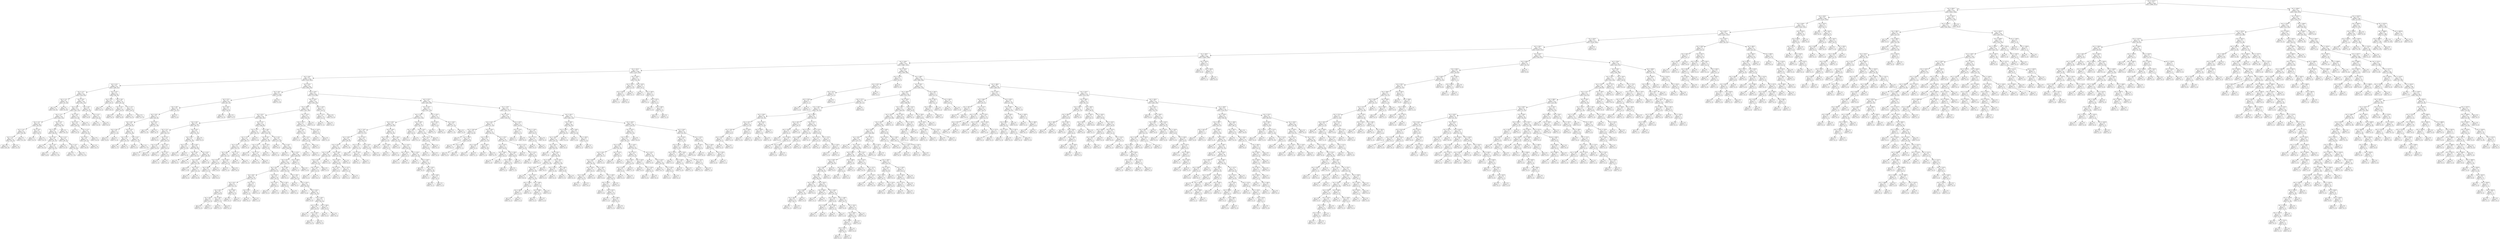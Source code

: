 digraph Tree {
node [shape=box, style="rounded", color="black", fontname=helvetica] ;
edge [fontname=helvetica] ;
0 [label="rain <= 1314.5\ngini = 0.5\nsamples = 3436\nvalue = [2680, 2675]"] ;
1 [label="rain <= 959.5\ngini = 0.5\nsamples = 2597\nvalue = [2452, 1596]"] ;
0 -> 1 [labeldistance=2.5, labelangle=45, headlabel="True"] ;
2 [label="rain <= 934.0\ngini = 0.5\nsamples = 2382\nvalue = [2279, 1434]"] ;
1 -> 2 ;
3 [label="rain <= 918.5\ngini = 0.5\nsamples = 2355\nvalue = [2245, 1427]"] ;
2 -> 3 ;
4 [label="rain <= 822.0\ngini = 0.5\nsamples = 2347\nvalue = [2241, 1415]"] ;
3 -> 4 ;
5 [label="rain <= 819.5\ngini = 0.5\nsamples = 2273\nvalue = [2158, 1381]"] ;
4 -> 5 ;
6 [label="rain <= 565.5\ngini = 0.5\nsamples = 2271\nvalue = [2158, 1375]"] ;
5 -> 6 ;
7 [label="rain <= 560.5\ngini = 0.5\nsamples = 1980\nvalue = [1900, 1168]"] ;
6 -> 7 ;
8 [label="rain <= 249.5\ngini = 0.5\nsamples = 1970\nvalue = [1887, 1167]"] ;
7 -> 8 ;
9 [label="rain <= 241.0\ngini = 0.5\nsamples = 1362\nvalue = [1257, 819]"] ;
8 -> 9 ;
10 [label="rain <= 38.5\ngini = 0.5\nsamples = 1343\nvalue = [1247, 801]"] ;
9 -> 10 ;
11 [label="rain <= 32.5\ngini = 0.5\nsamples = 411\nvalue = [398, 222]"] ;
10 -> 11 ;
12 [label="rain <= 12.5\ngini = 0.5\nsamples = 342\nvalue = [318, 203]"] ;
11 -> 12 ;
13 [label="rain <= 11.5\ngini = 0.5\nsamples = 38\nvalue = [27, 28]"] ;
12 -> 13 ;
14 [label="gini = 0.5\nsamples = 22\nvalue = [18, 14]"] ;
13 -> 14 ;
15 [label="gini = 0.5\nsamples = 16\nvalue = [9, 14]"] ;
13 -> 15 ;
16 [label="rain <= 29.5\ngini = 0.5\nsamples = 304\nvalue = [291, 175]"] ;
12 -> 16 ;
17 [label="rain <= 24.5\ngini = 0.5\nsamples = 270\nvalue = [267, 152]"] ;
16 -> 17 ;
18 [label="rain <= 17.5\ngini = 0.5\nsamples = 200\nvalue = [192, 123]"] ;
17 -> 18 ;
19 [label="rain <= 15.5\ngini = 0.4\nsamples = 88\nvalue = [92, 44]"] ;
18 -> 19 ;
20 [label="rain <= 14.5\ngini = 0.5\nsamples = 60\nvalue = [56, 39]"] ;
19 -> 20 ;
21 [label="rain <= 13.5\ngini = 0.5\nsamples = 43\nvalue = [43, 25]"] ;
20 -> 21 ;
22 [label="gini = 0.5\nsamples = 27\nvalue = [26, 16]"] ;
21 -> 22 ;
23 [label="gini = 0.5\nsamples = 16\nvalue = [17, 9]"] ;
21 -> 23 ;
24 [label="gini = 0.5\nsamples = 17\nvalue = [13, 14]"] ;
20 -> 24 ;
25 [label="rain <= 16.5\ngini = 0.2\nsamples = 28\nvalue = [36, 5]"] ;
19 -> 25 ;
26 [label="gini = 0.2\nsamples = 12\nvalue = [14, 2]"] ;
25 -> 26 ;
27 [label="gini = 0.2\nsamples = 16\nvalue = [22, 3]"] ;
25 -> 27 ;
28 [label="rain <= 23.5\ngini = 0.5\nsamples = 112\nvalue = [100, 79]"] ;
18 -> 28 ;
29 [label="rain <= 20.5\ngini = 0.5\nsamples = 98\nvalue = [90, 67]"] ;
28 -> 29 ;
30 [label="rain <= 18.5\ngini = 0.5\nsamples = 46\nvalue = [41, 35]"] ;
29 -> 30 ;
31 [label="gini = 0.5\nsamples = 17\nvalue = [16, 12]"] ;
30 -> 31 ;
32 [label="rain <= 19.5\ngini = 0.5\nsamples = 29\nvalue = [25, 23]"] ;
30 -> 32 ;
33 [label="gini = 0.5\nsamples = 11\nvalue = [8, 8]"] ;
32 -> 33 ;
34 [label="gini = 0.5\nsamples = 18\nvalue = [17, 15]"] ;
32 -> 34 ;
35 [label="rain <= 21.5\ngini = 0.5\nsamples = 52\nvalue = [49, 32]"] ;
29 -> 35 ;
36 [label="gini = 0.4\nsamples = 15\nvalue = [17, 6]"] ;
35 -> 36 ;
37 [label="rain <= 22.5\ngini = 0.5\nsamples = 37\nvalue = [32, 26]"] ;
35 -> 37 ;
38 [label="gini = 0.5\nsamples = 21\nvalue = [17, 15]"] ;
37 -> 38 ;
39 [label="gini = 0.5\nsamples = 16\nvalue = [15, 11]"] ;
37 -> 39 ;
40 [label="gini = 0.5\nsamples = 14\nvalue = [10, 12]"] ;
28 -> 40 ;
41 [label="rain <= 28.5\ngini = 0.4\nsamples = 70\nvalue = [75, 29]"] ;
17 -> 41 ;
42 [label="rain <= 25.5\ngini = 0.4\nsamples = 56\nvalue = [58, 25]"] ;
41 -> 42 ;
43 [label="gini = 0.3\nsamples = 10\nvalue = [15, 4]"] ;
42 -> 43 ;
44 [label="rain <= 27.5\ngini = 0.4\nsamples = 46\nvalue = [43, 21]"] ;
42 -> 44 ;
45 [label="rain <= 26.5\ngini = 0.4\nsamples = 31\nvalue = [29, 15]"] ;
44 -> 45 ;
46 [label="gini = 0.4\nsamples = 15\nvalue = [16, 8]"] ;
45 -> 46 ;
47 [label="gini = 0.5\nsamples = 16\nvalue = [13, 7]"] ;
45 -> 47 ;
48 [label="gini = 0.4\nsamples = 15\nvalue = [14, 6]"] ;
44 -> 48 ;
49 [label="gini = 0.3\nsamples = 14\nvalue = [17, 4]"] ;
41 -> 49 ;
50 [label="rain <= 30.5\ngini = 0.5\nsamples = 34\nvalue = [24, 23]"] ;
16 -> 50 ;
51 [label="gini = 0.5\nsamples = 12\nvalue = [6, 9]"] ;
50 -> 51 ;
52 [label="rain <= 31.5\ngini = 0.5\nsamples = 22\nvalue = [18, 14]"] ;
50 -> 52 ;
53 [label="gini = 0.5\nsamples = 14\nvalue = [12, 9]"] ;
52 -> 53 ;
54 [label="gini = 0.5\nsamples = 8\nvalue = [6, 5]"] ;
52 -> 54 ;
55 [label="rain <= 34.5\ngini = 0.3\nsamples = 69\nvalue = [80, 19]"] ;
11 -> 55 ;
56 [label="rain <= 33.5\ngini = 0.2\nsamples = 25\nvalue = [35, 5]"] ;
55 -> 56 ;
57 [label="gini = 0.2\nsamples = 11\nvalue = [15, 2]"] ;
56 -> 57 ;
58 [label="gini = 0.2\nsamples = 14\nvalue = [20, 3]"] ;
56 -> 58 ;
59 [label="rain <= 36.5\ngini = 0.4\nsamples = 44\nvalue = [45, 14]"] ;
55 -> 59 ;
60 [label="rain <= 35.5\ngini = 0.5\nsamples = 20\nvalue = [16, 9]"] ;
59 -> 60 ;
61 [label="gini = 0.4\nsamples = 9\nvalue = [8, 3]"] ;
60 -> 61 ;
62 [label="gini = 0.5\nsamples = 11\nvalue = [8, 6]"] ;
60 -> 62 ;
63 [label="rain <= 37.5\ngini = 0.3\nsamples = 24\nvalue = [29, 5]"] ;
59 -> 63 ;
64 [label="gini = 0.2\nsamples = 12\nvalue = [12, 2]"] ;
63 -> 64 ;
65 [label="gini = 0.3\nsamples = 12\nvalue = [17, 3]"] ;
63 -> 65 ;
66 [label="rain <= 50.5\ngini = 0.5\nsamples = 932\nvalue = [849, 579]"] ;
10 -> 66 ;
67 [label="rain <= 49.5\ngini = 0.5\nsamples = 110\nvalue = [70, 90]"] ;
66 -> 67 ;
68 [label="rain <= 47.5\ngini = 0.5\nsamples = 99\nvalue = [67, 76]"] ;
67 -> 68 ;
69 [label="rain <= 46.5\ngini = 0.5\nsamples = 78\nvalue = [51, 67]"] ;
68 -> 69 ;
70 [label="rain <= 44.5\ngini = 0.5\nsamples = 71\nvalue = [49, 59]"] ;
69 -> 70 ;
71 [label="rain <= 40.5\ngini = 0.5\nsamples = 49\nvalue = [38, 41]"] ;
70 -> 71 ;
72 [label="rain <= 39.5\ngini = 0.5\nsamples = 13\nvalue = [7, 12]"] ;
71 -> 72 ;
73 [label="gini = 0.5\nsamples = 8\nvalue = [6, 6]"] ;
72 -> 73 ;
74 [label="gini = 0.2\nsamples = 5\nvalue = [1, 6]"] ;
72 -> 74 ;
75 [label="rain <= 42.5\ngini = 0.5\nsamples = 36\nvalue = [31, 29]"] ;
71 -> 75 ;
76 [label="rain <= 41.5\ngini = 0.5\nsamples = 18\nvalue = [14, 14]"] ;
75 -> 76 ;
77 [label="gini = 0.5\nsamples = 10\nvalue = [7, 7]"] ;
76 -> 77 ;
78 [label="gini = 0.5\nsamples = 8\nvalue = [7, 7]"] ;
76 -> 78 ;
79 [label="rain <= 43.5\ngini = 0.5\nsamples = 18\nvalue = [17, 15]"] ;
75 -> 79 ;
80 [label="gini = 0.5\nsamples = 5\nvalue = [5, 4]"] ;
79 -> 80 ;
81 [label="gini = 0.5\nsamples = 13\nvalue = [12, 11]"] ;
79 -> 81 ;
82 [label="rain <= 45.5\ngini = 0.5\nsamples = 22\nvalue = [11, 18]"] ;
70 -> 82 ;
83 [label="gini = 0.4\nsamples = 12\nvalue = [5, 11]"] ;
82 -> 83 ;
84 [label="gini = 0.5\nsamples = 10\nvalue = [6, 7]"] ;
82 -> 84 ;
85 [label="gini = 0.3\nsamples = 7\nvalue = [2, 8]"] ;
69 -> 85 ;
86 [label="rain <= 48.5\ngini = 0.5\nsamples = 21\nvalue = [16, 9]"] ;
68 -> 86 ;
87 [label="gini = 0.4\nsamples = 11\nvalue = [11, 4]"] ;
86 -> 87 ;
88 [label="gini = 0.5\nsamples = 10\nvalue = [5, 5]"] ;
86 -> 88 ;
89 [label="gini = 0.3\nsamples = 11\nvalue = [3, 14]"] ;
67 -> 89 ;
90 [label="rain <= 119.5\ngini = 0.5\nsamples = 822\nvalue = [779, 489]"] ;
66 -> 90 ;
91 [label="rain <= 116.5\ngini = 0.5\nsamples = 370\nvalue = [345, 193]"] ;
90 -> 91 ;
92 [label="rain <= 109.5\ngini = 0.5\nsamples = 355\nvalue = [321, 190]"] ;
91 -> 92 ;
93 [label="rain <= 65.5\ngini = 0.5\nsamples = 326\nvalue = [302, 167]"] ;
92 -> 93 ;
94 [label="rain <= 56.5\ngini = 0.5\nsamples = 116\nvalue = [93, 72]"] ;
93 -> 94 ;
95 [label="rain <= 51.5\ngini = 0.4\nsamples = 41\nvalue = [42, 17]"] ;
94 -> 95 ;
96 [label="gini = 0.5\nsamples = 9\nvalue = [6, 5]"] ;
95 -> 96 ;
97 [label="rain <= 53.5\ngini = 0.4\nsamples = 32\nvalue = [36, 12]"] ;
95 -> 97 ;
98 [label="rain <= 52.5\ngini = 0.4\nsamples = 15\nvalue = [15, 6]"] ;
97 -> 98 ;
99 [label="gini = 0.3\nsamples = 6\nvalue = [7, 2]"] ;
98 -> 99 ;
100 [label="gini = 0.4\nsamples = 9\nvalue = [8, 4]"] ;
98 -> 100 ;
101 [label="rain <= 54.5\ngini = 0.3\nsamples = 17\nvalue = [21, 6]"] ;
97 -> 101 ;
102 [label="gini = 0.2\nsamples = 7\nvalue = [8, 1]"] ;
101 -> 102 ;
103 [label="rain <= 55.5\ngini = 0.4\nsamples = 10\nvalue = [13, 5]"] ;
101 -> 103 ;
104 [label="gini = 0.4\nsamples = 5\nvalue = [7, 3]"] ;
103 -> 104 ;
105 [label="gini = 0.4\nsamples = 5\nvalue = [6, 2]"] ;
103 -> 105 ;
106 [label="rain <= 64.5\ngini = 0.5\nsamples = 75\nvalue = [51, 55]"] ;
94 -> 106 ;
107 [label="rain <= 58.5\ngini = 0.5\nsamples = 72\nvalue = [51, 50]"] ;
106 -> 107 ;
108 [label="rain <= 57.5\ngini = 0.4\nsamples = 12\nvalue = [5, 10]"] ;
107 -> 108 ;
109 [label="gini = 0.5\nsamples = 7\nvalue = [4, 4]"] ;
108 -> 109 ;
110 [label="gini = 0.2\nsamples = 5\nvalue = [1, 6]"] ;
108 -> 110 ;
111 [label="rain <= 60.5\ngini = 0.5\nsamples = 60\nvalue = [46, 40]"] ;
107 -> 111 ;
112 [label="rain <= 59.5\ngini = 0.5\nsamples = 21\nvalue = [18, 11]"] ;
111 -> 112 ;
113 [label="gini = 0.5\nsamples = 8\nvalue = [6, 4]"] ;
112 -> 113 ;
114 [label="gini = 0.5\nsamples = 13\nvalue = [12, 7]"] ;
112 -> 114 ;
115 [label="rain <= 63.5\ngini = 0.5\nsamples = 39\nvalue = [28, 29]"] ;
111 -> 115 ;
116 [label="rain <= 61.5\ngini = 0.5\nsamples = 28\nvalue = [21, 20]"] ;
115 -> 116 ;
117 [label="gini = 0.5\nsamples = 11\nvalue = [7, 8]"] ;
116 -> 117 ;
118 [label="rain <= 62.5\ngini = 0.5\nsamples = 17\nvalue = [14, 12]"] ;
116 -> 118 ;
119 [label="gini = 0.5\nsamples = 5\nvalue = [4, 3]"] ;
118 -> 119 ;
120 [label="gini = 0.5\nsamples = 12\nvalue = [10, 9]"] ;
118 -> 120 ;
121 [label="gini = 0.5\nsamples = 11\nvalue = [7, 9]"] ;
115 -> 121 ;
122 [label="gini = 0.0\nsamples = 3\nvalue = [0, 5]"] ;
106 -> 122 ;
123 [label="rain <= 74.5\ngini = 0.4\nsamples = 210\nvalue = [209, 95]"] ;
93 -> 123 ;
124 [label="rain <= 73.5\ngini = 0.3\nsamples = 61\nvalue = [65, 17]"] ;
123 -> 124 ;
125 [label="rain <= 72.5\ngini = 0.3\nsamples = 56\nvalue = [60, 17]"] ;
124 -> 125 ;
126 [label="rain <= 70.5\ngini = 0.3\nsamples = 49\nvalue = [55, 14]"] ;
125 -> 126 ;
127 [label="rain <= 68.5\ngini = 0.4\nsamples = 37\nvalue = [41, 12]"] ;
126 -> 127 ;
128 [label="rain <= 67.5\ngini = 0.3\nsamples = 22\nvalue = [26, 5]"] ;
127 -> 128 ;
129 [label="rain <= 66.5\ngini = 0.4\nsamples = 16\nvalue = [17, 5]"] ;
128 -> 129 ;
130 [label="gini = 0.3\nsamples = 10\nvalue = [11, 2]"] ;
129 -> 130 ;
131 [label="gini = 0.4\nsamples = 6\nvalue = [6, 3]"] ;
129 -> 131 ;
132 [label="gini = 0.0\nsamples = 6\nvalue = [9, 0]"] ;
128 -> 132 ;
133 [label="rain <= 69.5\ngini = 0.4\nsamples = 15\nvalue = [15, 7]"] ;
127 -> 133 ;
134 [label="gini = 0.5\nsamples = 7\nvalue = [7, 4]"] ;
133 -> 134 ;
135 [label="gini = 0.4\nsamples = 8\nvalue = [8, 3]"] ;
133 -> 135 ;
136 [label="rain <= 71.5\ngini = 0.2\nsamples = 12\nvalue = [14, 2]"] ;
126 -> 136 ;
137 [label="gini = 0.0\nsamples = 3\nvalue = [3, 0]"] ;
136 -> 137 ;
138 [label="gini = 0.3\nsamples = 9\nvalue = [11, 2]"] ;
136 -> 138 ;
139 [label="gini = 0.5\nsamples = 7\nvalue = [5, 3]"] ;
125 -> 139 ;
140 [label="gini = 0.0\nsamples = 5\nvalue = [5, 0]"] ;
124 -> 140 ;
141 [label="rain <= 80.5\ngini = 0.5\nsamples = 149\nvalue = [144, 78]"] ;
123 -> 141 ;
142 [label="rain <= 78.5\ngini = 0.5\nsamples = 36\nvalue = [27, 28]"] ;
141 -> 142 ;
143 [label="rain <= 75.5\ngini = 0.5\nsamples = 28\nvalue = [26, 20]"] ;
142 -> 143 ;
144 [label="gini = 0.5\nsamples = 9\nvalue = [7, 6]"] ;
143 -> 144 ;
145 [label="rain <= 77.0\ngini = 0.5\nsamples = 19\nvalue = [19, 14]"] ;
143 -> 145 ;
146 [label="gini = 0.5\nsamples = 12\nvalue = [13, 9]"] ;
145 -> 146 ;
147 [label="gini = 0.5\nsamples = 7\nvalue = [6, 5]"] ;
145 -> 147 ;
148 [label="rain <= 79.5\ngini = 0.2\nsamples = 8\nvalue = [1, 8]"] ;
142 -> 148 ;
149 [label="gini = 0.0\nsamples = 4\nvalue = [0, 4]"] ;
148 -> 149 ;
150 [label="gini = 0.3\nsamples = 4\nvalue = [1, 4]"] ;
148 -> 150 ;
151 [label="rain <= 81.5\ngini = 0.4\nsamples = 113\nvalue = [117, 50]"] ;
141 -> 151 ;
152 [label="gini = 0.0\nsamples = 5\nvalue = [9, 0]"] ;
151 -> 152 ;
153 [label="rain <= 82.5\ngini = 0.4\nsamples = 108\nvalue = [108, 50]"] ;
151 -> 153 ;
154 [label="gini = 0.0\nsamples = 2\nvalue = [0, 4]"] ;
153 -> 154 ;
155 [label="rain <= 107.5\ngini = 0.4\nsamples = 106\nvalue = [108, 46]"] ;
153 -> 155 ;
156 [label="rain <= 97.5\ngini = 0.4\nsamples = 100\nvalue = [101, 45]"] ;
155 -> 156 ;
157 [label="rain <= 92.5\ngini = 0.4\nsamples = 56\nvalue = [59, 21]"] ;
156 -> 157 ;
158 [label="rain <= 89.5\ngini = 0.4\nsamples = 38\nvalue = [34, 17]"] ;
157 -> 158 ;
159 [label="rain <= 87.5\ngini = 0.4\nsamples = 31\nvalue = [31, 11]"] ;
158 -> 159 ;
160 [label="rain <= 85.5\ngini = 0.4\nsamples = 19\nvalue = [19, 8]"] ;
159 -> 160 ;
161 [label="rain <= 84.0\ngini = 0.4\nsamples = 11\nvalue = [12, 4]"] ;
160 -> 161 ;
162 [label="gini = 0.4\nsamples = 4\nvalue = [5, 2]"] ;
161 -> 162 ;
163 [label="gini = 0.3\nsamples = 7\nvalue = [7, 2]"] ;
161 -> 163 ;
164 [label="rain <= 86.5\ngini = 0.5\nsamples = 8\nvalue = [7, 4]"] ;
160 -> 164 ;
165 [label="gini = 0.5\nsamples = 6\nvalue = [5, 3]"] ;
164 -> 165 ;
166 [label="gini = 0.4\nsamples = 2\nvalue = [2, 1]"] ;
164 -> 166 ;
167 [label="rain <= 88.5\ngini = 0.3\nsamples = 12\nvalue = [12, 3]"] ;
159 -> 167 ;
168 [label="gini = 0.3\nsamples = 5\nvalue = [4, 1]"] ;
167 -> 168 ;
169 [label="gini = 0.3\nsamples = 7\nvalue = [8, 2]"] ;
167 -> 169 ;
170 [label="rain <= 91.5\ngini = 0.4\nsamples = 7\nvalue = [3, 6]"] ;
158 -> 170 ;
171 [label="rain <= 90.5\ngini = 0.3\nsamples = 4\nvalue = [1, 4]"] ;
170 -> 171 ;
172 [label="gini = 0.0\nsamples = 1\nvalue = [0, 1]"] ;
171 -> 172 ;
173 [label="gini = 0.4\nsamples = 3\nvalue = [1, 3]"] ;
171 -> 173 ;
174 [label="gini = 0.5\nsamples = 3\nvalue = [2, 2]"] ;
170 -> 174 ;
175 [label="rain <= 95.5\ngini = 0.2\nsamples = 18\nvalue = [25, 4]"] ;
157 -> 175 ;
176 [label="rain <= 93.5\ngini = 0.1\nsamples = 9\nvalue = [16, 1]"] ;
175 -> 176 ;
177 [label="gini = 0.2\nsamples = 5\nvalue = [9, 1]"] ;
176 -> 177 ;
178 [label="gini = 0.0\nsamples = 4\nvalue = [7, 0]"] ;
176 -> 178 ;
179 [label="rain <= 96.5\ngini = 0.4\nsamples = 9\nvalue = [9, 3]"] ;
175 -> 179 ;
180 [label="gini = 0.3\nsamples = 4\nvalue = [4, 1]"] ;
179 -> 180 ;
181 [label="gini = 0.4\nsamples = 5\nvalue = [5, 2]"] ;
179 -> 181 ;
182 [label="rain <= 98.5\ngini = 0.5\nsamples = 44\nvalue = [42, 24]"] ;
156 -> 182 ;
183 [label="gini = 0.0\nsamples = 3\nvalue = [0, 3]"] ;
182 -> 183 ;
184 [label="rain <= 99.5\ngini = 0.4\nsamples = 41\nvalue = [42, 21]"] ;
182 -> 184 ;
185 [label="gini = 0.2\nsamples = 5\nvalue = [6, 1]"] ;
184 -> 185 ;
186 [label="rain <= 101.0\ngini = 0.5\nsamples = 36\nvalue = [36, 20]"] ;
184 -> 186 ;
187 [label="gini = 0.5\nsamples = 7\nvalue = [5, 6]"] ;
186 -> 187 ;
188 [label="rain <= 102.5\ngini = 0.4\nsamples = 29\nvalue = [31, 14]"] ;
186 -> 188 ;
189 [label="gini = 0.0\nsamples = 2\nvalue = [3, 0]"] ;
188 -> 189 ;
190 [label="rain <= 105.5\ngini = 0.4\nsamples = 27\nvalue = [28, 14]"] ;
188 -> 190 ;
191 [label="rain <= 103.5\ngini = 0.4\nsamples = 19\nvalue = [22, 9]"] ;
190 -> 191 ;
192 [label="gini = 0.5\nsamples = 2\nvalue = [1, 1]"] ;
191 -> 192 ;
193 [label="rain <= 104.5\ngini = 0.4\nsamples = 17\nvalue = [21, 8]"] ;
191 -> 193 ;
194 [label="gini = 0.4\nsamples = 11\nvalue = [15, 5]"] ;
193 -> 194 ;
195 [label="gini = 0.4\nsamples = 6\nvalue = [6, 3]"] ;
193 -> 195 ;
196 [label="rain <= 106.5\ngini = 0.5\nsamples = 8\nvalue = [6, 5]"] ;
190 -> 196 ;
197 [label="gini = 0.0\nsamples = 3\nvalue = [0, 3]"] ;
196 -> 197 ;
198 [label="gini = 0.4\nsamples = 5\nvalue = [6, 2]"] ;
196 -> 198 ;
199 [label="rain <= 108.5\ngini = 0.2\nsamples = 6\nvalue = [7, 1]"] ;
155 -> 199 ;
200 [label="gini = 0.3\nsamples = 5\nvalue = [5, 1]"] ;
199 -> 200 ;
201 [label="gini = 0.0\nsamples = 1\nvalue = [2, 0]"] ;
199 -> 201 ;
202 [label="rain <= 115.5\ngini = 0.5\nsamples = 29\nvalue = [19, 23]"] ;
92 -> 202 ;
203 [label="rain <= 113.5\ngini = 0.5\nsamples = 27\nvalue = [16, 22]"] ;
202 -> 203 ;
204 [label="rain <= 110.5\ngini = 0.5\nsamples = 19\nvalue = [14, 13]"] ;
203 -> 204 ;
205 [label="gini = 0.4\nsamples = 5\nvalue = [2, 5]"] ;
204 -> 205 ;
206 [label="rain <= 112.5\ngini = 0.5\nsamples = 14\nvalue = [12, 8]"] ;
204 -> 206 ;
207 [label="rain <= 111.5\ngini = 0.5\nsamples = 9\nvalue = [7, 6]"] ;
206 -> 207 ;
208 [label="gini = 0.5\nsamples = 6\nvalue = [4, 4]"] ;
207 -> 208 ;
209 [label="gini = 0.5\nsamples = 3\nvalue = [3, 2]"] ;
207 -> 209 ;
210 [label="gini = 0.4\nsamples = 5\nvalue = [5, 2]"] ;
206 -> 210 ;
211 [label="rain <= 114.5\ngini = 0.3\nsamples = 8\nvalue = [2, 9]"] ;
203 -> 211 ;
212 [label="gini = 0.2\nsamples = 5\nvalue = [1, 6]"] ;
211 -> 212 ;
213 [label="gini = 0.4\nsamples = 3\nvalue = [1, 3]"] ;
211 -> 213 ;
214 [label="gini = 0.4\nsamples = 2\nvalue = [3, 1]"] ;
202 -> 214 ;
215 [label="rain <= 118.5\ngini = 0.2\nsamples = 15\nvalue = [24, 3]"] ;
91 -> 215 ;
216 [label="rain <= 117.5\ngini = 0.3\nsamples = 10\nvalue = [12, 3]"] ;
215 -> 216 ;
217 [label="gini = 0.3\nsamples = 5\nvalue = [7, 2]"] ;
216 -> 217 ;
218 [label="gini = 0.3\nsamples = 5\nvalue = [5, 1]"] ;
216 -> 218 ;
219 [label="gini = 0.0\nsamples = 5\nvalue = [12, 0]"] ;
215 -> 219 ;
220 [label="rain <= 157.5\ngini = 0.5\nsamples = 452\nvalue = [434, 296]"] ;
90 -> 220 ;
221 [label="rain <= 153.5\ngini = 0.5\nsamples = 177\nvalue = [147, 125]"] ;
220 -> 221 ;
222 [label="rain <= 147.5\ngini = 0.5\nsamples = 153\nvalue = [133, 102]"] ;
221 -> 222 ;
223 [label="rain <= 135.5\ngini = 0.5\nsamples = 124\nvalue = [101, 90]"] ;
222 -> 223 ;
224 [label="rain <= 130.5\ngini = 0.5\nsamples = 85\nvalue = [77, 57]"] ;
223 -> 224 ;
225 [label="rain <= 129.5\ngini = 0.5\nsamples = 60\nvalue = [49, 45]"] ;
224 -> 225 ;
226 [label="rain <= 124.5\ngini = 0.5\nsamples = 52\nvalue = [46, 35]"] ;
225 -> 226 ;
227 [label="rain <= 123.0\ngini = 0.5\nsamples = 28\nvalue = [22, 23]"] ;
226 -> 227 ;
228 [label="rain <= 121.5\ngini = 0.5\nsamples = 19\nvalue = [15, 12]"] ;
227 -> 228 ;
229 [label="rain <= 120.5\ngini = 0.5\nsamples = 14\nvalue = [12, 9]"] ;
228 -> 229 ;
230 [label="gini = 0.5\nsamples = 3\nvalue = [2, 2]"] ;
229 -> 230 ;
231 [label="gini = 0.5\nsamples = 11\nvalue = [10, 7]"] ;
229 -> 231 ;
232 [label="gini = 0.5\nsamples = 5\nvalue = [3, 3]"] ;
228 -> 232 ;
233 [label="gini = 0.5\nsamples = 9\nvalue = [7, 11]"] ;
227 -> 233 ;
234 [label="rain <= 128.5\ngini = 0.4\nsamples = 24\nvalue = [24, 12]"] ;
226 -> 234 ;
235 [label="rain <= 126.5\ngini = 0.4\nsamples = 19\nvalue = [20, 8]"] ;
234 -> 235 ;
236 [label="rain <= 125.5\ngini = 0.5\nsamples = 11\nvalue = [9, 5]"] ;
235 -> 236 ;
237 [label="gini = 0.4\nsamples = 5\nvalue = [4, 2]"] ;
236 -> 237 ;
238 [label="gini = 0.5\nsamples = 6\nvalue = [5, 3]"] ;
236 -> 238 ;
239 [label="rain <= 127.5\ngini = 0.3\nsamples = 8\nvalue = [11, 3]"] ;
235 -> 239 ;
240 [label="gini = 0.3\nsamples = 4\nvalue = [4, 1]"] ;
239 -> 240 ;
241 [label="gini = 0.3\nsamples = 4\nvalue = [7, 2]"] ;
239 -> 241 ;
242 [label="gini = 0.5\nsamples = 5\nvalue = [4, 4]"] ;
234 -> 242 ;
243 [label="gini = 0.4\nsamples = 8\nvalue = [3, 10]"] ;
225 -> 243 ;
244 [label="rain <= 133.5\ngini = 0.4\nsamples = 25\nvalue = [28, 12]"] ;
224 -> 244 ;
245 [label="rain <= 131.5\ngini = 0.3\nsamples = 11\nvalue = [17, 3]"] ;
244 -> 245 ;
246 [label="gini = 0.0\nsamples = 3\nvalue = [6, 0]"] ;
245 -> 246 ;
247 [label="rain <= 132.5\ngini = 0.3\nsamples = 8\nvalue = [11, 3]"] ;
245 -> 247 ;
248 [label="gini = 0.3\nsamples = 3\nvalue = [4, 1]"] ;
247 -> 248 ;
249 [label="gini = 0.3\nsamples = 5\nvalue = [7, 2]"] ;
247 -> 249 ;
250 [label="rain <= 134.5\ngini = 0.5\nsamples = 14\nvalue = [11, 9]"] ;
244 -> 250 ;
251 [label="gini = 0.4\nsamples = 2\nvalue = [2, 1]"] ;
250 -> 251 ;
252 [label="gini = 0.5\nsamples = 12\nvalue = [9, 8]"] ;
250 -> 252 ;
253 [label="rain <= 139.5\ngini = 0.5\nsamples = 39\nvalue = [24, 33]"] ;
223 -> 253 ;
254 [label="rain <= 136.5\ngini = 0.3\nsamples = 11\nvalue = [3, 12]"] ;
253 -> 254 ;
255 [label="gini = 0.0\nsamples = 3\nvalue = [0, 5]"] ;
254 -> 255 ;
256 [label="rain <= 138.0\ngini = 0.4\nsamples = 8\nvalue = [3, 7]"] ;
254 -> 256 ;
257 [label="gini = 0.4\nsamples = 2\nvalue = [2, 1]"] ;
256 -> 257 ;
258 [label="gini = 0.2\nsamples = 6\nvalue = [1, 6]"] ;
256 -> 258 ;
259 [label="rain <= 140.5\ngini = 0.5\nsamples = 28\nvalue = [21, 21]"] ;
253 -> 259 ;
260 [label="gini = 0.0\nsamples = 2\nvalue = [3, 0]"] ;
259 -> 260 ;
261 [label="rain <= 142.5\ngini = 0.5\nsamples = 26\nvalue = [18, 21]"] ;
259 -> 261 ;
262 [label="rain <= 141.5\ngini = 0.4\nsamples = 8\nvalue = [3, 7]"] ;
261 -> 262 ;
263 [label="gini = 0.5\nsamples = 7\nvalue = [3, 4]"] ;
262 -> 263 ;
264 [label="gini = 0.0\nsamples = 1\nvalue = [0, 3]"] ;
262 -> 264 ;
265 [label="rain <= 143.5\ngini = 0.5\nsamples = 18\nvalue = [15, 14]"] ;
261 -> 265 ;
266 [label="gini = 0.3\nsamples = 3\nvalue = [5, 1]"] ;
265 -> 266 ;
267 [label="rain <= 144.5\ngini = 0.5\nsamples = 15\nvalue = [10, 13]"] ;
265 -> 267 ;
268 [label="gini = 0.5\nsamples = 5\nvalue = [4, 3]"] ;
267 -> 268 ;
269 [label="rain <= 145.5\ngini = 0.5\nsamples = 10\nvalue = [6, 10]"] ;
267 -> 269 ;
270 [label="gini = 0.3\nsamples = 5\nvalue = [2, 7]"] ;
269 -> 270 ;
271 [label="rain <= 146.5\ngini = 0.5\nsamples = 5\nvalue = [4, 3]"] ;
269 -> 271 ;
272 [label="gini = 0.4\nsamples = 2\nvalue = [2, 1]"] ;
271 -> 272 ;
273 [label="gini = 0.5\nsamples = 3\nvalue = [2, 2]"] ;
271 -> 273 ;
274 [label="rain <= 149.5\ngini = 0.4\nsamples = 29\nvalue = [32, 12]"] ;
222 -> 274 ;
275 [label="rain <= 148.5\ngini = 0.2\nsamples = 14\nvalue = [19, 2]"] ;
274 -> 275 ;
276 [label="gini = 0.0\nsamples = 5\nvalue = [8, 0]"] ;
275 -> 276 ;
277 [label="gini = 0.3\nsamples = 9\nvalue = [11, 2]"] ;
275 -> 277 ;
278 [label="rain <= 152.5\ngini = 0.5\nsamples = 15\nvalue = [13, 10]"] ;
274 -> 278 ;
279 [label="rain <= 151.5\ngini = 0.5\nsamples = 11\nvalue = [8, 9]"] ;
278 -> 279 ;
280 [label="rain <= 150.5\ngini = 0.5\nsamples = 8\nvalue = [6, 6]"] ;
279 -> 280 ;
281 [label="gini = 0.5\nsamples = 4\nvalue = [2, 2]"] ;
280 -> 281 ;
282 [label="gini = 0.5\nsamples = 4\nvalue = [4, 4]"] ;
280 -> 282 ;
283 [label="gini = 0.5\nsamples = 3\nvalue = [2, 3]"] ;
279 -> 283 ;
284 [label="gini = 0.3\nsamples = 4\nvalue = [5, 1]"] ;
278 -> 284 ;
285 [label="rain <= 155.5\ngini = 0.5\nsamples = 24\nvalue = [14, 23]"] ;
221 -> 285 ;
286 [label="rain <= 154.5\ngini = 0.3\nsamples = 7\nvalue = [2, 8]"] ;
285 -> 286 ;
287 [label="gini = 0.3\nsamples = 6\nvalue = [2, 7]"] ;
286 -> 287 ;
288 [label="gini = 0.0\nsamples = 1\nvalue = [0, 1]"] ;
286 -> 288 ;
289 [label="rain <= 156.5\ngini = 0.5\nsamples = 17\nvalue = [12, 15]"] ;
285 -> 289 ;
290 [label="gini = 0.5\nsamples = 11\nvalue = [7, 11]"] ;
289 -> 290 ;
291 [label="gini = 0.5\nsamples = 6\nvalue = [5, 4]"] ;
289 -> 291 ;
292 [label="rain <= 179.5\ngini = 0.5\nsamples = 275\nvalue = [287, 171]"] ;
220 -> 292 ;
293 [label="rain <= 173.5\ngini = 0.4\nsamples = 100\nvalue = [105, 47]"] ;
292 -> 293 ;
294 [label="rain <= 161.5\ngini = 0.5\nsamples = 73\nvalue = [71, 39]"] ;
293 -> 294 ;
295 [label="rain <= 158.5\ngini = 0.4\nsamples = 19\nvalue = [22, 8]"] ;
294 -> 295 ;
296 [label="gini = 0.5\nsamples = 3\nvalue = [3, 2]"] ;
295 -> 296 ;
297 [label="rain <= 159.5\ngini = 0.4\nsamples = 16\nvalue = [19, 6]"] ;
295 -> 297 ;
298 [label="gini = 0.3\nsamples = 9\nvalue = [12, 3]"] ;
297 -> 298 ;
299 [label="rain <= 160.5\ngini = 0.4\nsamples = 7\nvalue = [7, 3]"] ;
297 -> 299 ;
300 [label="gini = 0.4\nsamples = 6\nvalue = [6, 3]"] ;
299 -> 300 ;
301 [label="gini = 0.0\nsamples = 1\nvalue = [1, 0]"] ;
299 -> 301 ;
302 [label="rain <= 165.5\ngini = 0.5\nsamples = 54\nvalue = [49, 31]"] ;
294 -> 302 ;
303 [label="rain <= 163.5\ngini = 0.5\nsamples = 20\nvalue = [11, 14]"] ;
302 -> 303 ;
304 [label="rain <= 162.5\ngini = 0.5\nsamples = 7\nvalue = [5, 4]"] ;
303 -> 304 ;
305 [label="gini = 0.5\nsamples = 5\nvalue = [4, 3]"] ;
304 -> 305 ;
306 [label="gini = 0.5\nsamples = 2\nvalue = [1, 1]"] ;
304 -> 306 ;
307 [label="rain <= 164.5\ngini = 0.5\nsamples = 13\nvalue = [6, 10]"] ;
303 -> 307 ;
308 [label="gini = 0.4\nsamples = 3\nvalue = [1, 3]"] ;
307 -> 308 ;
309 [label="gini = 0.5\nsamples = 10\nvalue = [5, 7]"] ;
307 -> 309 ;
310 [label="rain <= 170.5\ngini = 0.4\nsamples = 34\nvalue = [38, 17]"] ;
302 -> 310 ;
311 [label="rain <= 167.5\ngini = 0.4\nsamples = 21\nvalue = [26, 8]"] ;
310 -> 311 ;
312 [label="rain <= 166.5\ngini = 0.3\nsamples = 8\nvalue = [10, 2]"] ;
311 -> 312 ;
313 [label="gini = 0.0\nsamples = 1\nvalue = [1, 0]"] ;
312 -> 313 ;
314 [label="gini = 0.3\nsamples = 7\nvalue = [9, 2]"] ;
312 -> 314 ;
315 [label="rain <= 169.5\ngini = 0.4\nsamples = 13\nvalue = [16, 6]"] ;
311 -> 315 ;
316 [label="rain <= 168.5\ngini = 0.4\nsamples = 10\nvalue = [12, 5]"] ;
315 -> 316 ;
317 [label="gini = 0.4\nsamples = 4\nvalue = [5, 2]"] ;
316 -> 317 ;
318 [label="gini = 0.4\nsamples = 6\nvalue = [7, 3]"] ;
316 -> 318 ;
319 [label="gini = 0.3\nsamples = 3\nvalue = [4, 1]"] ;
315 -> 319 ;
320 [label="rain <= 171.5\ngini = 0.5\nsamples = 13\nvalue = [12, 9]"] ;
310 -> 320 ;
321 [label="gini = 0.0\nsamples = 1\nvalue = [0, 1]"] ;
320 -> 321 ;
322 [label="rain <= 172.5\ngini = 0.5\nsamples = 12\nvalue = [12, 8]"] ;
320 -> 322 ;
323 [label="gini = 0.4\nsamples = 7\nvalue = [8, 4]"] ;
322 -> 323 ;
324 [label="gini = 0.5\nsamples = 5\nvalue = [4, 4]"] ;
322 -> 324 ;
325 [label="rain <= 176.5\ngini = 0.3\nsamples = 27\nvalue = [34, 8]"] ;
293 -> 325 ;
326 [label="rain <= 174.5\ngini = 0.1\nsamples = 11\nvalue = [15, 1]"] ;
325 -> 326 ;
327 [label="gini = 0.2\nsamples = 6\nvalue = [7, 1]"] ;
326 -> 327 ;
328 [label="gini = 0.0\nsamples = 5\nvalue = [8, 0]"] ;
326 -> 328 ;
329 [label="rain <= 178.5\ngini = 0.4\nsamples = 16\nvalue = [19, 7]"] ;
325 -> 329 ;
330 [label="rain <= 177.5\ngini = 0.4\nsamples = 11\nvalue = [13, 4]"] ;
329 -> 330 ;
331 [label="gini = 0.4\nsamples = 5\nvalue = [5, 2]"] ;
330 -> 331 ;
332 [label="gini = 0.3\nsamples = 6\nvalue = [8, 2]"] ;
330 -> 332 ;
333 [label="gini = 0.4\nsamples = 5\nvalue = [6, 3]"] ;
329 -> 333 ;
334 [label="rain <= 201.5\ngini = 0.5\nsamples = 175\nvalue = [182, 124]"] ;
292 -> 334 ;
335 [label="rain <= 198.5\ngini = 0.5\nsamples = 66\nvalue = [62, 63]"] ;
334 -> 335 ;
336 [label="rain <= 196.5\ngini = 0.5\nsamples = 55\nvalue = [56, 47]"] ;
335 -> 336 ;
337 [label="rain <= 195.5\ngini = 0.5\nsamples = 50\nvalue = [45, 47]"] ;
336 -> 337 ;
338 [label="rain <= 181.5\ngini = 0.5\nsamples = 48\nvalue = [45, 42]"] ;
337 -> 338 ;
339 [label="gini = 0.3\nsamples = 3\nvalue = [1, 4]"] ;
338 -> 339 ;
340 [label="rain <= 191.5\ngini = 0.5\nsamples = 45\nvalue = [44, 38]"] ;
338 -> 340 ;
341 [label="rain <= 190.5\ngini = 0.5\nsamples = 26\nvalue = [31, 20]"] ;
340 -> 341 ;
342 [label="rain <= 183.5\ngini = 0.5\nsamples = 21\nvalue = [23, 18]"] ;
341 -> 342 ;
343 [label="gini = 0.4\nsamples = 6\nvalue = [10, 4]"] ;
342 -> 343 ;
344 [label="rain <= 187.5\ngini = 0.5\nsamples = 15\nvalue = [13, 14]"] ;
342 -> 344 ;
345 [label="rain <= 186.5\ngini = 0.5\nsamples = 7\nvalue = [6, 8]"] ;
344 -> 345 ;
346 [label="rain <= 185.0\ngini = 0.5\nsamples = 5\nvalue = [5, 4]"] ;
345 -> 346 ;
347 [label="gini = 0.5\nsamples = 2\nvalue = [2, 2]"] ;
346 -> 347 ;
348 [label="gini = 0.5\nsamples = 3\nvalue = [3, 2]"] ;
346 -> 348 ;
349 [label="gini = 0.3\nsamples = 2\nvalue = [1, 4]"] ;
345 -> 349 ;
350 [label="rain <= 189.5\ngini = 0.5\nsamples = 8\nvalue = [7, 6]"] ;
344 -> 350 ;
351 [label="rain <= 188.5\ngini = 0.4\nsamples = 5\nvalue = [4, 2]"] ;
350 -> 351 ;
352 [label="gini = 0.5\nsamples = 4\nvalue = [3, 2]"] ;
351 -> 352 ;
353 [label="gini = 0.0\nsamples = 1\nvalue = [1, 0]"] ;
351 -> 353 ;
354 [label="gini = 0.5\nsamples = 3\nvalue = [3, 4]"] ;
350 -> 354 ;
355 [label="gini = 0.3\nsamples = 5\nvalue = [8, 2]"] ;
341 -> 355 ;
356 [label="rain <= 193.5\ngini = 0.5\nsamples = 19\nvalue = [13, 18]"] ;
340 -> 356 ;
357 [label="rain <= 192.5\ngini = 0.4\nsamples = 7\nvalue = [4, 10]"] ;
356 -> 357 ;
358 [label="gini = 0.4\nsamples = 3\nvalue = [2, 5]"] ;
357 -> 358 ;
359 [label="gini = 0.4\nsamples = 4\nvalue = [2, 5]"] ;
357 -> 359 ;
360 [label="rain <= 194.5\ngini = 0.5\nsamples = 12\nvalue = [9, 8]"] ;
356 -> 360 ;
361 [label="gini = 0.5\nsamples = 8\nvalue = [7, 5]"] ;
360 -> 361 ;
362 [label="gini = 0.5\nsamples = 4\nvalue = [2, 3]"] ;
360 -> 362 ;
363 [label="gini = 0.0\nsamples = 2\nvalue = [0, 5]"] ;
337 -> 363 ;
364 [label="gini = 0.0\nsamples = 5\nvalue = [11, 0]"] ;
336 -> 364 ;
365 [label="rain <= 199.5\ngini = 0.4\nsamples = 11\nvalue = [6, 16]"] ;
335 -> 365 ;
366 [label="gini = 0.2\nsamples = 4\nvalue = [1, 6]"] ;
365 -> 366 ;
367 [label="rain <= 200.5\ngini = 0.4\nsamples = 7\nvalue = [5, 10]"] ;
365 -> 367 ;
368 [label="gini = 0.4\nsamples = 3\nvalue = [3, 7]"] ;
367 -> 368 ;
369 [label="gini = 0.5\nsamples = 4\nvalue = [2, 3]"] ;
367 -> 369 ;
370 [label="rain <= 226.5\ngini = 0.4\nsamples = 109\nvalue = [120, 61]"] ;
334 -> 370 ;
371 [label="rain <= 225.5\ngini = 0.4\nsamples = 81\nvalue = [97, 41]"] ;
370 -> 371 ;
372 [label="rain <= 214.5\ngini = 0.4\nsamples = 76\nvalue = [87, 41]"] ;
371 -> 372 ;
373 [label="rain <= 212.0\ngini = 0.4\nsamples = 43\nvalue = [52, 18]"] ;
372 -> 373 ;
374 [label="rain <= 210.5\ngini = 0.4\nsamples = 35\nvalue = [42, 17]"] ;
373 -> 374 ;
375 [label="rain <= 204.5\ngini = 0.4\nsamples = 33\nvalue = [40, 14]"] ;
374 -> 375 ;
376 [label="rain <= 203.5\ngini = 0.3\nsamples = 13\nvalue = [16, 3]"] ;
375 -> 376 ;
377 [label="rain <= 202.5\ngini = 0.3\nsamples = 10\nvalue = [13, 3]"] ;
376 -> 377 ;
378 [label="gini = 0.3\nsamples = 3\nvalue = [4, 1]"] ;
377 -> 378 ;
379 [label="gini = 0.3\nsamples = 7\nvalue = [9, 2]"] ;
377 -> 379 ;
380 [label="gini = 0.0\nsamples = 3\nvalue = [3, 0]"] ;
376 -> 380 ;
381 [label="rain <= 205.5\ngini = 0.4\nsamples = 20\nvalue = [24, 11]"] ;
375 -> 381 ;
382 [label="gini = 0.5\nsamples = 7\nvalue = [4, 6]"] ;
381 -> 382 ;
383 [label="rain <= 209.5\ngini = 0.3\nsamples = 13\nvalue = [20, 5]"] ;
381 -> 383 ;
384 [label="rain <= 206.5\ngini = 0.4\nsamples = 11\nvalue = [16, 5]"] ;
383 -> 384 ;
385 [label="gini = 0.0\nsamples = 1\nvalue = [3, 0]"] ;
384 -> 385 ;
386 [label="rain <= 207.5\ngini = 0.4\nsamples = 10\nvalue = [13, 5]"] ;
384 -> 386 ;
387 [label="gini = 0.3\nsamples = 4\nvalue = [7, 2]"] ;
386 -> 387 ;
388 [label="rain <= 208.5\ngini = 0.4\nsamples = 6\nvalue = [6, 3]"] ;
386 -> 388 ;
389 [label="gini = 0.5\nsamples = 2\nvalue = [1, 1]"] ;
388 -> 389 ;
390 [label="gini = 0.4\nsamples = 4\nvalue = [5, 2]"] ;
388 -> 390 ;
391 [label="gini = 0.0\nsamples = 2\nvalue = [4, 0]"] ;
383 -> 391 ;
392 [label="gini = 0.5\nsamples = 2\nvalue = [2, 3]"] ;
374 -> 392 ;
393 [label="rain <= 213.5\ngini = 0.2\nsamples = 8\nvalue = [10, 1]"] ;
373 -> 393 ;
394 [label="gini = 0.0\nsamples = 3\nvalue = [4, 0]"] ;
393 -> 394 ;
395 [label="gini = 0.2\nsamples = 5\nvalue = [6, 1]"] ;
393 -> 395 ;
396 [label="rain <= 220.5\ngini = 0.5\nsamples = 33\nvalue = [35, 23]"] ;
372 -> 396 ;
397 [label="rain <= 217.5\ngini = 0.5\nsamples = 18\nvalue = [13, 13]"] ;
396 -> 397 ;
398 [label="rain <= 216.5\ngini = 0.5\nsamples = 11\nvalue = [11, 6]"] ;
397 -> 398 ;
399 [label="rain <= 215.5\ngini = 0.5\nsamples = 6\nvalue = [4, 4]"] ;
398 -> 399 ;
400 [label="gini = 0.5\nsamples = 4\nvalue = [3, 2]"] ;
399 -> 400 ;
401 [label="gini = 0.4\nsamples = 2\nvalue = [1, 2]"] ;
399 -> 401 ;
402 [label="gini = 0.3\nsamples = 5\nvalue = [7, 2]"] ;
398 -> 402 ;
403 [label="rain <= 218.5\ngini = 0.3\nsamples = 7\nvalue = [2, 7]"] ;
397 -> 403 ;
404 [label="gini = 0.0\nsamples = 3\nvalue = [0, 4]"] ;
403 -> 404 ;
405 [label="rain <= 219.5\ngini = 0.5\nsamples = 4\nvalue = [2, 3]"] ;
403 -> 405 ;
406 [label="gini = 0.0\nsamples = 2\nvalue = [2, 0]"] ;
405 -> 406 ;
407 [label="gini = 0.0\nsamples = 2\nvalue = [0, 3]"] ;
405 -> 407 ;
408 [label="rain <= 221.5\ngini = 0.4\nsamples = 15\nvalue = [22, 10]"] ;
396 -> 408 ;
409 [label="gini = 0.0\nsamples = 1\nvalue = [2, 0]"] ;
408 -> 409 ;
410 [label="rain <= 223.0\ngini = 0.4\nsamples = 14\nvalue = [20, 10]"] ;
408 -> 410 ;
411 [label="gini = 0.4\nsamples = 10\nvalue = [15, 7]"] ;
410 -> 411 ;
412 [label="rain <= 224.5\ngini = 0.5\nsamples = 4\nvalue = [5, 3]"] ;
410 -> 412 ;
413 [label="gini = 0.5\nsamples = 2\nvalue = [3, 2]"] ;
412 -> 413 ;
414 [label="gini = 0.4\nsamples = 2\nvalue = [2, 1]"] ;
412 -> 414 ;
415 [label="gini = 0.0\nsamples = 5\nvalue = [10, 0]"] ;
371 -> 415 ;
416 [label="rain <= 234.5\ngini = 0.5\nsamples = 28\nvalue = [23, 20]"] ;
370 -> 416 ;
417 [label="rain <= 233.0\ngini = 0.5\nsamples = 15\nvalue = [7, 12]"] ;
416 -> 417 ;
418 [label="rain <= 229.5\ngini = 0.5\nsamples = 13\nvalue = [7, 9]"] ;
417 -> 418 ;
419 [label="rain <= 227.5\ngini = 0.5\nsamples = 6\nvalue = [4, 3]"] ;
418 -> 419 ;
420 [label="gini = 0.5\nsamples = 3\nvalue = [2, 2]"] ;
419 -> 420 ;
421 [label="rain <= 228.5\ngini = 0.4\nsamples = 3\nvalue = [2, 1]"] ;
419 -> 421 ;
422 [label="gini = 0.0\nsamples = 1\nvalue = [1, 0]"] ;
421 -> 422 ;
423 [label="gini = 0.5\nsamples = 2\nvalue = [1, 1]"] ;
421 -> 423 ;
424 [label="rain <= 230.5\ngini = 0.4\nsamples = 7\nvalue = [3, 6]"] ;
418 -> 424 ;
425 [label="gini = 0.0\nsamples = 1\nvalue = [0, 1]"] ;
424 -> 425 ;
426 [label="rain <= 231.5\ngini = 0.5\nsamples = 6\nvalue = [3, 5]"] ;
424 -> 426 ;
427 [label="gini = 0.5\nsamples = 4\nvalue = [2, 3]"] ;
426 -> 427 ;
428 [label="gini = 0.4\nsamples = 2\nvalue = [1, 2]"] ;
426 -> 428 ;
429 [label="gini = 0.0\nsamples = 2\nvalue = [0, 3]"] ;
417 -> 429 ;
430 [label="rain <= 237.0\ngini = 0.4\nsamples = 13\nvalue = [16, 8]"] ;
416 -> 430 ;
431 [label="rain <= 235.5\ngini = 0.3\nsamples = 6\nvalue = [10, 2]"] ;
430 -> 431 ;
432 [label="gini = 0.0\nsamples = 1\nvalue = [2, 0]"] ;
431 -> 432 ;
433 [label="gini = 0.3\nsamples = 5\nvalue = [8, 2]"] ;
431 -> 433 ;
434 [label="rain <= 238.5\ngini = 0.5\nsamples = 7\nvalue = [6, 6]"] ;
430 -> 434 ;
435 [label="gini = 0.4\nsamples = 4\nvalue = [2, 5]"] ;
434 -> 435 ;
436 [label="rain <= 239.5\ngini = 0.3\nsamples = 3\nvalue = [4, 1]"] ;
434 -> 436 ;
437 [label="gini = 0.0\nsamples = 1\nvalue = [2, 0]"] ;
436 -> 437 ;
438 [label="gini = 0.4\nsamples = 2\nvalue = [2, 1]"] ;
436 -> 438 ;
439 [label="rain <= 244.5\ngini = 0.5\nsamples = 19\nvalue = [10, 18]"] ;
9 -> 439 ;
440 [label="rain <= 243.5\ngini = 0.4\nsamples = 10\nvalue = [4, 13]"] ;
439 -> 440 ;
441 [label="rain <= 242.5\ngini = 0.2\nsamples = 5\nvalue = [1, 6]"] ;
440 -> 441 ;
442 [label="gini = 0.4\nsamples = 3\nvalue = [1, 3]"] ;
441 -> 442 ;
443 [label="gini = 0.0\nsamples = 2\nvalue = [0, 3]"] ;
441 -> 443 ;
444 [label="gini = 0.4\nsamples = 5\nvalue = [3, 7]"] ;
440 -> 444 ;
445 [label="rain <= 245.5\ngini = 0.5\nsamples = 9\nvalue = [6, 5]"] ;
439 -> 445 ;
446 [label="gini = 0.4\nsamples = 3\nvalue = [3, 1]"] ;
445 -> 446 ;
447 [label="rain <= 246.5\ngini = 0.5\nsamples = 6\nvalue = [3, 4]"] ;
445 -> 447 ;
448 [label="gini = 0.0\nsamples = 1\nvalue = [0, 1]"] ;
447 -> 448 ;
449 [label="rain <= 247.5\ngini = 0.5\nsamples = 5\nvalue = [3, 3]"] ;
447 -> 449 ;
450 [label="gini = 0.0\nsamples = 1\nvalue = [1, 0]"] ;
449 -> 450 ;
451 [label="rain <= 248.5\ngini = 0.5\nsamples = 4\nvalue = [2, 3]"] ;
449 -> 451 ;
452 [label="gini = 0.5\nsamples = 2\nvalue = [1, 1]"] ;
451 -> 452 ;
453 [label="gini = 0.4\nsamples = 2\nvalue = [1, 2]"] ;
451 -> 453 ;
454 [label="rain <= 254.5\ngini = 0.5\nsamples = 608\nvalue = [630, 348]"] ;
8 -> 454 ;
455 [label="rain <= 253.5\ngini = 0.2\nsamples = 15\nvalue = [22, 2]"] ;
454 -> 455 ;
456 [label="rain <= 252.5\ngini = 0.2\nsamples = 11\nvalue = [15, 2]"] ;
455 -> 456 ;
457 [label="rain <= 251.5\ngini = 0.2\nsamples = 8\nvalue = [11, 1]"] ;
456 -> 457 ;
458 [label="rain <= 250.5\ngini = 0.2\nsamples = 5\nvalue = [7, 1]"] ;
457 -> 458 ;
459 [label="gini = 0.0\nsamples = 1\nvalue = [1, 0]"] ;
458 -> 459 ;
460 [label="gini = 0.2\nsamples = 4\nvalue = [6, 1]"] ;
458 -> 460 ;
461 [label="gini = 0.0\nsamples = 3\nvalue = [4, 0]"] ;
457 -> 461 ;
462 [label="gini = 0.3\nsamples = 3\nvalue = [4, 1]"] ;
456 -> 462 ;
463 [label="gini = 0.0\nsamples = 4\nvalue = [7, 0]"] ;
455 -> 463 ;
464 [label="rain <= 366.5\ngini = 0.5\nsamples = 593\nvalue = [608, 346]"] ;
454 -> 464 ;
465 [label="rain <= 359.5\ngini = 0.4\nsamples = 279\nvalue = [302, 145]"] ;
464 -> 465 ;
466 [label="rain <= 280.5\ngini = 0.4\nsamples = 262\nvalue = [275, 141]"] ;
465 -> 466 ;
467 [label="rain <= 277.5\ngini = 0.5\nsamples = 77\nvalue = [67, 47]"] ;
466 -> 467 ;
468 [label="rain <= 262.5\ngini = 0.5\nsamples = 73\nvalue = [67, 41]"] ;
467 -> 468 ;
469 [label="rain <= 259.5\ngini = 0.5\nsamples = 28\nvalue = [22, 18]"] ;
468 -> 469 ;
470 [label="rain <= 257.5\ngini = 0.4\nsamples = 19\nvalue = [17, 8]"] ;
469 -> 470 ;
471 [label="rain <= 256.5\ngini = 0.5\nsamples = 10\nvalue = [9, 6]"] ;
470 -> 471 ;
472 [label="rain <= 255.5\ngini = 0.4\nsamples = 5\nvalue = [6, 2]"] ;
471 -> 472 ;
473 [label="gini = 0.5\nsamples = 3\nvalue = [3, 2]"] ;
472 -> 473 ;
474 [label="gini = 0.0\nsamples = 2\nvalue = [3, 0]"] ;
472 -> 474 ;
475 [label="gini = 0.5\nsamples = 5\nvalue = [3, 4]"] ;
471 -> 475 ;
476 [label="rain <= 258.5\ngini = 0.3\nsamples = 9\nvalue = [8, 2]"] ;
470 -> 476 ;
477 [label="gini = 0.0\nsamples = 3\nvalue = [3, 0]"] ;
476 -> 477 ;
478 [label="gini = 0.4\nsamples = 6\nvalue = [5, 2]"] ;
476 -> 478 ;
479 [label="rain <= 261.5\ngini = 0.4\nsamples = 9\nvalue = [5, 10]"] ;
469 -> 479 ;
480 [label="rain <= 260.5\ngini = 0.2\nsamples = 4\nvalue = [1, 6]"] ;
479 -> 480 ;
481 [label="gini = 0.0\nsamples = 2\nvalue = [0, 3]"] ;
480 -> 481 ;
482 [label="gini = 0.4\nsamples = 2\nvalue = [1, 3]"] ;
480 -> 482 ;
483 [label="gini = 0.5\nsamples = 5\nvalue = [4, 4]"] ;
479 -> 483 ;
484 [label="rain <= 268.5\ngini = 0.4\nsamples = 45\nvalue = [45, 23]"] ;
468 -> 484 ;
485 [label="rain <= 267.5\ngini = 0.3\nsamples = 13\nvalue = [16, 3]"] ;
484 -> 485 ;
486 [label="rain <= 263.5\ngini = 0.4\nsamples = 9\nvalue = [9, 3]"] ;
485 -> 486 ;
487 [label="gini = 0.0\nsamples = 4\nvalue = [5, 0]"] ;
486 -> 487 ;
488 [label="rain <= 265.0\ngini = 0.5\nsamples = 5\nvalue = [4, 3]"] ;
486 -> 488 ;
489 [label="gini = 0.0\nsamples = 1\nvalue = [0, 1]"] ;
488 -> 489 ;
490 [label="rain <= 266.5\ngini = 0.4\nsamples = 4\nvalue = [4, 2]"] ;
488 -> 490 ;
491 [label="gini = 0.0\nsamples = 2\nvalue = [2, 0]"] ;
490 -> 491 ;
492 [label="gini = 0.5\nsamples = 2\nvalue = [2, 2]"] ;
490 -> 492 ;
493 [label="gini = 0.0\nsamples = 4\nvalue = [7, 0]"] ;
485 -> 493 ;
494 [label="rain <= 271.5\ngini = 0.5\nsamples = 32\nvalue = [29, 20]"] ;
484 -> 494 ;
495 [label="rain <= 270.5\ngini = 0.5\nsamples = 12\nvalue = [10, 12]"] ;
494 -> 495 ;
496 [label="rain <= 269.5\ngini = 0.5\nsamples = 7\nvalue = [6, 5]"] ;
495 -> 496 ;
497 [label="gini = 0.5\nsamples = 4\nvalue = [3, 3]"] ;
496 -> 497 ;
498 [label="gini = 0.5\nsamples = 3\nvalue = [3, 2]"] ;
496 -> 498 ;
499 [label="gini = 0.5\nsamples = 5\nvalue = [4, 7]"] ;
495 -> 499 ;
500 [label="rain <= 274.5\ngini = 0.4\nsamples = 20\nvalue = [19, 8]"] ;
494 -> 500 ;
501 [label="rain <= 273.5\ngini = 0.2\nsamples = 12\nvalue = [13, 2]"] ;
500 -> 501 ;
502 [label="gini = 0.0\nsamples = 5\nvalue = [7, 0]"] ;
501 -> 502 ;
503 [label="gini = 0.4\nsamples = 7\nvalue = [6, 2]"] ;
501 -> 503 ;
504 [label="rain <= 275.5\ngini = 0.5\nsamples = 8\nvalue = [6, 6]"] ;
500 -> 504 ;
505 [label="gini = 0.5\nsamples = 4\nvalue = [3, 2]"] ;
504 -> 505 ;
506 [label="rain <= 276.5\ngini = 0.5\nsamples = 4\nvalue = [3, 4]"] ;
504 -> 506 ;
507 [label="gini = 0.4\nsamples = 2\nvalue = [1, 2]"] ;
506 -> 507 ;
508 [label="gini = 0.5\nsamples = 2\nvalue = [2, 2]"] ;
506 -> 508 ;
509 [label="gini = 0.0\nsamples = 4\nvalue = [0, 6]"] ;
467 -> 509 ;
510 [label="rain <= 350.5\ngini = 0.4\nsamples = 185\nvalue = [208, 94]"] ;
466 -> 510 ;
511 [label="rain <= 343.5\ngini = 0.4\nsamples = 173\nvalue = [200, 85]"] ;
510 -> 511 ;
512 [label="rain <= 342.5\ngini = 0.4\nsamples = 155\nvalue = [174, 80]"] ;
511 -> 512 ;
513 [label="rain <= 333.5\ngini = 0.4\nsamples = 150\nvalue = [173, 76]"] ;
512 -> 513 ;
514 [label="rain <= 330.5\ngini = 0.4\nsamples = 121\nvalue = [140, 68]"] ;
513 -> 514 ;
515 [label="rain <= 281.5\ngini = 0.4\nsamples = 114\nvalue = [137, 57]"] ;
514 -> 515 ;
516 [label="gini = 0.2\nsamples = 6\nvalue = [13, 2]"] ;
515 -> 516 ;
517 [label="rain <= 310.5\ngini = 0.4\nsamples = 108\nvalue = [124, 55]"] ;
515 -> 517 ;
518 [label="rain <= 306.5\ngini = 0.5\nsamples = 65\nvalue = [74, 40]"] ;
517 -> 518 ;
519 [label="rain <= 303.5\ngini = 0.4\nsamples = 56\nvalue = [69, 32]"] ;
518 -> 519 ;
520 [label="rain <= 302.5\ngini = 0.5\nsamples = 52\nvalue = [60, 32]"] ;
519 -> 520 ;
521 [label="rain <= 287.5\ngini = 0.4\nsamples = 51\nvalue = [60, 29]"] ;
520 -> 521 ;
522 [label="rain <= 284.5\ngini = 0.5\nsamples = 19\nvalue = [21, 15]"] ;
521 -> 522 ;
523 [label="rain <= 283.5\ngini = 0.4\nsamples = 14\nvalue = [21, 10]"] ;
522 -> 523 ;
524 [label="rain <= 282.5\ngini = 0.4\nsamples = 10\nvalue = [18, 7]"] ;
523 -> 524 ;
525 [label="gini = 0.5\nsamples = 7\nvalue = [11, 7]"] ;
524 -> 525 ;
526 [label="gini = 0.0\nsamples = 3\nvalue = [7, 0]"] ;
524 -> 526 ;
527 [label="gini = 0.5\nsamples = 4\nvalue = [3, 3]"] ;
523 -> 527 ;
528 [label="gini = 0.0\nsamples = 5\nvalue = [0, 5]"] ;
522 -> 528 ;
529 [label="rain <= 291.5\ngini = 0.4\nsamples = 32\nvalue = [39, 14]"] ;
521 -> 529 ;
530 [label="rain <= 288.5\ngini = 0.1\nsamples = 8\nvalue = [14, 1]"] ;
529 -> 530 ;
531 [label="gini = 0.4\nsamples = 3\nvalue = [3, 1]"] ;
530 -> 531 ;
532 [label="gini = 0.0\nsamples = 5\nvalue = [11, 0]"] ;
530 -> 532 ;
533 [label="rain <= 295.5\ngini = 0.5\nsamples = 24\nvalue = [25, 13]"] ;
529 -> 533 ;
534 [label="rain <= 293.5\ngini = 0.4\nsamples = 6\nvalue = [3, 6]"] ;
533 -> 534 ;
535 [label="rain <= 292.5\ngini = 0.4\nsamples = 2\nvalue = [2, 1]"] ;
534 -> 535 ;
536 [label="gini = 0.0\nsamples = 1\nvalue = [0, 1]"] ;
535 -> 536 ;
537 [label="gini = 0.0\nsamples = 1\nvalue = [2, 0]"] ;
535 -> 537 ;
538 [label="rain <= 294.5\ngini = 0.3\nsamples = 4\nvalue = [1, 5]"] ;
534 -> 538 ;
539 [label="gini = 0.0\nsamples = 1\nvalue = [0, 1]"] ;
538 -> 539 ;
540 [label="gini = 0.3\nsamples = 3\nvalue = [1, 4]"] ;
538 -> 540 ;
541 [label="rain <= 296.5\ngini = 0.4\nsamples = 18\nvalue = [22, 7]"] ;
533 -> 541 ;
542 [label="gini = 0.0\nsamples = 3\nvalue = [5, 0]"] ;
541 -> 542 ;
543 [label="rain <= 301.5\ngini = 0.4\nsamples = 15\nvalue = [17, 7]"] ;
541 -> 543 ;
544 [label="rain <= 299.5\ngini = 0.4\nsamples = 10\nvalue = [13, 4]"] ;
543 -> 544 ;
545 [label="rain <= 298.5\ngini = 0.4\nsamples = 7\nvalue = [9, 4]"] ;
544 -> 545 ;
546 [label="rain <= 297.5\ngini = 0.4\nsamples = 4\nvalue = [6, 2]"] ;
545 -> 546 ;
547 [label="gini = 0.4\nsamples = 3\nvalue = [5, 2]"] ;
546 -> 547 ;
548 [label="gini = 0.0\nsamples = 1\nvalue = [1, 0]"] ;
546 -> 548 ;
549 [label="gini = 0.5\nsamples = 3\nvalue = [3, 2]"] ;
545 -> 549 ;
550 [label="gini = 0.0\nsamples = 3\nvalue = [4, 0]"] ;
544 -> 550 ;
551 [label="gini = 0.5\nsamples = 5\nvalue = [4, 3]"] ;
543 -> 551 ;
552 [label="gini = 0.0\nsamples = 1\nvalue = [0, 3]"] ;
520 -> 552 ;
553 [label="gini = 0.0\nsamples = 4\nvalue = [9, 0]"] ;
519 -> 553 ;
554 [label="rain <= 309.0\ngini = 0.5\nsamples = 9\nvalue = [5, 8]"] ;
518 -> 554 ;
555 [label="rain <= 307.5\ngini = 0.4\nsamples = 7\nvalue = [2, 6]"] ;
554 -> 555 ;
556 [label="gini = 0.0\nsamples = 1\nvalue = [0, 2]"] ;
555 -> 556 ;
557 [label="gini = 0.4\nsamples = 6\nvalue = [2, 4]"] ;
555 -> 557 ;
558 [label="gini = 0.5\nsamples = 2\nvalue = [3, 2]"] ;
554 -> 558 ;
559 [label="rain <= 321.5\ngini = 0.4\nsamples = 43\nvalue = [50, 15]"] ;
517 -> 559 ;
560 [label="rain <= 315.0\ngini = 0.2\nsamples = 21\nvalue = [32, 3]"] ;
559 -> 560 ;
561 [label="gini = 0.0\nsamples = 10\nvalue = [15, 0]"] ;
560 -> 561 ;
562 [label="rain <= 317.5\ngini = 0.3\nsamples = 11\nvalue = [17, 3]"] ;
560 -> 562 ;
563 [label="gini = 0.4\nsamples = 2\nvalue = [1, 2]"] ;
562 -> 563 ;
564 [label="rain <= 319.0\ngini = 0.1\nsamples = 9\nvalue = [16, 1]"] ;
562 -> 564 ;
565 [label="gini = 0.4\nsamples = 3\nvalue = [3, 1]"] ;
564 -> 565 ;
566 [label="gini = 0.0\nsamples = 6\nvalue = [13, 0]"] ;
564 -> 566 ;
567 [label="rain <= 326.5\ngini = 0.5\nsamples = 22\nvalue = [18, 12]"] ;
559 -> 567 ;
568 [label="rain <= 324.5\ngini = 0.5\nsamples = 13\nvalue = [8, 10]"] ;
567 -> 568 ;
569 [label="rain <= 322.5\ngini = 0.5\nsamples = 11\nvalue = [8, 7]"] ;
568 -> 569 ;
570 [label="gini = 0.0\nsamples = 1\nvalue = [0, 2]"] ;
569 -> 570 ;
571 [label="rain <= 323.5\ngini = 0.5\nsamples = 10\nvalue = [8, 5]"] ;
569 -> 571 ;
572 [label="gini = 0.5\nsamples = 8\nvalue = [6, 4]"] ;
571 -> 572 ;
573 [label="gini = 0.4\nsamples = 2\nvalue = [2, 1]"] ;
571 -> 573 ;
574 [label="gini = 0.0\nsamples = 2\nvalue = [0, 3]"] ;
568 -> 574 ;
575 [label="rain <= 329.5\ngini = 0.3\nsamples = 9\nvalue = [10, 2]"] ;
567 -> 575 ;
576 [label="rain <= 328.5\ngini = 0.4\nsamples = 5\nvalue = [6, 2]"] ;
575 -> 576 ;
577 [label="rain <= 327.5\ngini = 0.2\nsamples = 4\nvalue = [6, 1]"] ;
576 -> 577 ;
578 [label="gini = 0.0\nsamples = 1\nvalue = [2, 0]"] ;
577 -> 578 ;
579 [label="gini = 0.3\nsamples = 3\nvalue = [4, 1]"] ;
577 -> 579 ;
580 [label="gini = 0.0\nsamples = 1\nvalue = [0, 1]"] ;
576 -> 580 ;
581 [label="gini = 0.0\nsamples = 4\nvalue = [4, 0]"] ;
575 -> 581 ;
582 [label="rain <= 331.5\ngini = 0.3\nsamples = 7\nvalue = [3, 11]"] ;
514 -> 582 ;
583 [label="gini = 0.5\nsamples = 3\nvalue = [2, 3]"] ;
582 -> 583 ;
584 [label="rain <= 332.5\ngini = 0.2\nsamples = 4\nvalue = [1, 8]"] ;
582 -> 584 ;
585 [label="gini = 0.3\nsamples = 3\nvalue = [1, 5]"] ;
584 -> 585 ;
586 [label="gini = 0.0\nsamples = 1\nvalue = [0, 3]"] ;
584 -> 586 ;
587 [label="rain <= 338.5\ngini = 0.3\nsamples = 29\nvalue = [33, 8]"] ;
513 -> 587 ;
588 [label="rain <= 335.0\ngini = 0.1\nsamples = 8\nvalue = [13, 1]"] ;
587 -> 588 ;
589 [label="gini = 0.4\nsamples = 3\nvalue = [3, 1]"] ;
588 -> 589 ;
590 [label="gini = 0.0\nsamples = 5\nvalue = [10, 0]"] ;
588 -> 590 ;
591 [label="rain <= 340.5\ngini = 0.4\nsamples = 21\nvalue = [20, 7]"] ;
587 -> 591 ;
592 [label="rain <= 339.5\ngini = 0.3\nsamples = 11\nvalue = [12, 3]"] ;
591 -> 592 ;
593 [label="gini = 0.4\nsamples = 8\nvalue = [8, 3]"] ;
592 -> 593 ;
594 [label="gini = 0.0\nsamples = 3\nvalue = [4, 0]"] ;
592 -> 594 ;
595 [label="rain <= 341.5\ngini = 0.4\nsamples = 10\nvalue = [8, 4]"] ;
591 -> 595 ;
596 [label="gini = 0.5\nsamples = 9\nvalue = [7, 4]"] ;
595 -> 596 ;
597 [label="gini = 0.0\nsamples = 1\nvalue = [1, 0]"] ;
595 -> 597 ;
598 [label="gini = 0.3\nsamples = 5\nvalue = [1, 4]"] ;
512 -> 598 ;
599 [label="rain <= 345.5\ngini = 0.3\nsamples = 18\nvalue = [26, 5]"] ;
511 -> 599 ;
600 [label="gini = 0.0\nsamples = 10\nvalue = [18, 0]"] ;
599 -> 600 ;
601 [label="rain <= 347.5\ngini = 0.5\nsamples = 8\nvalue = [8, 5]"] ;
599 -> 601 ;
602 [label="rain <= 346.5\ngini = 0.4\nsamples = 5\nvalue = [2, 5]"] ;
601 -> 602 ;
603 [label="gini = 0.5\nsamples = 2\nvalue = [1, 1]"] ;
602 -> 603 ;
604 [label="gini = 0.3\nsamples = 3\nvalue = [1, 4]"] ;
602 -> 604 ;
605 [label="gini = 0.0\nsamples = 3\nvalue = [6, 0]"] ;
601 -> 605 ;
606 [label="rain <= 351.5\ngini = 0.5\nsamples = 12\nvalue = [8, 9]"] ;
510 -> 606 ;
607 [label="gini = 0.0\nsamples = 1\nvalue = [0, 1]"] ;
606 -> 607 ;
608 [label="rain <= 358.5\ngini = 0.5\nsamples = 11\nvalue = [8, 8]"] ;
606 -> 608 ;
609 [label="rain <= 355.5\ngini = 0.5\nsamples = 9\nvalue = [6, 7]"] ;
608 -> 609 ;
610 [label="rain <= 353.0\ngini = 0.5\nsamples = 5\nvalue = [3, 2]"] ;
609 -> 610 ;
611 [label="gini = 0.5\nsamples = 2\nvalue = [1, 1]"] ;
610 -> 611 ;
612 [label="gini = 0.4\nsamples = 3\nvalue = [2, 1]"] ;
610 -> 612 ;
613 [label="rain <= 357.5\ngini = 0.5\nsamples = 4\nvalue = [3, 5]"] ;
609 -> 613 ;
614 [label="gini = 0.0\nsamples = 1\nvalue = [0, 2]"] ;
613 -> 614 ;
615 [label="gini = 0.5\nsamples = 3\nvalue = [3, 3]"] ;
613 -> 615 ;
616 [label="gini = 0.4\nsamples = 2\nvalue = [2, 1]"] ;
608 -> 616 ;
617 [label="rain <= 362.5\ngini = 0.2\nsamples = 17\nvalue = [27, 4]"] ;
465 -> 617 ;
618 [label="rain <= 361.5\ngini = 0.3\nsamples = 7\nvalue = [11, 3]"] ;
617 -> 618 ;
619 [label="rain <= 360.5\ngini = 0.2\nsamples = 5\nvalue = [10, 1]"] ;
618 -> 619 ;
620 [label="gini = 0.2\nsamples = 4\nvalue = [7, 1]"] ;
619 -> 620 ;
621 [label="gini = 0.0\nsamples = 1\nvalue = [3, 0]"] ;
619 -> 621 ;
622 [label="gini = 0.4\nsamples = 2\nvalue = [1, 2]"] ;
618 -> 622 ;
623 [label="rain <= 363.5\ngini = 0.1\nsamples = 10\nvalue = [16, 1]"] ;
617 -> 623 ;
624 [label="gini = 0.2\nsamples = 6\nvalue = [9, 1]"] ;
623 -> 624 ;
625 [label="gini = 0.0\nsamples = 4\nvalue = [7, 0]"] ;
623 -> 625 ;
626 [label="rain <= 388.5\ngini = 0.5\nsamples = 314\nvalue = [306, 201]"] ;
464 -> 626 ;
627 [label="rain <= 378.5\ngini = 0.5\nsamples = 44\nvalue = [36, 40]"] ;
626 -> 627 ;
628 [label="rain <= 369.5\ngini = 0.5\nsamples = 21\nvalue = [19, 11]"] ;
627 -> 628 ;
629 [label="rain <= 367.5\ngini = 0.3\nsamples = 5\nvalue = [1, 4]"] ;
628 -> 629 ;
630 [label="gini = 0.5\nsamples = 2\nvalue = [1, 1]"] ;
629 -> 630 ;
631 [label="gini = 0.0\nsamples = 3\nvalue = [0, 3]"] ;
629 -> 631 ;
632 [label="rain <= 372.5\ngini = 0.4\nsamples = 16\nvalue = [18, 7]"] ;
628 -> 632 ;
633 [label="rain <= 371.5\ngini = 0.3\nsamples = 6\nvalue = [7, 2]"] ;
632 -> 633 ;
634 [label="rain <= 370.5\ngini = 0.4\nsamples = 5\nvalue = [5, 2]"] ;
633 -> 634 ;
635 [label="gini = 0.4\nsamples = 2\nvalue = [2, 1]"] ;
634 -> 635 ;
636 [label="gini = 0.4\nsamples = 3\nvalue = [3, 1]"] ;
634 -> 636 ;
637 [label="gini = 0.0\nsamples = 1\nvalue = [2, 0]"] ;
633 -> 637 ;
638 [label="rain <= 374.5\ngini = 0.4\nsamples = 10\nvalue = [11, 5]"] ;
632 -> 638 ;
639 [label="rain <= 373.5\ngini = 0.5\nsamples = 5\nvalue = [4, 3]"] ;
638 -> 639 ;
640 [label="gini = 0.4\nsamples = 2\nvalue = [2, 1]"] ;
639 -> 640 ;
641 [label="gini = 0.5\nsamples = 3\nvalue = [2, 2]"] ;
639 -> 641 ;
642 [label="rain <= 376.0\ngini = 0.3\nsamples = 5\nvalue = [7, 2]"] ;
638 -> 642 ;
643 [label="gini = 0.0\nsamples = 1\nvalue = [3, 0]"] ;
642 -> 643 ;
644 [label="rain <= 377.5\ngini = 0.4\nsamples = 4\nvalue = [4, 2]"] ;
642 -> 644 ;
645 [label="gini = 0.0\nsamples = 1\nvalue = [0, 1]"] ;
644 -> 645 ;
646 [label="gini = 0.3\nsamples = 3\nvalue = [4, 1]"] ;
644 -> 646 ;
647 [label="rain <= 387.5\ngini = 0.5\nsamples = 23\nvalue = [17, 29]"] ;
627 -> 647 ;
648 [label="rain <= 384.5\ngini = 0.5\nsamples = 21\nvalue = [16, 25]"] ;
647 -> 648 ;
649 [label="rain <= 383.0\ngini = 0.4\nsamples = 12\nvalue = [9, 18]"] ;
648 -> 649 ;
650 [label="rain <= 380.5\ngini = 0.5\nsamples = 9\nvalue = [9, 12]"] ;
649 -> 650 ;
651 [label="rain <= 379.5\ngini = 0.4\nsamples = 3\nvalue = [2, 6]"] ;
650 -> 651 ;
652 [label="gini = 0.5\nsamples = 2\nvalue = [2, 3]"] ;
651 -> 652 ;
653 [label="gini = 0.0\nsamples = 1\nvalue = [0, 3]"] ;
651 -> 653 ;
654 [label="rain <= 381.5\ngini = 0.5\nsamples = 6\nvalue = [7, 6]"] ;
650 -> 654 ;
655 [label="gini = 0.4\nsamples = 3\nvalue = [4, 2]"] ;
654 -> 655 ;
656 [label="gini = 0.5\nsamples = 3\nvalue = [3, 4]"] ;
654 -> 656 ;
657 [label="gini = 0.0\nsamples = 3\nvalue = [0, 6]"] ;
649 -> 657 ;
658 [label="rain <= 385.5\ngini = 0.5\nsamples = 9\nvalue = [7, 7]"] ;
648 -> 658 ;
659 [label="gini = 0.4\nsamples = 2\nvalue = [3, 1]"] ;
658 -> 659 ;
660 [label="rain <= 386.5\ngini = 0.5\nsamples = 7\nvalue = [4, 6]"] ;
658 -> 660 ;
661 [label="gini = 0.0\nsamples = 1\nvalue = [0, 1]"] ;
660 -> 661 ;
662 [label="gini = 0.5\nsamples = 6\nvalue = [4, 5]"] ;
660 -> 662 ;
663 [label="gini = 0.3\nsamples = 2\nvalue = [1, 4]"] ;
647 -> 663 ;
664 [label="rain <= 414.5\ngini = 0.5\nsamples = 270\nvalue = [270, 161]"] ;
626 -> 664 ;
665 [label="rain <= 396.5\ngini = 0.4\nsamples = 54\nvalue = [67, 22]"] ;
664 -> 665 ;
666 [label="rain <= 395.5\ngini = 0.5\nsamples = 23\nvalue = [21, 13]"] ;
665 -> 666 ;
667 [label="rain <= 390.5\ngini = 0.4\nsamples = 19\nvalue = [19, 9]"] ;
666 -> 667 ;
668 [label="rain <= 389.5\ngini = 0.5\nsamples = 9\nvalue = [9, 5]"] ;
667 -> 668 ;
669 [label="gini = 0.4\nsamples = 4\nvalue = [4, 2]"] ;
668 -> 669 ;
670 [label="gini = 0.5\nsamples = 5\nvalue = [5, 3]"] ;
668 -> 670 ;
671 [label="rain <= 391.5\ngini = 0.4\nsamples = 10\nvalue = [10, 4]"] ;
667 -> 671 ;
672 [label="gini = 0.0\nsamples = 1\nvalue = [2, 0]"] ;
671 -> 672 ;
673 [label="rain <= 392.5\ngini = 0.4\nsamples = 9\nvalue = [8, 4]"] ;
671 -> 673 ;
674 [label="gini = 0.4\nsamples = 3\nvalue = [3, 1]"] ;
673 -> 674 ;
675 [label="rain <= 393.5\ngini = 0.5\nsamples = 6\nvalue = [5, 3]"] ;
673 -> 675 ;
676 [label="gini = 0.0\nsamples = 1\nvalue = [0, 1]"] ;
675 -> 676 ;
677 [label="rain <= 394.5\ngini = 0.4\nsamples = 5\nvalue = [5, 2]"] ;
675 -> 677 ;
678 [label="gini = 0.0\nsamples = 1\nvalue = [1, 0]"] ;
677 -> 678 ;
679 [label="gini = 0.4\nsamples = 4\nvalue = [4, 2]"] ;
677 -> 679 ;
680 [label="gini = 0.4\nsamples = 4\nvalue = [2, 4]"] ;
666 -> 680 ;
681 [label="rain <= 404.5\ngini = 0.3\nsamples = 31\nvalue = [46, 9]"] ;
665 -> 681 ;
682 [label="rain <= 402.5\ngini = 0.1\nsamples = 10\nvalue = [16, 1]"] ;
681 -> 682 ;
683 [label="rain <= 401.5\ngini = 0.2\nsamples = 6\nvalue = [8, 1]"] ;
682 -> 683 ;
684 [label="gini = 0.0\nsamples = 3\nvalue = [6, 0]"] ;
683 -> 684 ;
685 [label="gini = 0.4\nsamples = 3\nvalue = [2, 1]"] ;
683 -> 685 ;
686 [label="gini = 0.0\nsamples = 4\nvalue = [8, 0]"] ;
682 -> 686 ;
687 [label="rain <= 405.5\ngini = 0.3\nsamples = 21\nvalue = [30, 8]"] ;
681 -> 687 ;
688 [label="gini = 0.0\nsamples = 1\nvalue = [0, 2]"] ;
687 -> 688 ;
689 [label="rain <= 410.5\ngini = 0.3\nsamples = 20\nvalue = [30, 6]"] ;
687 -> 689 ;
690 [label="rain <= 409.5\ngini = 0.4\nsamples = 8\nvalue = [9, 4]"] ;
689 -> 690 ;
691 [label="rain <= 407.5\ngini = 0.2\nsamples = 7\nvalue = [9, 1]"] ;
690 -> 691 ;
692 [label="gini = 0.4\nsamples = 4\nvalue = [3, 1]"] ;
691 -> 692 ;
693 [label="gini = 0.0\nsamples = 3\nvalue = [6, 0]"] ;
691 -> 693 ;
694 [label="gini = 0.0\nsamples = 1\nvalue = [0, 3]"] ;
690 -> 694 ;
695 [label="rain <= 412.5\ngini = 0.2\nsamples = 12\nvalue = [21, 2]"] ;
689 -> 695 ;
696 [label="gini = 0.0\nsamples = 3\nvalue = [6, 0]"] ;
695 -> 696 ;
697 [label="rain <= 413.5\ngini = 0.2\nsamples = 9\nvalue = [15, 2]"] ;
695 -> 697 ;
698 [label="gini = 0.3\nsamples = 7\nvalue = [11, 2]"] ;
697 -> 698 ;
699 [label="gini = 0.0\nsamples = 2\nvalue = [4, 0]"] ;
697 -> 699 ;
700 [label="rain <= 440.5\ngini = 0.5\nsamples = 216\nvalue = [203, 139]"] ;
664 -> 700 ;
701 [label="rain <= 415.5\ngini = 0.5\nsamples = 40\nvalue = [25, 32]"] ;
700 -> 701 ;
702 [label="gini = 0.0\nsamples = 3\nvalue = [0, 4]"] ;
701 -> 702 ;
703 [label="rain <= 429.5\ngini = 0.5\nsamples = 37\nvalue = [25, 28]"] ;
701 -> 703 ;
704 [label="rain <= 426.5\ngini = 0.5\nsamples = 19\nvalue = [17, 11]"] ;
703 -> 704 ;
705 [label="rain <= 424.5\ngini = 0.5\nsamples = 16\nvalue = [13, 11]"] ;
704 -> 705 ;
706 [label="rain <= 423.5\ngini = 0.5\nsamples = 12\nvalue = [12, 7]"] ;
705 -> 706 ;
707 [label="rain <= 416.5\ngini = 0.5\nsamples = 10\nvalue = [8, 7]"] ;
706 -> 707 ;
708 [label="gini = 0.0\nsamples = 2\nvalue = [3, 0]"] ;
707 -> 708 ;
709 [label="rain <= 418.5\ngini = 0.5\nsamples = 8\nvalue = [5, 7]"] ;
707 -> 709 ;
710 [label="rain <= 417.5\ngini = 0.3\nsamples = 4\nvalue = [1, 5]"] ;
709 -> 710 ;
711 [label="gini = 0.4\nsamples = 3\nvalue = [1, 3]"] ;
710 -> 711 ;
712 [label="gini = 0.0\nsamples = 1\nvalue = [0, 2]"] ;
710 -> 712 ;
713 [label="rain <= 421.5\ngini = 0.4\nsamples = 4\nvalue = [4, 2]"] ;
709 -> 713 ;
714 [label="gini = 0.0\nsamples = 3\nvalue = [4, 0]"] ;
713 -> 714 ;
715 [label="gini = 0.0\nsamples = 1\nvalue = [0, 2]"] ;
713 -> 715 ;
716 [label="gini = 0.0\nsamples = 2\nvalue = [4, 0]"] ;
706 -> 716 ;
717 [label="rain <= 425.5\ngini = 0.3\nsamples = 4\nvalue = [1, 4]"] ;
705 -> 717 ;
718 [label="gini = 0.4\nsamples = 3\nvalue = [1, 3]"] ;
717 -> 718 ;
719 [label="gini = 0.0\nsamples = 1\nvalue = [0, 1]"] ;
717 -> 719 ;
720 [label="gini = 0.0\nsamples = 3\nvalue = [4, 0]"] ;
704 -> 720 ;
721 [label="rain <= 433.5\ngini = 0.4\nsamples = 18\nvalue = [8, 17]"] ;
703 -> 721 ;
722 [label="rain <= 432.5\ngini = 0.3\nsamples = 8\nvalue = [2, 9]"] ;
721 -> 722 ;
723 [label="gini = 0.0\nsamples = 2\nvalue = [0, 3]"] ;
722 -> 723 ;
724 [label="gini = 0.4\nsamples = 6\nvalue = [2, 6]"] ;
722 -> 724 ;
725 [label="rain <= 434.5\ngini = 0.5\nsamples = 10\nvalue = [6, 8]"] ;
721 -> 725 ;
726 [label="gini = 0.0\nsamples = 1\nvalue = [2, 0]"] ;
725 -> 726 ;
727 [label="rain <= 436.0\ngini = 0.4\nsamples = 9\nvalue = [4, 8]"] ;
725 -> 727 ;
728 [label="gini = 0.0\nsamples = 1\nvalue = [0, 2]"] ;
727 -> 728 ;
729 [label="rain <= 437.5\ngini = 0.5\nsamples = 8\nvalue = [4, 6]"] ;
727 -> 729 ;
730 [label="gini = 0.0\nsamples = 1\nvalue = [1, 0]"] ;
729 -> 730 ;
731 [label="rain <= 438.5\ngini = 0.4\nsamples = 7\nvalue = [3, 6]"] ;
729 -> 731 ;
732 [label="gini = 0.5\nsamples = 2\nvalue = [1, 1]"] ;
731 -> 732 ;
733 [label="rain <= 439.5\ngini = 0.4\nsamples = 5\nvalue = [2, 5]"] ;
731 -> 733 ;
734 [label="gini = 0.4\nsamples = 3\nvalue = [1, 3]"] ;
733 -> 734 ;
735 [label="gini = 0.4\nsamples = 2\nvalue = [1, 2]"] ;
733 -> 735 ;
736 [label="rain <= 506.0\ngini = 0.5\nsamples = 176\nvalue = [178, 107]"] ;
700 -> 736 ;
737 [label="rain <= 478.5\ngini = 0.4\nsamples = 93\nvalue = [98, 44]"] ;
736 -> 737 ;
738 [label="rain <= 442.5\ngini = 0.5\nsamples = 61\nvalue = [50, 37]"] ;
737 -> 738 ;
739 [label="rain <= 441.5\ngini = 0.2\nsamples = 5\nvalue = [7, 1]"] ;
738 -> 739 ;
740 [label="gini = 0.0\nsamples = 3\nvalue = [4, 0]"] ;
739 -> 740 ;
741 [label="gini = 0.4\nsamples = 2\nvalue = [3, 1]"] ;
739 -> 741 ;
742 [label="rain <= 444.0\ngini = 0.5\nsamples = 56\nvalue = [43, 36]"] ;
738 -> 742 ;
743 [label="gini = 0.3\nsamples = 3\nvalue = [1, 4]"] ;
742 -> 743 ;
744 [label="rain <= 445.5\ngini = 0.5\nsamples = 53\nvalue = [42, 32]"] ;
742 -> 744 ;
745 [label="gini = 0.0\nsamples = 3\nvalue = [5, 0]"] ;
744 -> 745 ;
746 [label="rain <= 446.5\ngini = 0.5\nsamples = 50\nvalue = [37, 32]"] ;
744 -> 746 ;
747 [label="gini = 0.0\nsamples = 2\nvalue = [0, 5]"] ;
746 -> 747 ;
748 [label="rain <= 453.5\ngini = 0.5\nsamples = 48\nvalue = [37, 27]"] ;
746 -> 748 ;
749 [label="rain <= 450.0\ngini = 0.3\nsamples = 11\nvalue = [11, 2]"] ;
748 -> 749 ;
750 [label="rain <= 448.0\ngini = 0.4\nsamples = 5\nvalue = [4, 2]"] ;
749 -> 750 ;
751 [label="gini = 0.0\nsamples = 3\nvalue = [4, 0]"] ;
750 -> 751 ;
752 [label="gini = 0.0\nsamples = 2\nvalue = [0, 2]"] ;
750 -> 752 ;
753 [label="gini = 0.0\nsamples = 6\nvalue = [7, 0]"] ;
749 -> 753 ;
754 [label="rain <= 466.5\ngini = 0.5\nsamples = 37\nvalue = [26, 25]"] ;
748 -> 754 ;
755 [label="rain <= 461.0\ngini = 0.5\nsamples = 18\nvalue = [8, 13]"] ;
754 -> 755 ;
756 [label="rain <= 455.0\ngini = 0.5\nsamples = 9\nvalue = [6, 6]"] ;
755 -> 756 ;
757 [label="gini = 0.4\nsamples = 3\nvalue = [1, 3]"] ;
756 -> 757 ;
758 [label="rain <= 457.5\ngini = 0.5\nsamples = 6\nvalue = [5, 3]"] ;
756 -> 758 ;
759 [label="gini = 0.0\nsamples = 2\nvalue = [2, 0]"] ;
758 -> 759 ;
760 [label="rain <= 458.5\ngini = 0.5\nsamples = 4\nvalue = [3, 3]"] ;
758 -> 760 ;
761 [label="gini = 0.5\nsamples = 2\nvalue = [1, 1]"] ;
760 -> 761 ;
762 [label="gini = 0.5\nsamples = 2\nvalue = [2, 2]"] ;
760 -> 762 ;
763 [label="rain <= 464.5\ngini = 0.3\nsamples = 9\nvalue = [2, 7]"] ;
755 -> 763 ;
764 [label="gini = 0.0\nsamples = 4\nvalue = [0, 4]"] ;
763 -> 764 ;
765 [label="rain <= 465.5\ngini = 0.5\nsamples = 5\nvalue = [2, 3]"] ;
763 -> 765 ;
766 [label="gini = 0.5\nsamples = 4\nvalue = [2, 2]"] ;
765 -> 766 ;
767 [label="gini = 0.0\nsamples = 1\nvalue = [0, 1]"] ;
765 -> 767 ;
768 [label="rain <= 477.5\ngini = 0.5\nsamples = 19\nvalue = [18, 12]"] ;
754 -> 768 ;
769 [label="rain <= 472.0\ngini = 0.5\nsamples = 15\nvalue = [14, 8]"] ;
768 -> 769 ;
770 [label="rain <= 470.5\ngini = 0.5\nsamples = 8\nvalue = [6, 5]"] ;
769 -> 770 ;
771 [label="rain <= 468.0\ngini = 0.5\nsamples = 7\nvalue = [6, 4]"] ;
770 -> 771 ;
772 [label="gini = 0.5\nsamples = 3\nvalue = [2, 2]"] ;
771 -> 772 ;
773 [label="rain <= 469.5\ngini = 0.4\nsamples = 4\nvalue = [4, 2]"] ;
771 -> 773 ;
774 [label="gini = 0.0\nsamples = 1\nvalue = [2, 0]"] ;
773 -> 774 ;
775 [label="gini = 0.5\nsamples = 3\nvalue = [2, 2]"] ;
773 -> 775 ;
776 [label="gini = 0.0\nsamples = 1\nvalue = [0, 1]"] ;
770 -> 776 ;
777 [label="rain <= 473.5\ngini = 0.4\nsamples = 7\nvalue = [8, 3]"] ;
769 -> 777 ;
778 [label="gini = 0.0\nsamples = 2\nvalue = [3, 0]"] ;
777 -> 778 ;
779 [label="rain <= 474.5\ngini = 0.5\nsamples = 5\nvalue = [5, 3]"] ;
777 -> 779 ;
780 [label="gini = 0.4\nsamples = 2\nvalue = [1, 2]"] ;
779 -> 780 ;
781 [label="rain <= 476.0\ngini = 0.3\nsamples = 3\nvalue = [4, 1]"] ;
779 -> 781 ;
782 [label="gini = 0.4\nsamples = 2\nvalue = [3, 1]"] ;
781 -> 782 ;
783 [label="gini = 0.0\nsamples = 1\nvalue = [1, 0]"] ;
781 -> 783 ;
784 [label="gini = 0.5\nsamples = 4\nvalue = [4, 4]"] ;
768 -> 784 ;
785 [label="rain <= 496.5\ngini = 0.2\nsamples = 32\nvalue = [48, 7]"] ;
737 -> 785 ;
786 [label="rain <= 481.5\ngini = 0.3\nsamples = 20\nvalue = [24, 7]"] ;
785 -> 786 ;
787 [label="gini = 0.0\nsamples = 6\nvalue = [12, 0]"] ;
786 -> 787 ;
788 [label="rain <= 482.5\ngini = 0.5\nsamples = 14\nvalue = [12, 7]"] ;
786 -> 788 ;
789 [label="gini = 0.0\nsamples = 1\nvalue = [0, 2]"] ;
788 -> 789 ;
790 [label="rain <= 495.5\ngini = 0.4\nsamples = 13\nvalue = [12, 5]"] ;
788 -> 790 ;
791 [label="rain <= 493.5\ngini = 0.4\nsamples = 12\nvalue = [12, 4]"] ;
790 -> 791 ;
792 [label="rain <= 490.5\ngini = 0.5\nsamples = 8\nvalue = [7, 4]"] ;
791 -> 792 ;
793 [label="rain <= 487.5\ngini = 0.3\nsamples = 6\nvalue = [7, 2]"] ;
792 -> 793 ;
794 [label="rain <= 483.5\ngini = 0.5\nsamples = 4\nvalue = [2, 2]"] ;
793 -> 794 ;
795 [label="gini = 0.0\nsamples = 1\nvalue = [1, 0]"] ;
794 -> 795 ;
796 [label="rain <= 484.5\ngini = 0.4\nsamples = 3\nvalue = [1, 2]"] ;
794 -> 796 ;
797 [label="gini = 0.5\nsamples = 2\nvalue = [1, 1]"] ;
796 -> 797 ;
798 [label="gini = 0.0\nsamples = 1\nvalue = [0, 1]"] ;
796 -> 798 ;
799 [label="gini = 0.0\nsamples = 2\nvalue = [5, 0]"] ;
793 -> 799 ;
800 [label="gini = 0.0\nsamples = 2\nvalue = [0, 2]"] ;
792 -> 800 ;
801 [label="gini = 0.0\nsamples = 4\nvalue = [5, 0]"] ;
791 -> 801 ;
802 [label="gini = 0.0\nsamples = 1\nvalue = [0, 1]"] ;
790 -> 802 ;
803 [label="gini = 0.0\nsamples = 12\nvalue = [24, 0]"] ;
785 -> 803 ;
804 [label="rain <= 515.5\ngini = 0.5\nsamples = 83\nvalue = [80, 63]"] ;
736 -> 804 ;
805 [label="rain <= 509.5\ngini = 0.2\nsamples = 15\nvalue = [4, 24]"] ;
804 -> 805 ;
806 [label="rain <= 508.5\ngini = 0.4\nsamples = 4\nvalue = [2, 4]"] ;
805 -> 806 ;
807 [label="gini = 0.0\nsamples = 3\nvalue = [0, 4]"] ;
806 -> 807 ;
808 [label="gini = 0.0\nsamples = 1\nvalue = [2, 0]"] ;
806 -> 808 ;
809 [label="rain <= 513.5\ngini = 0.2\nsamples = 11\nvalue = [2, 20]"] ;
805 -> 809 ;
810 [label="gini = 0.0\nsamples = 6\nvalue = [0, 16]"] ;
809 -> 810 ;
811 [label="rain <= 514.5\ngini = 0.4\nsamples = 5\nvalue = [2, 4]"] ;
809 -> 811 ;
812 [label="gini = 0.4\nsamples = 2\nvalue = [1, 2]"] ;
811 -> 812 ;
813 [label="gini = 0.4\nsamples = 3\nvalue = [1, 2]"] ;
811 -> 813 ;
814 [label="rain <= 559.5\ngini = 0.4\nsamples = 68\nvalue = [76, 39]"] ;
804 -> 814 ;
815 [label="rain <= 520.0\ngini = 0.4\nsamples = 66\nvalue = [76, 37]"] ;
814 -> 815 ;
816 [label="rain <= 517.5\ngini = 0.5\nsamples = 10\nvalue = [10, 9]"] ;
815 -> 816 ;
817 [label="rain <= 516.5\ngini = 0.3\nsamples = 5\nvalue = [8, 2]"] ;
816 -> 817 ;
818 [label="gini = 0.0\nsamples = 1\nvalue = [1, 0]"] ;
817 -> 818 ;
819 [label="gini = 0.3\nsamples = 4\nvalue = [7, 2]"] ;
817 -> 819 ;
820 [label="rain <= 518.5\ngini = 0.3\nsamples = 5\nvalue = [2, 7]"] ;
816 -> 820 ;
821 [label="gini = 0.4\nsamples = 4\nvalue = [2, 6]"] ;
820 -> 821 ;
822 [label="gini = 0.0\nsamples = 1\nvalue = [0, 1]"] ;
820 -> 822 ;
823 [label="rain <= 524.5\ngini = 0.4\nsamples = 56\nvalue = [66, 28]"] ;
815 -> 823 ;
824 [label="gini = 0.0\nsamples = 5\nvalue = [10, 0]"] ;
823 -> 824 ;
825 [label="rain <= 525.5\ngini = 0.4\nsamples = 51\nvalue = [56, 28]"] ;
823 -> 825 ;
826 [label="gini = 0.0\nsamples = 2\nvalue = [0, 4]"] ;
825 -> 826 ;
827 [label="rain <= 533.5\ngini = 0.4\nsamples = 49\nvalue = [56, 24]"] ;
825 -> 827 ;
828 [label="rain <= 527.5\ngini = 0.3\nsamples = 11\nvalue = [19, 4]"] ;
827 -> 828 ;
829 [label="rain <= 526.5\ngini = 0.5\nsamples = 5\nvalue = [7, 4]"] ;
828 -> 829 ;
830 [label="gini = 0.3\nsamples = 4\nvalue = [7, 2]"] ;
829 -> 830 ;
831 [label="gini = 0.0\nsamples = 1\nvalue = [0, 2]"] ;
829 -> 831 ;
832 [label="gini = 0.0\nsamples = 6\nvalue = [12, 0]"] ;
828 -> 832 ;
833 [label="rain <= 538.5\ngini = 0.5\nsamples = 38\nvalue = [37, 20]"] ;
827 -> 833 ;
834 [label="rain <= 535.5\ngini = 0.4\nsamples = 6\nvalue = [2, 5]"] ;
833 -> 834 ;
835 [label="rain <= 534.5\ngini = 0.5\nsamples = 4\nvalue = [2, 2]"] ;
834 -> 835 ;
836 [label="gini = 0.0\nsamples = 1\nvalue = [0, 1]"] ;
835 -> 836 ;
837 [label="gini = 0.4\nsamples = 3\nvalue = [2, 1]"] ;
835 -> 837 ;
838 [label="gini = 0.0\nsamples = 2\nvalue = [0, 3]"] ;
834 -> 838 ;
839 [label="rain <= 553.5\ngini = 0.4\nsamples = 32\nvalue = [35, 15]"] ;
833 -> 839 ;
840 [label="rain <= 550.5\ngini = 0.4\nsamples = 25\nvalue = [29, 10]"] ;
839 -> 840 ;
841 [label="rain <= 544.5\ngini = 0.4\nsamples = 22\nvalue = [23, 10]"] ;
840 -> 841 ;
842 [label="rain <= 540.5\ngini = 0.3\nsamples = 14\nvalue = [16, 4]"] ;
841 -> 842 ;
843 [label="gini = 0.0\nsamples = 2\nvalue = [3, 0]"] ;
842 -> 843 ;
844 [label="rain <= 543.5\ngini = 0.4\nsamples = 12\nvalue = [13, 4]"] ;
842 -> 844 ;
845 [label="rain <= 542.5\ngini = 0.4\nsamples = 9\nvalue = [10, 4]"] ;
844 -> 845 ;
846 [label="rain <= 541.5\ngini = 0.4\nsamples = 6\nvalue = [6, 3]"] ;
845 -> 846 ;
847 [label="gini = 0.4\nsamples = 4\nvalue = [4, 2]"] ;
846 -> 847 ;
848 [label="gini = 0.4\nsamples = 2\nvalue = [2, 1]"] ;
846 -> 848 ;
849 [label="gini = 0.3\nsamples = 3\nvalue = [4, 1]"] ;
845 -> 849 ;
850 [label="gini = 0.0\nsamples = 3\nvalue = [3, 0]"] ;
844 -> 850 ;
851 [label="rain <= 546.0\ngini = 0.5\nsamples = 8\nvalue = [7, 6]"] ;
841 -> 851 ;
852 [label="gini = 0.4\nsamples = 4\nvalue = [2, 4]"] ;
851 -> 852 ;
853 [label="rain <= 548.5\ngini = 0.4\nsamples = 4\nvalue = [5, 2]"] ;
851 -> 853 ;
854 [label="gini = 0.3\nsamples = 3\nvalue = [5, 1]"] ;
853 -> 854 ;
855 [label="gini = 0.0\nsamples = 1\nvalue = [0, 1]"] ;
853 -> 855 ;
856 [label="gini = 0.0\nsamples = 3\nvalue = [6, 0]"] ;
840 -> 856 ;
857 [label="rain <= 558.0\ngini = 0.5\nsamples = 7\nvalue = [6, 5]"] ;
839 -> 857 ;
858 [label="rain <= 556.5\ngini = 0.5\nsamples = 6\nvalue = [3, 5]"] ;
857 -> 858 ;
859 [label="rain <= 555.0\ngini = 0.5\nsamples = 4\nvalue = [3, 2]"] ;
858 -> 859 ;
860 [label="gini = 0.4\nsamples = 2\nvalue = [1, 2]"] ;
859 -> 860 ;
861 [label="gini = 0.0\nsamples = 2\nvalue = [2, 0]"] ;
859 -> 861 ;
862 [label="gini = 0.0\nsamples = 2\nvalue = [0, 3]"] ;
858 -> 862 ;
863 [label="gini = 0.0\nsamples = 1\nvalue = [3, 0]"] ;
857 -> 863 ;
864 [label="gini = 0.0\nsamples = 2\nvalue = [0, 2]"] ;
814 -> 864 ;
865 [label="rain <= 562.0\ngini = 0.1\nsamples = 10\nvalue = [13, 1]"] ;
7 -> 865 ;
866 [label="gini = 0.0\nsamples = 4\nvalue = [6, 0]"] ;
865 -> 866 ;
867 [label="rain <= 564.0\ngini = 0.2\nsamples = 6\nvalue = [7, 1]"] ;
865 -> 867 ;
868 [label="gini = 0.5\nsamples = 2\nvalue = [1, 1]"] ;
867 -> 868 ;
869 [label="gini = 0.0\nsamples = 4\nvalue = [6, 0]"] ;
867 -> 869 ;
870 [label="rain <= 610.5\ngini = 0.5\nsamples = 291\nvalue = [258, 207]"] ;
6 -> 870 ;
871 [label="rain <= 606.5\ngini = 0.5\nsamples = 63\nvalue = [39, 74]"] ;
870 -> 871 ;
872 [label="rain <= 602.0\ngini = 0.5\nsamples = 59\nvalue = [39, 66]"] ;
871 -> 872 ;
873 [label="rain <= 600.0\ngini = 0.4\nsamples = 54\nvalue = [32, 65]"] ;
872 -> 873 ;
874 [label="rain <= 591.5\ngini = 0.5\nsamples = 51\nvalue = [32, 56]"] ;
873 -> 874 ;
875 [label="rain <= 586.5\ngini = 0.4\nsamples = 43\nvalue = [23, 51]"] ;
874 -> 875 ;
876 [label="rain <= 584.0\ngini = 0.5\nsamples = 37\nvalue = [22, 37]"] ;
875 -> 876 ;
877 [label="rain <= 577.5\ngini = 0.4\nsamples = 32\nvalue = [15, 36]"] ;
876 -> 877 ;
878 [label="rain <= 572.5\ngini = 0.3\nsamples = 21\nvalue = [7, 26]"] ;
877 -> 878 ;
879 [label="rain <= 567.5\ngini = 0.4\nsamples = 14\nvalue = [5, 12]"] ;
878 -> 879 ;
880 [label="gini = 0.0\nsamples = 3\nvalue = [0, 4]"] ;
879 -> 880 ;
881 [label="rain <= 569.0\ngini = 0.5\nsamples = 11\nvalue = [5, 8]"] ;
879 -> 881 ;
882 [label="gini = 0.4\nsamples = 3\nvalue = [1, 3]"] ;
881 -> 882 ;
883 [label="rain <= 570.5\ngini = 0.5\nsamples = 8\nvalue = [4, 5]"] ;
881 -> 883 ;
884 [label="gini = 0.0\nsamples = 1\nvalue = [1, 0]"] ;
883 -> 884 ;
885 [label="rain <= 571.5\ngini = 0.5\nsamples = 7\nvalue = [3, 5]"] ;
883 -> 885 ;
886 [label="gini = 0.0\nsamples = 1\nvalue = [0, 1]"] ;
885 -> 886 ;
887 [label="gini = 0.5\nsamples = 6\nvalue = [3, 4]"] ;
885 -> 887 ;
888 [label="rain <= 574.5\ngini = 0.2\nsamples = 7\nvalue = [2, 14]"] ;
878 -> 888 ;
889 [label="gini = 0.0\nsamples = 3\nvalue = [0, 8]"] ;
888 -> 889 ;
890 [label="rain <= 575.5\ngini = 0.4\nsamples = 4\nvalue = [2, 6]"] ;
888 -> 890 ;
891 [label="gini = 0.5\nsamples = 2\nvalue = [2, 2]"] ;
890 -> 891 ;
892 [label="gini = 0.0\nsamples = 2\nvalue = [0, 4]"] ;
890 -> 892 ;
893 [label="rain <= 579.5\ngini = 0.5\nsamples = 11\nvalue = [8, 10]"] ;
877 -> 893 ;
894 [label="rain <= 578.5\ngini = 0.3\nsamples = 4\nvalue = [5, 1]"] ;
893 -> 894 ;
895 [label="gini = 0.4\nsamples = 2\nvalue = [2, 1]"] ;
894 -> 895 ;
896 [label="gini = 0.0\nsamples = 2\nvalue = [3, 0]"] ;
894 -> 896 ;
897 [label="rain <= 580.5\ngini = 0.4\nsamples = 7\nvalue = [3, 9]"] ;
893 -> 897 ;
898 [label="gini = 0.0\nsamples = 2\nvalue = [0, 3]"] ;
897 -> 898 ;
899 [label="rain <= 581.5\ngini = 0.4\nsamples = 5\nvalue = [3, 6]"] ;
897 -> 899 ;
900 [label="gini = 0.4\nsamples = 3\nvalue = [1, 3]"] ;
899 -> 900 ;
901 [label="gini = 0.5\nsamples = 2\nvalue = [2, 3]"] ;
899 -> 901 ;
902 [label="gini = 0.2\nsamples = 5\nvalue = [7, 1]"] ;
876 -> 902 ;
903 [label="rain <= 590.5\ngini = 0.1\nsamples = 6\nvalue = [1, 14]"] ;
875 -> 903 ;
904 [label="rain <= 588.5\ngini = 0.3\nsamples = 4\nvalue = [1, 5]"] ;
903 -> 904 ;
905 [label="gini = 0.0\nsamples = 2\nvalue = [0, 3]"] ;
904 -> 905 ;
906 [label="gini = 0.4\nsamples = 2\nvalue = [1, 2]"] ;
904 -> 906 ;
907 [label="gini = 0.0\nsamples = 2\nvalue = [0, 9]"] ;
903 -> 907 ;
908 [label="rain <= 592.5\ngini = 0.5\nsamples = 8\nvalue = [9, 5]"] ;
874 -> 908 ;
909 [label="gini = 0.0\nsamples = 1\nvalue = [4, 0]"] ;
908 -> 909 ;
910 [label="rain <= 598.5\ngini = 0.5\nsamples = 7\nvalue = [5, 5]"] ;
908 -> 910 ;
911 [label="rain <= 595.0\ngini = 0.5\nsamples = 5\nvalue = [4, 3]"] ;
910 -> 911 ;
912 [label="gini = 0.5\nsamples = 2\nvalue = [2, 2]"] ;
911 -> 912 ;
913 [label="rain <= 597.5\ngini = 0.4\nsamples = 3\nvalue = [2, 1]"] ;
911 -> 913 ;
914 [label="gini = 0.0\nsamples = 1\nvalue = [1, 0]"] ;
913 -> 914 ;
915 [label="gini = 0.5\nsamples = 2\nvalue = [1, 1]"] ;
913 -> 915 ;
916 [label="gini = 0.4\nsamples = 2\nvalue = [1, 2]"] ;
910 -> 916 ;
917 [label="gini = 0.0\nsamples = 3\nvalue = [0, 9]"] ;
873 -> 917 ;
918 [label="rain <= 605.5\ngini = 0.2\nsamples = 5\nvalue = [7, 1]"] ;
872 -> 918 ;
919 [label="rain <= 604.0\ngini = 0.4\nsamples = 3\nvalue = [3, 1]"] ;
918 -> 919 ;
920 [label="gini = 0.0\nsamples = 1\nvalue = [1, 0]"] ;
919 -> 920 ;
921 [label="gini = 0.4\nsamples = 2\nvalue = [2, 1]"] ;
919 -> 921 ;
922 [label="gini = 0.0\nsamples = 2\nvalue = [4, 0]"] ;
918 -> 922 ;
923 [label="gini = 0.0\nsamples = 4\nvalue = [0, 8]"] ;
871 -> 923 ;
924 [label="rain <= 783.0\ngini = 0.5\nsamples = 228\nvalue = [219, 133]"] ;
870 -> 924 ;
925 [label="rain <= 758.5\ngini = 0.5\nsamples = 194\nvalue = [195, 108]"] ;
924 -> 925 ;
926 [label="rain <= 755.5\ngini = 0.5\nsamples = 170\nvalue = [159, 102]"] ;
925 -> 926 ;
927 [label="rain <= 742.5\ngini = 0.5\nsamples = 166\nvalue = [158, 96]"] ;
926 -> 927 ;
928 [label="rain <= 721.5\ngini = 0.5\nsamples = 157\nvalue = [142, 95]"] ;
927 -> 928 ;
929 [label="rain <= 686.5\ngini = 0.5\nsamples = 130\nvalue = [122, 69]"] ;
928 -> 929 ;
930 [label="rain <= 650.5\ngini = 0.5\nsamples = 91\nvalue = [77, 55]"] ;
929 -> 930 ;
931 [label="rain <= 620.5\ngini = 0.4\nsamples = 53\nvalue = [51, 25]"] ;
930 -> 931 ;
932 [label="rain <= 614.5\ngini = 0.5\nsamples = 18\nvalue = [13, 11]"] ;
931 -> 932 ;
933 [label="rain <= 612.5\ngini = 0.4\nsamples = 8\nvalue = [9, 3]"] ;
932 -> 933 ;
934 [label="rain <= 611.5\ngini = 0.2\nsamples = 4\nvalue = [6, 1]"] ;
933 -> 934 ;
935 [label="gini = 0.4\nsamples = 2\nvalue = [3, 1]"] ;
934 -> 935 ;
936 [label="gini = 0.0\nsamples = 2\nvalue = [3, 0]"] ;
934 -> 936 ;
937 [label="rain <= 613.5\ngini = 0.5\nsamples = 4\nvalue = [3, 2]"] ;
933 -> 937 ;
938 [label="gini = 0.0\nsamples = 1\nvalue = [0, 1]"] ;
937 -> 938 ;
939 [label="gini = 0.4\nsamples = 3\nvalue = [3, 1]"] ;
937 -> 939 ;
940 [label="rain <= 617.0\ngini = 0.4\nsamples = 10\nvalue = [4, 8]"] ;
932 -> 940 ;
941 [label="gini = 0.0\nsamples = 3\nvalue = [0, 4]"] ;
940 -> 941 ;
942 [label="rain <= 618.5\ngini = 0.5\nsamples = 7\nvalue = [4, 4]"] ;
940 -> 942 ;
943 [label="gini = 0.0\nsamples = 2\nvalue = [2, 0]"] ;
942 -> 943 ;
944 [label="rain <= 619.5\ngini = 0.4\nsamples = 5\nvalue = [2, 4]"] ;
942 -> 944 ;
945 [label="gini = 0.4\nsamples = 3\nvalue = [1, 2]"] ;
944 -> 945 ;
946 [label="gini = 0.4\nsamples = 2\nvalue = [1, 2]"] ;
944 -> 946 ;
947 [label="rain <= 625.0\ngini = 0.4\nsamples = 35\nvalue = [38, 14]"] ;
931 -> 947 ;
948 [label="rain <= 622.5\ngini = 0.1\nsamples = 10\nvalue = [15, 1]"] ;
947 -> 948 ;
949 [label="rain <= 621.5\ngini = 0.3\nsamples = 6\nvalue = [5, 1]"] ;
948 -> 949 ;
950 [label="gini = 0.0\nsamples = 3\nvalue = [3, 0]"] ;
949 -> 950 ;
951 [label="gini = 0.4\nsamples = 3\nvalue = [2, 1]"] ;
949 -> 951 ;
952 [label="gini = 0.0\nsamples = 4\nvalue = [10, 0]"] ;
948 -> 952 ;
953 [label="rain <= 633.0\ngini = 0.5\nsamples = 25\nvalue = [23, 13]"] ;
947 -> 953 ;
954 [label="rain <= 628.5\ngini = 0.4\nsamples = 7\nvalue = [3, 7]"] ;
953 -> 954 ;
955 [label="rain <= 626.5\ngini = 0.5\nsamples = 4\nvalue = [3, 2]"] ;
954 -> 955 ;
956 [label="gini = 0.0\nsamples = 1\nvalue = [0, 1]"] ;
955 -> 956 ;
957 [label="rain <= 627.5\ngini = 0.4\nsamples = 3\nvalue = [3, 1]"] ;
955 -> 957 ;
958 [label="gini = 0.4\nsamples = 2\nvalue = [2, 1]"] ;
957 -> 958 ;
959 [label="gini = 0.0\nsamples = 1\nvalue = [1, 0]"] ;
957 -> 959 ;
960 [label="gini = 0.0\nsamples = 3\nvalue = [0, 5]"] ;
954 -> 960 ;
961 [label="rain <= 640.0\ngini = 0.4\nsamples = 18\nvalue = [20, 6]"] ;
953 -> 961 ;
962 [label="rain <= 635.5\ngini = 0.2\nsamples = 8\nvalue = [9, 1]"] ;
961 -> 962 ;
963 [label="rain <= 634.5\ngini = 0.4\nsamples = 3\nvalue = [2, 1]"] ;
962 -> 963 ;
964 [label="gini = 0.0\nsamples = 1\nvalue = [1, 0]"] ;
963 -> 964 ;
965 [label="gini = 0.5\nsamples = 2\nvalue = [1, 1]"] ;
963 -> 965 ;
966 [label="gini = 0.0\nsamples = 5\nvalue = [7, 0]"] ;
962 -> 966 ;
967 [label="rain <= 641.5\ngini = 0.4\nsamples = 10\nvalue = [11, 5]"] ;
961 -> 967 ;
968 [label="gini = 0.0\nsamples = 1\nvalue = [0, 3]"] ;
967 -> 968 ;
969 [label="rain <= 642.5\ngini = 0.3\nsamples = 9\nvalue = [11, 2]"] ;
967 -> 969 ;
970 [label="gini = 0.0\nsamples = 3\nvalue = [7, 0]"] ;
969 -> 970 ;
971 [label="rain <= 644.0\ngini = 0.4\nsamples = 6\nvalue = [4, 2]"] ;
969 -> 971 ;
972 [label="gini = 0.0\nsamples = 1\nvalue = [0, 1]"] ;
971 -> 972 ;
973 [label="rain <= 645.5\ngini = 0.3\nsamples = 5\nvalue = [4, 1]"] ;
971 -> 973 ;
974 [label="gini = 0.0\nsamples = 2\nvalue = [2, 0]"] ;
973 -> 974 ;
975 [label="rain <= 647.0\ngini = 0.4\nsamples = 3\nvalue = [2, 1]"] ;
973 -> 975 ;
976 [label="gini = 0.0\nsamples = 1\nvalue = [0, 1]"] ;
975 -> 976 ;
977 [label="gini = 0.0\nsamples = 2\nvalue = [2, 0]"] ;
975 -> 977 ;
978 [label="rain <= 658.5\ngini = 0.5\nsamples = 38\nvalue = [26, 30]"] ;
930 -> 978 ;
979 [label="rain <= 656.0\ngini = 0.4\nsamples = 10\nvalue = [5, 12]"] ;
978 -> 979 ;
980 [label="rain <= 654.5\ngini = 0.5\nsamples = 7\nvalue = [5, 7]"] ;
979 -> 980 ;
981 [label="rain <= 651.5\ngini = 0.4\nsamples = 5\nvalue = [3, 6]"] ;
980 -> 981 ;
982 [label="gini = 0.5\nsamples = 2\nvalue = [2, 3]"] ;
981 -> 982 ;
983 [label="rain <= 653.0\ngini = 0.4\nsamples = 3\nvalue = [1, 3]"] ;
981 -> 983 ;
984 [label="gini = 0.0\nsamples = 1\nvalue = [0, 1]"] ;
983 -> 984 ;
985 [label="gini = 0.4\nsamples = 2\nvalue = [1, 2]"] ;
983 -> 985 ;
986 [label="gini = 0.4\nsamples = 2\nvalue = [2, 1]"] ;
980 -> 986 ;
987 [label="gini = 0.0\nsamples = 3\nvalue = [0, 5]"] ;
979 -> 987 ;
988 [label="rain <= 672.5\ngini = 0.5\nsamples = 28\nvalue = [21, 18]"] ;
978 -> 988 ;
989 [label="rain <= 667.5\ngini = 0.4\nsamples = 19\nvalue = [15, 7]"] ;
988 -> 989 ;
990 [label="rain <= 659.5\ngini = 0.5\nsamples = 10\nvalue = [7, 6]"] ;
989 -> 990 ;
991 [label="gini = 0.0\nsamples = 3\nvalue = [4, 0]"] ;
990 -> 991 ;
992 [label="rain <= 661.0\ngini = 0.4\nsamples = 7\nvalue = [3, 6]"] ;
990 -> 992 ;
993 [label="gini = 0.0\nsamples = 1\nvalue = [0, 2]"] ;
992 -> 993 ;
994 [label="rain <= 664.0\ngini = 0.5\nsamples = 6\nvalue = [3, 4]"] ;
992 -> 994 ;
995 [label="gini = 0.0\nsamples = 2\nvalue = [2, 0]"] ;
994 -> 995 ;
996 [label="rain <= 665.5\ngini = 0.3\nsamples = 4\nvalue = [1, 4]"] ;
994 -> 996 ;
997 [label="gini = 0.0\nsamples = 2\nvalue = [0, 3]"] ;
996 -> 997 ;
998 [label="rain <= 666.5\ngini = 0.5\nsamples = 2\nvalue = [1, 1]"] ;
996 -> 998 ;
999 [label="gini = 0.0\nsamples = 1\nvalue = [1, 0]"] ;
998 -> 999 ;
1000 [label="gini = 0.0\nsamples = 1\nvalue = [0, 1]"] ;
998 -> 1000 ;
1001 [label="rain <= 668.5\ngini = 0.2\nsamples = 9\nvalue = [8, 1]"] ;
989 -> 1001 ;
1002 [label="gini = 0.0\nsamples = 4\nvalue = [4, 0]"] ;
1001 -> 1002 ;
1003 [label="rain <= 669.5\ngini = 0.3\nsamples = 5\nvalue = [4, 1]"] ;
1001 -> 1003 ;
1004 [label="gini = 0.0\nsamples = 1\nvalue = [0, 1]"] ;
1003 -> 1004 ;
1005 [label="gini = 0.0\nsamples = 4\nvalue = [4, 0]"] ;
1003 -> 1005 ;
1006 [label="rain <= 677.0\ngini = 0.5\nsamples = 9\nvalue = [6, 11]"] ;
988 -> 1006 ;
1007 [label="gini = 0.0\nsamples = 3\nvalue = [0, 5]"] ;
1006 -> 1007 ;
1008 [label="rain <= 685.5\ngini = 0.5\nsamples = 6\nvalue = [6, 6]"] ;
1006 -> 1008 ;
1009 [label="rain <= 684.0\ngini = 0.4\nsamples = 5\nvalue = [6, 3]"] ;
1008 -> 1009 ;
1010 [label="rain <= 680.5\ngini = 0.3\nsamples = 3\nvalue = [4, 1]"] ;
1009 -> 1010 ;
1011 [label="gini = 0.5\nsamples = 2\nvalue = [1, 1]"] ;
1010 -> 1011 ;
1012 [label="gini = 0.0\nsamples = 1\nvalue = [3, 0]"] ;
1010 -> 1012 ;
1013 [label="gini = 0.5\nsamples = 2\nvalue = [2, 2]"] ;
1009 -> 1013 ;
1014 [label="gini = 0.0\nsamples = 1\nvalue = [0, 3]"] ;
1008 -> 1014 ;
1015 [label="rain <= 702.5\ngini = 0.4\nsamples = 39\nvalue = [45, 14]"] ;
929 -> 1015 ;
1016 [label="rain <= 689.0\ngini = 0.2\nsamples = 14\nvalue = [22, 3]"] ;
1015 -> 1016 ;
1017 [label="gini = 0.3\nsamples = 5\nvalue = [8, 2]"] ;
1016 -> 1017 ;
1018 [label="rain <= 700.0\ngini = 0.1\nsamples = 9\nvalue = [14, 1]"] ;
1016 -> 1018 ;
1019 [label="gini = 0.0\nsamples = 6\nvalue = [9, 0]"] ;
1018 -> 1019 ;
1020 [label="gini = 0.3\nsamples = 3\nvalue = [5, 1]"] ;
1018 -> 1020 ;
1021 [label="rain <= 704.5\ngini = 0.4\nsamples = 25\nvalue = [23, 11]"] ;
1015 -> 1021 ;
1022 [label="gini = 0.0\nsamples = 2\nvalue = [0, 3]"] ;
1021 -> 1022 ;
1023 [label="rain <= 707.5\ngini = 0.4\nsamples = 23\nvalue = [23, 8]"] ;
1021 -> 1023 ;
1024 [label="gini = 0.0\nsamples = 5\nvalue = [8, 0]"] ;
1023 -> 1024 ;
1025 [label="rain <= 708.5\ngini = 0.5\nsamples = 18\nvalue = [15, 8]"] ;
1023 -> 1025 ;
1026 [label="gini = 0.0\nsamples = 1\nvalue = [0, 2]"] ;
1025 -> 1026 ;
1027 [label="rain <= 713.5\ngini = 0.4\nsamples = 17\nvalue = [15, 6]"] ;
1025 -> 1027 ;
1028 [label="rain <= 710.5\ngini = 0.5\nsamples = 7\nvalue = [4, 3]"] ;
1027 -> 1028 ;
1029 [label="rain <= 709.5\ngini = 0.4\nsamples = 4\nvalue = [3, 1]"] ;
1028 -> 1029 ;
1030 [label="gini = 0.0\nsamples = 1\nvalue = [1, 0]"] ;
1029 -> 1030 ;
1031 [label="gini = 0.4\nsamples = 3\nvalue = [2, 1]"] ;
1029 -> 1031 ;
1032 [label="rain <= 712.0\ngini = 0.4\nsamples = 3\nvalue = [1, 2]"] ;
1028 -> 1032 ;
1033 [label="gini = 0.0\nsamples = 1\nvalue = [0, 1]"] ;
1032 -> 1033 ;
1034 [label="gini = 0.5\nsamples = 2\nvalue = [1, 1]"] ;
1032 -> 1034 ;
1035 [label="rain <= 714.5\ngini = 0.3\nsamples = 10\nvalue = [11, 3]"] ;
1027 -> 1035 ;
1036 [label="gini = 0.0\nsamples = 1\nvalue = [1, 0]"] ;
1035 -> 1036 ;
1037 [label="rain <= 716.5\ngini = 0.4\nsamples = 9\nvalue = [10, 3]"] ;
1035 -> 1037 ;
1038 [label="gini = 0.4\nsamples = 5\nvalue = [5, 2]"] ;
1037 -> 1038 ;
1039 [label="rain <= 719.5\ngini = 0.3\nsamples = 4\nvalue = [5, 1]"] ;
1037 -> 1039 ;
1040 [label="gini = 0.0\nsamples = 1\nvalue = [1, 0]"] ;
1039 -> 1040 ;
1041 [label="gini = 0.3\nsamples = 3\nvalue = [4, 1]"] ;
1039 -> 1041 ;
1042 [label="rain <= 736.5\ngini = 0.5\nsamples = 27\nvalue = [20, 26]"] ;
928 -> 1042 ;
1043 [label="rain <= 732.0\ngini = 0.5\nsamples = 19\nvalue = [11, 20]"] ;
1042 -> 1043 ;
1044 [label="rain <= 724.0\ngini = 0.5\nsamples = 14\nvalue = [11, 11]"] ;
1043 -> 1044 ;
1045 [label="gini = 0.0\nsamples = 2\nvalue = [0, 2]"] ;
1044 -> 1045 ;
1046 [label="rain <= 726.5\ngini = 0.5\nsamples = 12\nvalue = [11, 9]"] ;
1044 -> 1046 ;
1047 [label="gini = 0.0\nsamples = 2\nvalue = [2, 0]"] ;
1046 -> 1047 ;
1048 [label="rain <= 730.5\ngini = 0.5\nsamples = 10\nvalue = [9, 9]"] ;
1046 -> 1048 ;
1049 [label="rain <= 729.0\ngini = 0.5\nsamples = 6\nvalue = [3, 4]"] ;
1048 -> 1049 ;
1050 [label="gini = 0.5\nsamples = 5\nvalue = [3, 3]"] ;
1049 -> 1050 ;
1051 [label="gini = 0.0\nsamples = 1\nvalue = [0, 1]"] ;
1049 -> 1051 ;
1052 [label="gini = 0.5\nsamples = 4\nvalue = [6, 5]"] ;
1048 -> 1052 ;
1053 [label="gini = 0.0\nsamples = 5\nvalue = [0, 9]"] ;
1043 -> 1053 ;
1054 [label="rain <= 738.5\ngini = 0.5\nsamples = 8\nvalue = [9, 6]"] ;
1042 -> 1054 ;
1055 [label="gini = 0.0\nsamples = 3\nvalue = [7, 0]"] ;
1054 -> 1055 ;
1056 [label="rain <= 739.5\ngini = 0.4\nsamples = 5\nvalue = [2, 6]"] ;
1054 -> 1056 ;
1057 [label="gini = 0.0\nsamples = 1\nvalue = [0, 1]"] ;
1056 -> 1057 ;
1058 [label="rain <= 741.0\ngini = 0.4\nsamples = 4\nvalue = [2, 5]"] ;
1056 -> 1058 ;
1059 [label="gini = 0.4\nsamples = 3\nvalue = [2, 4]"] ;
1058 -> 1059 ;
1060 [label="gini = 0.0\nsamples = 1\nvalue = [0, 1]"] ;
1058 -> 1060 ;
1061 [label="rain <= 748.5\ngini = 0.1\nsamples = 9\nvalue = [16, 1]"] ;
927 -> 1061 ;
1062 [label="rain <= 745.5\ngini = 0.2\nsamples = 4\nvalue = [6, 1]"] ;
1061 -> 1062 ;
1063 [label="gini = 0.0\nsamples = 3\nvalue = [6, 0]"] ;
1062 -> 1063 ;
1064 [label="gini = 0.0\nsamples = 1\nvalue = [0, 1]"] ;
1062 -> 1064 ;
1065 [label="gini = 0.0\nsamples = 5\nvalue = [10, 0]"] ;
1061 -> 1065 ;
1066 [label="rain <= 757.5\ngini = 0.2\nsamples = 4\nvalue = [1, 6]"] ;
926 -> 1066 ;
1067 [label="gini = 0.0\nsamples = 2\nvalue = [0, 5]"] ;
1066 -> 1067 ;
1068 [label="gini = 0.5\nsamples = 2\nvalue = [1, 1]"] ;
1066 -> 1068 ;
1069 [label="rain <= 763.5\ngini = 0.2\nsamples = 24\nvalue = [36, 6]"] ;
925 -> 1069 ;
1070 [label="gini = 0.0\nsamples = 7\nvalue = [13, 0]"] ;
1069 -> 1070 ;
1071 [label="rain <= 774.5\ngini = 0.3\nsamples = 17\nvalue = [23, 6]"] ;
1069 -> 1071 ;
1072 [label="rain <= 771.5\ngini = 0.4\nsamples = 10\nvalue = [11, 5]"] ;
1071 -> 1072 ;
1073 [label="rain <= 767.5\ngini = 0.3\nsamples = 9\nvalue = [11, 3]"] ;
1072 -> 1073 ;
1074 [label="rain <= 766.0\ngini = 0.4\nsamples = 5\nvalue = [5, 2]"] ;
1073 -> 1074 ;
1075 [label="gini = 0.3\nsamples = 3\nvalue = [4, 1]"] ;
1074 -> 1075 ;
1076 [label="gini = 0.5\nsamples = 2\nvalue = [1, 1]"] ;
1074 -> 1076 ;
1077 [label="rain <= 769.0\ngini = 0.2\nsamples = 4\nvalue = [6, 1]"] ;
1073 -> 1077 ;
1078 [label="gini = 0.3\nsamples = 3\nvalue = [5, 1]"] ;
1077 -> 1078 ;
1079 [label="gini = 0.0\nsamples = 1\nvalue = [1, 0]"] ;
1077 -> 1079 ;
1080 [label="gini = 0.0\nsamples = 1\nvalue = [0, 2]"] ;
1072 -> 1080 ;
1081 [label="rain <= 776.5\ngini = 0.1\nsamples = 7\nvalue = [12, 1]"] ;
1071 -> 1081 ;
1082 [label="gini = 0.3\nsamples = 3\nvalue = [5, 1]"] ;
1081 -> 1082 ;
1083 [label="gini = 0.0\nsamples = 4\nvalue = [7, 0]"] ;
1081 -> 1083 ;
1084 [label="rain <= 809.0\ngini = 0.5\nsamples = 34\nvalue = [24, 25]"] ;
924 -> 1084 ;
1085 [label="rain <= 803.0\ngini = 0.5\nsamples = 23\nvalue = [12, 23]"] ;
1084 -> 1085 ;
1086 [label="rain <= 800.5\ngini = 0.5\nsamples = 18\nvalue = [12, 14]"] ;
1085 -> 1086 ;
1087 [label="rain <= 796.5\ngini = 0.5\nsamples = 16\nvalue = [9, 14]"] ;
1086 -> 1087 ;
1088 [label="rain <= 791.0\ngini = 0.5\nsamples = 14\nvalue = [9, 10]"] ;
1087 -> 1088 ;
1089 [label="rain <= 789.5\ngini = 0.4\nsamples = 8\nvalue = [3, 8]"] ;
1088 -> 1089 ;
1090 [label="rain <= 788.5\ngini = 0.5\nsamples = 7\nvalue = [3, 5]"] ;
1089 -> 1090 ;
1091 [label="rain <= 785.0\ngini = 0.3\nsamples = 5\nvalue = [1, 5]"] ;
1090 -> 1091 ;
1092 [label="gini = 0.5\nsamples = 2\nvalue = [1, 1]"] ;
1091 -> 1092 ;
1093 [label="gini = 0.0\nsamples = 3\nvalue = [0, 4]"] ;
1091 -> 1093 ;
1094 [label="gini = 0.0\nsamples = 2\nvalue = [2, 0]"] ;
1090 -> 1094 ;
1095 [label="gini = 0.0\nsamples = 1\nvalue = [0, 3]"] ;
1089 -> 1095 ;
1096 [label="rain <= 792.5\ngini = 0.4\nsamples = 6\nvalue = [6, 2]"] ;
1088 -> 1096 ;
1097 [label="gini = 0.0\nsamples = 2\nvalue = [3, 0]"] ;
1096 -> 1097 ;
1098 [label="rain <= 794.0\ngini = 0.5\nsamples = 4\nvalue = [3, 2]"] ;
1096 -> 1098 ;
1099 [label="gini = 0.0\nsamples = 1\nvalue = [0, 1]"] ;
1098 -> 1099 ;
1100 [label="gini = 0.4\nsamples = 3\nvalue = [3, 1]"] ;
1098 -> 1100 ;
1101 [label="gini = 0.0\nsamples = 2\nvalue = [0, 4]"] ;
1087 -> 1101 ;
1102 [label="gini = 0.0\nsamples = 2\nvalue = [3, 0]"] ;
1086 -> 1102 ;
1103 [label="gini = 0.0\nsamples = 5\nvalue = [0, 9]"] ;
1085 -> 1103 ;
1104 [label="rain <= 813.0\ngini = 0.2\nsamples = 11\nvalue = [12, 2]"] ;
1084 -> 1104 ;
1105 [label="gini = 0.0\nsamples = 5\nvalue = [6, 0]"] ;
1104 -> 1105 ;
1106 [label="rain <= 814.5\ngini = 0.4\nsamples = 6\nvalue = [6, 2]"] ;
1104 -> 1106 ;
1107 [label="gini = 0.0\nsamples = 1\nvalue = [0, 2]"] ;
1106 -> 1107 ;
1108 [label="gini = 0.0\nsamples = 5\nvalue = [6, 0]"] ;
1106 -> 1108 ;
1109 [label="gini = 0.0\nsamples = 2\nvalue = [0, 6]"] ;
5 -> 1109 ;
1110 [label="rain <= 847.5\ngini = 0.4\nsamples = 74\nvalue = [83, 34]"] ;
4 -> 1110 ;
1111 [label="rain <= 830.0\ngini = 0.3\nsamples = 27\nvalue = [41, 8]"] ;
1110 -> 1111 ;
1112 [label="rain <= 824.5\ngini = 0.1\nsamples = 7\nvalue = [12, 1]"] ;
1111 -> 1112 ;
1113 [label="rain <= 823.5\ngini = 0.2\nsamples = 4\nvalue = [6, 1]"] ;
1112 -> 1113 ;
1114 [label="gini = 0.0\nsamples = 2\nvalue = [4, 0]"] ;
1113 -> 1114 ;
1115 [label="gini = 0.4\nsamples = 2\nvalue = [2, 1]"] ;
1113 -> 1115 ;
1116 [label="gini = 0.0\nsamples = 3\nvalue = [6, 0]"] ;
1112 -> 1116 ;
1117 [label="rain <= 837.0\ngini = 0.3\nsamples = 20\nvalue = [29, 7]"] ;
1111 -> 1117 ;
1118 [label="rain <= 835.5\ngini = 0.5\nsamples = 6\nvalue = [7, 4]"] ;
1117 -> 1118 ;
1119 [label="rain <= 834.5\ngini = 0.3\nsamples = 5\nvalue = [7, 2]"] ;
1118 -> 1119 ;
1120 [label="rain <= 833.0\ngini = 0.5\nsamples = 3\nvalue = [3, 2]"] ;
1119 -> 1120 ;
1121 [label="gini = 0.4\nsamples = 2\nvalue = [3, 1]"] ;
1120 -> 1121 ;
1122 [label="gini = 0.0\nsamples = 1\nvalue = [0, 1]"] ;
1120 -> 1122 ;
1123 [label="gini = 0.0\nsamples = 2\nvalue = [4, 0]"] ;
1119 -> 1123 ;
1124 [label="gini = 0.0\nsamples = 1\nvalue = [0, 2]"] ;
1118 -> 1124 ;
1125 [label="rain <= 842.5\ngini = 0.2\nsamples = 14\nvalue = [22, 3]"] ;
1117 -> 1125 ;
1126 [label="gini = 0.0\nsamples = 7\nvalue = [11, 0]"] ;
1125 -> 1126 ;
1127 [label="rain <= 843.5\ngini = 0.3\nsamples = 7\nvalue = [11, 3]"] ;
1125 -> 1127 ;
1128 [label="gini = 0.0\nsamples = 1\nvalue = [0, 1]"] ;
1127 -> 1128 ;
1129 [label="rain <= 845.0\ngini = 0.3\nsamples = 6\nvalue = [11, 2]"] ;
1127 -> 1129 ;
1130 [label="gini = 0.0\nsamples = 2\nvalue = [4, 0]"] ;
1129 -> 1130 ;
1131 [label="gini = 0.3\nsamples = 4\nvalue = [7, 2]"] ;
1129 -> 1131 ;
1132 [label="rain <= 885.5\ngini = 0.5\nsamples = 47\nvalue = [42, 26]"] ;
1110 -> 1132 ;
1133 [label="rain <= 883.0\ngini = 0.5\nsamples = 29\nvalue = [20, 21]"] ;
1132 -> 1133 ;
1134 [label="rain <= 861.5\ngini = 0.5\nsamples = 28\nvalue = [20, 19]"] ;
1133 -> 1134 ;
1135 [label="rain <= 857.5\ngini = 0.5\nsamples = 13\nvalue = [9, 13]"] ;
1134 -> 1135 ;
1136 [label="rain <= 856.5\ngini = 0.5\nsamples = 10\nvalue = [9, 9]"] ;
1135 -> 1136 ;
1137 [label="rain <= 851.0\ngini = 0.5\nsamples = 9\nvalue = [7, 9]"] ;
1136 -> 1137 ;
1138 [label="rain <= 849.5\ngini = 0.5\nsamples = 3\nvalue = [5, 3]"] ;
1137 -> 1138 ;
1139 [label="gini = 0.5\nsamples = 2\nvalue = [2, 3]"] ;
1138 -> 1139 ;
1140 [label="gini = 0.0\nsamples = 1\nvalue = [3, 0]"] ;
1138 -> 1140 ;
1141 [label="rain <= 854.0\ngini = 0.4\nsamples = 6\nvalue = [2, 6]"] ;
1137 -> 1141 ;
1142 [label="gini = 0.4\nsamples = 5\nvalue = [2, 5]"] ;
1141 -> 1142 ;
1143 [label="gini = 0.0\nsamples = 1\nvalue = [0, 1]"] ;
1141 -> 1143 ;
1144 [label="gini = 0.0\nsamples = 1\nvalue = [2, 0]"] ;
1136 -> 1144 ;
1145 [label="gini = 0.0\nsamples = 3\nvalue = [0, 4]"] ;
1135 -> 1145 ;
1146 [label="rain <= 870.0\ngini = 0.5\nsamples = 15\nvalue = [11, 6]"] ;
1134 -> 1146 ;
1147 [label="rain <= 864.5\ngini = 0.2\nsamples = 6\nvalue = [6, 1]"] ;
1146 -> 1147 ;
1148 [label="gini = 0.0\nsamples = 3\nvalue = [3, 0]"] ;
1147 -> 1148 ;
1149 [label="rain <= 866.5\ngini = 0.4\nsamples = 3\nvalue = [3, 1]"] ;
1147 -> 1149 ;
1150 [label="gini = 0.0\nsamples = 1\nvalue = [0, 1]"] ;
1149 -> 1150 ;
1151 [label="gini = 0.0\nsamples = 2\nvalue = [3, 0]"] ;
1149 -> 1151 ;
1152 [label="rain <= 872.0\ngini = 0.5\nsamples = 9\nvalue = [5, 5]"] ;
1146 -> 1152 ;
1153 [label="gini = 0.0\nsamples = 1\nvalue = [0, 1]"] ;
1152 -> 1153 ;
1154 [label="rain <= 877.0\ngini = 0.5\nsamples = 8\nvalue = [5, 4]"] ;
1152 -> 1154 ;
1155 [label="rain <= 874.5\ngini = 0.4\nsamples = 4\nvalue = [3, 1]"] ;
1154 -> 1155 ;
1156 [label="rain <= 873.5\ngini = 0.5\nsamples = 2\nvalue = [1, 1]"] ;
1155 -> 1156 ;
1157 [label="gini = 0.0\nsamples = 1\nvalue = [1, 0]"] ;
1156 -> 1157 ;
1158 [label="gini = 0.0\nsamples = 1\nvalue = [0, 1]"] ;
1156 -> 1158 ;
1159 [label="gini = 0.0\nsamples = 2\nvalue = [2, 0]"] ;
1155 -> 1159 ;
1160 [label="rain <= 880.0\ngini = 0.5\nsamples = 4\nvalue = [2, 3]"] ;
1154 -> 1160 ;
1161 [label="gini = 0.0\nsamples = 1\nvalue = [0, 2]"] ;
1160 -> 1161 ;
1162 [label="rain <= 881.5\ngini = 0.4\nsamples = 3\nvalue = [2, 1]"] ;
1160 -> 1162 ;
1163 [label="gini = 0.0\nsamples = 1\nvalue = [1, 0]"] ;
1162 -> 1163 ;
1164 [label="gini = 0.5\nsamples = 2\nvalue = [1, 1]"] ;
1162 -> 1164 ;
1165 [label="gini = 0.0\nsamples = 1\nvalue = [0, 2]"] ;
1133 -> 1165 ;
1166 [label="rain <= 906.0\ngini = 0.3\nsamples = 18\nvalue = [22, 5]"] ;
1132 -> 1166 ;
1167 [label="gini = 0.0\nsamples = 7\nvalue = [10, 0]"] ;
1166 -> 1167 ;
1168 [label="rain <= 915.0\ngini = 0.4\nsamples = 11\nvalue = [12, 5]"] ;
1166 -> 1168 ;
1169 [label="rain <= 913.5\ngini = 0.5\nsamples = 8\nvalue = [7, 5]"] ;
1168 -> 1169 ;
1170 [label="rain <= 909.5\ngini = 0.4\nsamples = 5\nvalue = [5, 2]"] ;
1169 -> 1170 ;
1171 [label="rain <= 908.5\ngini = 0.5\nsamples = 3\nvalue = [2, 2]"] ;
1170 -> 1171 ;
1172 [label="gini = 0.4\nsamples = 2\nvalue = [2, 1]"] ;
1171 -> 1172 ;
1173 [label="gini = 0.0\nsamples = 1\nvalue = [0, 1]"] ;
1171 -> 1173 ;
1174 [label="gini = 0.0\nsamples = 2\nvalue = [3, 0]"] ;
1170 -> 1174 ;
1175 [label="gini = 0.5\nsamples = 3\nvalue = [2, 3]"] ;
1169 -> 1175 ;
1176 [label="gini = 0.0\nsamples = 3\nvalue = [5, 0]"] ;
1168 -> 1176 ;
1177 [label="rain <= 932.0\ngini = 0.4\nsamples = 8\nvalue = [4, 12]"] ;
3 -> 1177 ;
1178 [label="rain <= 930.0\ngini = 0.4\nsamples = 6\nvalue = [4, 8]"] ;
1177 -> 1178 ;
1179 [label="rain <= 921.5\ngini = 0.4\nsamples = 5\nvalue = [3, 8]"] ;
1178 -> 1179 ;
1180 [label="gini = 0.0\nsamples = 1\nvalue = [0, 3]"] ;
1179 -> 1180 ;
1181 [label="rain <= 924.0\ngini = 0.5\nsamples = 4\nvalue = [3, 5]"] ;
1179 -> 1181 ;
1182 [label="gini = 0.0\nsamples = 1\nvalue = [2, 0]"] ;
1181 -> 1182 ;
1183 [label="rain <= 927.5\ngini = 0.3\nsamples = 3\nvalue = [1, 5]"] ;
1181 -> 1183 ;
1184 [label="gini = 0.0\nsamples = 1\nvalue = [0, 2]"] ;
1183 -> 1184 ;
1185 [label="gini = 0.4\nsamples = 2\nvalue = [1, 3]"] ;
1183 -> 1185 ;
1186 [label="gini = 0.0\nsamples = 1\nvalue = [1, 0]"] ;
1178 -> 1186 ;
1187 [label="gini = 0.0\nsamples = 2\nvalue = [0, 4]"] ;
1177 -> 1187 ;
1188 [label="rain <= 937.5\ngini = 0.3\nsamples = 27\nvalue = [34, 7]"] ;
2 -> 1188 ;
1189 [label="gini = 0.0\nsamples = 6\nvalue = [8, 0]"] ;
1188 -> 1189 ;
1190 [label="rain <= 942.5\ngini = 0.3\nsamples = 21\nvalue = [26, 7]"] ;
1188 -> 1190 ;
1191 [label="rain <= 941.0\ngini = 0.5\nsamples = 5\nvalue = [6, 4]"] ;
1190 -> 1191 ;
1192 [label="rain <= 939.0\ngini = 0.4\nsamples = 4\nvalue = [6, 2]"] ;
1191 -> 1192 ;
1193 [label="gini = 0.4\nsamples = 3\nvalue = [5, 2]"] ;
1192 -> 1193 ;
1194 [label="gini = 0.0\nsamples = 1\nvalue = [1, 0]"] ;
1192 -> 1194 ;
1195 [label="gini = 0.0\nsamples = 1\nvalue = [0, 2]"] ;
1191 -> 1195 ;
1196 [label="rain <= 947.5\ngini = 0.2\nsamples = 16\nvalue = [20, 3]"] ;
1190 -> 1196 ;
1197 [label="gini = 0.0\nsamples = 5\nvalue = [7, 0]"] ;
1196 -> 1197 ;
1198 [label="rain <= 956.5\ngini = 0.3\nsamples = 11\nvalue = [13, 3]"] ;
1196 -> 1198 ;
1199 [label="rain <= 953.0\ngini = 0.3\nsamples = 10\nvalue = [11, 3]"] ;
1198 -> 1199 ;
1200 [label="rain <= 951.5\ngini = 0.3\nsamples = 8\nvalue = [10, 2]"] ;
1199 -> 1200 ;
1201 [label="rain <= 950.5\ngini = 0.3\nsamples = 6\nvalue = [7, 2]"] ;
1200 -> 1201 ;
1202 [label="rain <= 949.0\ngini = 0.3\nsamples = 4\nvalue = [5, 1]"] ;
1201 -> 1202 ;
1203 [label="gini = 0.4\nsamples = 3\nvalue = [3, 1]"] ;
1202 -> 1203 ;
1204 [label="gini = 0.0\nsamples = 1\nvalue = [2, 0]"] ;
1202 -> 1204 ;
1205 [label="gini = 0.4\nsamples = 2\nvalue = [2, 1]"] ;
1201 -> 1205 ;
1206 [label="gini = 0.0\nsamples = 2\nvalue = [3, 0]"] ;
1200 -> 1206 ;
1207 [label="gini = 0.5\nsamples = 2\nvalue = [1, 1]"] ;
1199 -> 1207 ;
1208 [label="gini = 0.0\nsamples = 1\nvalue = [2, 0]"] ;
1198 -> 1208 ;
1209 [label="rain <= 1301.5\ngini = 0.5\nsamples = 215\nvalue = [173, 162]"] ;
1 -> 1209 ;
1210 [label="rain <= 1026.0\ngini = 0.5\nsamples = 210\nvalue = [165, 162]"] ;
1209 -> 1210 ;
1211 [label="rain <= 962.5\ngini = 0.5\nsamples = 45\nvalue = [25, 42]"] ;
1210 -> 1211 ;
1212 [label="gini = 0.0\nsamples = 1\nvalue = [0, 3]"] ;
1211 -> 1212 ;
1213 [label="rain <= 966.0\ngini = 0.5\nsamples = 44\nvalue = [25, 39]"] ;
1211 -> 1213 ;
1214 [label="gini = 0.0\nsamples = 2\nvalue = [2, 0]"] ;
1213 -> 1214 ;
1215 [label="rain <= 1013.5\ngini = 0.5\nsamples = 42\nvalue = [23, 39]"] ;
1213 -> 1215 ;
1216 [label="rain <= 975.5\ngini = 0.5\nsamples = 36\nvalue = [22, 33]"] ;
1215 -> 1216 ;
1217 [label="rain <= 973.5\ngini = 0.4\nsamples = 11\nvalue = [5, 13]"] ;
1216 -> 1217 ;
1218 [label="rain <= 967.5\ngini = 0.5\nsamples = 8\nvalue = [5, 6]"] ;
1217 -> 1218 ;
1219 [label="gini = 0.4\nsamples = 3\nvalue = [2, 4]"] ;
1218 -> 1219 ;
1220 [label="rain <= 969.0\ngini = 0.5\nsamples = 5\nvalue = [3, 2]"] ;
1218 -> 1220 ;
1221 [label="gini = 0.0\nsamples = 1\nvalue = [1, 0]"] ;
1220 -> 1221 ;
1222 [label="rain <= 971.5\ngini = 0.5\nsamples = 4\nvalue = [2, 2]"] ;
1220 -> 1222 ;
1223 [label="gini = 0.0\nsamples = 1\nvalue = [0, 1]"] ;
1222 -> 1223 ;
1224 [label="gini = 0.4\nsamples = 3\nvalue = [2, 1]"] ;
1222 -> 1224 ;
1225 [label="gini = 0.0\nsamples = 3\nvalue = [0, 7]"] ;
1217 -> 1225 ;
1226 [label="rain <= 982.5\ngini = 0.5\nsamples = 25\nvalue = [17, 20]"] ;
1216 -> 1226 ;
1227 [label="rain <= 979.5\ngini = 0.3\nsamples = 6\nvalue = [7, 2]"] ;
1226 -> 1227 ;
1228 [label="rain <= 977.0\ngini = 0.5\nsamples = 2\nvalue = [2, 2]"] ;
1227 -> 1228 ;
1229 [label="gini = 0.0\nsamples = 1\nvalue = [2, 0]"] ;
1228 -> 1229 ;
1230 [label="gini = 0.0\nsamples = 1\nvalue = [0, 2]"] ;
1228 -> 1230 ;
1231 [label="gini = 0.0\nsamples = 4\nvalue = [5, 0]"] ;
1227 -> 1231 ;
1232 [label="rain <= 1010.5\ngini = 0.5\nsamples = 19\nvalue = [10, 18]"] ;
1226 -> 1232 ;
1233 [label="rain <= 1004.5\ngini = 0.4\nsamples = 15\nvalue = [5, 14]"] ;
1232 -> 1233 ;
1234 [label="rain <= 999.5\ngini = 0.5\nsamples = 10\nvalue = [5, 8]"] ;
1233 -> 1234 ;
1235 [label="rain <= 992.0\ngini = 0.3\nsamples = 7\nvalue = [2, 8]"] ;
1234 -> 1235 ;
1236 [label="rain <= 990.5\ngini = 0.5\nsamples = 5\nvalue = [2, 3]"] ;
1235 -> 1236 ;
1237 [label="rain <= 985.5\ngini = 0.4\nsamples = 4\nvalue = [1, 3]"] ;
1236 -> 1237 ;
1238 [label="rain <= 983.5\ngini = 0.5\nsamples = 2\nvalue = [1, 1]"] ;
1237 -> 1238 ;
1239 [label="gini = 0.0\nsamples = 1\nvalue = [0, 1]"] ;
1238 -> 1239 ;
1240 [label="gini = 0.0\nsamples = 1\nvalue = [1, 0]"] ;
1238 -> 1240 ;
1241 [label="gini = 0.0\nsamples = 2\nvalue = [0, 2]"] ;
1237 -> 1241 ;
1242 [label="gini = 0.0\nsamples = 1\nvalue = [1, 0]"] ;
1236 -> 1242 ;
1243 [label="gini = 0.0\nsamples = 2\nvalue = [0, 5]"] ;
1235 -> 1243 ;
1244 [label="gini = 0.0\nsamples = 3\nvalue = [3, 0]"] ;
1234 -> 1244 ;
1245 [label="gini = 0.0\nsamples = 5\nvalue = [0, 6]"] ;
1233 -> 1245 ;
1246 [label="rain <= 1011.5\ngini = 0.5\nsamples = 4\nvalue = [5, 4]"] ;
1232 -> 1246 ;
1247 [label="gini = 0.0\nsamples = 1\nvalue = [2, 0]"] ;
1246 -> 1247 ;
1248 [label="gini = 0.5\nsamples = 3\nvalue = [3, 4]"] ;
1246 -> 1248 ;
1249 [label="rain <= 1023.0\ngini = 0.2\nsamples = 6\nvalue = [1, 6]"] ;
1215 -> 1249 ;
1250 [label="gini = 0.0\nsamples = 4\nvalue = [0, 4]"] ;
1249 -> 1250 ;
1251 [label="gini = 0.4\nsamples = 2\nvalue = [1, 2]"] ;
1249 -> 1251 ;
1252 [label="rain <= 1297.0\ngini = 0.5\nsamples = 165\nvalue = [140, 120]"] ;
1210 -> 1252 ;
1253 [label="rain <= 1288.0\ngini = 0.5\nsamples = 161\nvalue = [139, 114]"] ;
1252 -> 1253 ;
1254 [label="rain <= 1263.5\ngini = 0.5\nsamples = 156\nvalue = [128, 112]"] ;
1253 -> 1254 ;
1255 [label="rain <= 1196.5\ngini = 0.5\nsamples = 140\nvalue = [121, 93]"] ;
1254 -> 1255 ;
1256 [label="rain <= 1165.5\ngini = 0.5\nsamples = 100\nvalue = [81, 77]"] ;
1255 -> 1256 ;
1257 [label="rain <= 1155.5\ngini = 0.5\nsamples = 81\nvalue = [77, 51]"] ;
1256 -> 1257 ;
1258 [label="rain <= 1146.5\ngini = 0.5\nsamples = 77\nvalue = [71, 51]"] ;
1257 -> 1258 ;
1259 [label="rain <= 1028.5\ngini = 0.5\nsamples = 72\nvalue = [70, 46]"] ;
1258 -> 1259 ;
1260 [label="gini = 0.0\nsamples = 2\nvalue = [5, 0]"] ;
1259 -> 1260 ;
1261 [label="rain <= 1066.0\ngini = 0.5\nsamples = 70\nvalue = [65, 46]"] ;
1259 -> 1261 ;
1262 [label="rain <= 1057.0\ngini = 0.5\nsamples = 18\nvalue = [13, 19]"] ;
1261 -> 1262 ;
1263 [label="rain <= 1044.5\ngini = 0.5\nsamples = 12\nvalue = [12, 10]"] ;
1262 -> 1263 ;
1264 [label="rain <= 1036.5\ngini = 0.4\nsamples = 8\nvalue = [4, 10]"] ;
1263 -> 1264 ;
1265 [label="rain <= 1035.5\ngini = 0.5\nsamples = 4\nvalue = [4, 3]"] ;
1264 -> 1265 ;
1266 [label="rain <= 1032.0\ngini = 0.4\nsamples = 3\nvalue = [1, 3]"] ;
1265 -> 1266 ;
1267 [label="gini = 0.0\nsamples = 1\nvalue = [0, 1]"] ;
1266 -> 1267 ;
1268 [label="gini = 0.4\nsamples = 2\nvalue = [1, 2]"] ;
1266 -> 1268 ;
1269 [label="gini = 0.0\nsamples = 1\nvalue = [3, 0]"] ;
1265 -> 1269 ;
1270 [label="gini = 0.0\nsamples = 4\nvalue = [0, 7]"] ;
1264 -> 1270 ;
1271 [label="gini = 0.0\nsamples = 4\nvalue = [8, 0]"] ;
1263 -> 1271 ;
1272 [label="rain <= 1060.5\ngini = 0.2\nsamples = 6\nvalue = [1, 9]"] ;
1262 -> 1272 ;
1273 [label="gini = 0.0\nsamples = 4\nvalue = [0, 7]"] ;
1272 -> 1273 ;
1274 [label="rain <= 1061.5\ngini = 0.4\nsamples = 2\nvalue = [1, 2]"] ;
1272 -> 1274 ;
1275 [label="gini = 0.0\nsamples = 1\nvalue = [1, 0]"] ;
1274 -> 1275 ;
1276 [label="gini = 0.0\nsamples = 1\nvalue = [0, 2]"] ;
1274 -> 1276 ;
1277 [label="rain <= 1070.5\ngini = 0.4\nsamples = 52\nvalue = [52, 27]"] ;
1261 -> 1277 ;
1278 [label="gini = 0.0\nsamples = 4\nvalue = [9, 0]"] ;
1277 -> 1278 ;
1279 [label="rain <= 1073.5\ngini = 0.5\nsamples = 48\nvalue = [43, 27]"] ;
1277 -> 1279 ;
1280 [label="gini = 0.0\nsamples = 2\nvalue = [0, 4]"] ;
1279 -> 1280 ;
1281 [label="rain <= 1075.5\ngini = 0.5\nsamples = 46\nvalue = [43, 23]"] ;
1279 -> 1281 ;
1282 [label="gini = 0.0\nsamples = 3\nvalue = [4, 0]"] ;
1281 -> 1282 ;
1283 [label="rain <= 1082.5\ngini = 0.5\nsamples = 43\nvalue = [39, 23]"] ;
1281 -> 1283 ;
1284 [label="rain <= 1076.5\ngini = 0.3\nsamples = 4\nvalue = [1, 4]"] ;
1283 -> 1284 ;
1285 [label="gini = 0.0\nsamples = 1\nvalue = [0, 1]"] ;
1284 -> 1285 ;
1286 [label="rain <= 1078.5\ngini = 0.4\nsamples = 3\nvalue = [1, 3]"] ;
1284 -> 1286 ;
1287 [label="gini = 0.4\nsamples = 2\nvalue = [1, 2]"] ;
1286 -> 1287 ;
1288 [label="gini = 0.0\nsamples = 1\nvalue = [0, 1]"] ;
1286 -> 1288 ;
1289 [label="rain <= 1142.5\ngini = 0.4\nsamples = 39\nvalue = [38, 19]"] ;
1283 -> 1289 ;
1290 [label="rain <= 1116.5\ngini = 0.5\nsamples = 36\nvalue = [34, 19]"] ;
1289 -> 1290 ;
1291 [label="rain <= 1109.0\ngini = 0.4\nsamples = 19\nvalue = [20, 7]"] ;
1290 -> 1291 ;
1292 [label="rain <= 1086.0\ngini = 0.4\nsamples = 17\nvalue = [16, 7]"] ;
1291 -> 1292 ;
1293 [label="gini = 0.0\nsamples = 2\nvalue = [2, 0]"] ;
1292 -> 1293 ;
1294 [label="rain <= 1087.5\ngini = 0.4\nsamples = 15\nvalue = [14, 7]"] ;
1292 -> 1294 ;
1295 [label="gini = 0.5\nsamples = 2\nvalue = [2, 2]"] ;
1294 -> 1295 ;
1296 [label="rain <= 1098.0\ngini = 0.4\nsamples = 13\nvalue = [12, 5]"] ;
1294 -> 1296 ;
1297 [label="rain <= 1092.5\ngini = 0.3\nsamples = 8\nvalue = [8, 2]"] ;
1296 -> 1297 ;
1298 [label="rain <= 1089.5\ngini = 0.4\nsamples = 6\nvalue = [6, 2]"] ;
1297 -> 1298 ;
1299 [label="gini = 0.3\nsamples = 4\nvalue = [4, 1]"] ;
1298 -> 1299 ;
1300 [label="gini = 0.4\nsamples = 2\nvalue = [2, 1]"] ;
1298 -> 1300 ;
1301 [label="gini = 0.0\nsamples = 2\nvalue = [2, 0]"] ;
1297 -> 1301 ;
1302 [label="rain <= 1099.5\ngini = 0.5\nsamples = 5\nvalue = [4, 3]"] ;
1296 -> 1302 ;
1303 [label="gini = 0.0\nsamples = 1\nvalue = [0, 2]"] ;
1302 -> 1303 ;
1304 [label="rain <= 1107.5\ngini = 0.3\nsamples = 4\nvalue = [4, 1]"] ;
1302 -> 1304 ;
1305 [label="gini = 0.0\nsamples = 2\nvalue = [3, 0]"] ;
1304 -> 1305 ;
1306 [label="gini = 0.5\nsamples = 2\nvalue = [1, 1]"] ;
1304 -> 1306 ;
1307 [label="gini = 0.0\nsamples = 2\nvalue = [4, 0]"] ;
1291 -> 1307 ;
1308 [label="rain <= 1121.5\ngini = 0.5\nsamples = 17\nvalue = [14, 12]"] ;
1290 -> 1308 ;
1309 [label="rain <= 1119.5\ngini = 0.3\nsamples = 5\nvalue = [1, 5]"] ;
1308 -> 1309 ;
1310 [label="gini = 0.0\nsamples = 1\nvalue = [0, 2]"] ;
1309 -> 1310 ;
1311 [label="gini = 0.4\nsamples = 4\nvalue = [1, 3]"] ;
1309 -> 1311 ;
1312 [label="rain <= 1127.5\ngini = 0.5\nsamples = 12\nvalue = [13, 7]"] ;
1308 -> 1312 ;
1313 [label="gini = 0.0\nsamples = 2\nvalue = [4, 0]"] ;
1312 -> 1313 ;
1314 [label="rain <= 1131.5\ngini = 0.5\nsamples = 10\nvalue = [9, 7]"] ;
1312 -> 1314 ;
1315 [label="gini = 0.0\nsamples = 2\nvalue = [0, 2]"] ;
1314 -> 1315 ;
1316 [label="rain <= 1134.5\ngini = 0.5\nsamples = 8\nvalue = [9, 5]"] ;
1314 -> 1316 ;
1317 [label="gini = 0.0\nsamples = 1\nvalue = [3, 0]"] ;
1316 -> 1317 ;
1318 [label="rain <= 1140.5\ngini = 0.5\nsamples = 7\nvalue = [6, 5]"] ;
1316 -> 1318 ;
1319 [label="rain <= 1138.0\ngini = 0.5\nsamples = 6\nvalue = [6, 4]"] ;
1318 -> 1319 ;
1320 [label="gini = 0.5\nsamples = 3\nvalue = [3, 2]"] ;
1319 -> 1320 ;
1321 [label="gini = 0.5\nsamples = 3\nvalue = [3, 2]"] ;
1319 -> 1321 ;
1322 [label="gini = 0.0\nsamples = 1\nvalue = [0, 1]"] ;
1318 -> 1322 ;
1323 [label="gini = 0.0\nsamples = 3\nvalue = [4, 0]"] ;
1289 -> 1323 ;
1324 [label="rain <= 1152.5\ngini = 0.3\nsamples = 5\nvalue = [1, 5]"] ;
1258 -> 1324 ;
1325 [label="gini = 0.0\nsamples = 3\nvalue = [0, 4]"] ;
1324 -> 1325 ;
1326 [label="gini = 0.5\nsamples = 2\nvalue = [1, 1]"] ;
1324 -> 1326 ;
1327 [label="gini = 0.0\nsamples = 4\nvalue = [6, 0]"] ;
1257 -> 1327 ;
1328 [label="rain <= 1192.5\ngini = 0.2\nsamples = 19\nvalue = [4, 26]"] ;
1256 -> 1328 ;
1329 [label="rain <= 1177.5\ngini = 0.3\nsamples = 15\nvalue = [4, 17]"] ;
1328 -> 1329 ;
1330 [label="gini = 0.0\nsamples = 4\nvalue = [0, 5]"] ;
1329 -> 1330 ;
1331 [label="rain <= 1182.0\ngini = 0.4\nsamples = 11\nvalue = [4, 12]"] ;
1329 -> 1331 ;
1332 [label="gini = 0.0\nsamples = 1\nvalue = [1, 0]"] ;
1331 -> 1332 ;
1333 [label="rain <= 1190.0\ngini = 0.3\nsamples = 10\nvalue = [3, 12]"] ;
1331 -> 1333 ;
1334 [label="rain <= 1188.0\ngini = 0.2\nsamples = 6\nvalue = [1, 8]"] ;
1333 -> 1334 ;
1335 [label="rain <= 1186.0\ngini = 0.3\nsamples = 4\nvalue = [1, 4]"] ;
1334 -> 1335 ;
1336 [label="gini = 0.0\nsamples = 2\nvalue = [0, 3]"] ;
1335 -> 1336 ;
1337 [label="gini = 0.5\nsamples = 2\nvalue = [1, 1]"] ;
1335 -> 1337 ;
1338 [label="gini = 0.0\nsamples = 2\nvalue = [0, 4]"] ;
1334 -> 1338 ;
1339 [label="rain <= 1191.5\ngini = 0.4\nsamples = 4\nvalue = [2, 4]"] ;
1333 -> 1339 ;
1340 [label="gini = 0.5\nsamples = 2\nvalue = [1, 1]"] ;
1339 -> 1340 ;
1341 [label="gini = 0.4\nsamples = 2\nvalue = [1, 3]"] ;
1339 -> 1341 ;
1342 [label="gini = 0.0\nsamples = 4\nvalue = [0, 9]"] ;
1328 -> 1342 ;
1343 [label="rain <= 1232.0\ngini = 0.4\nsamples = 40\nvalue = [40, 16]"] ;
1255 -> 1343 ;
1344 [label="rain <= 1224.5\ngini = 0.2\nsamples = 14\nvalue = [18, 3]"] ;
1343 -> 1344 ;
1345 [label="rain <= 1222.5\ngini = 0.3\nsamples = 10\nvalue = [12, 3]"] ;
1344 -> 1345 ;
1346 [label="rain <= 1218.5\ngini = 0.2\nsamples = 9\nvalue = [12, 2]"] ;
1345 -> 1346 ;
1347 [label="rain <= 1213.5\ngini = 0.3\nsamples = 7\nvalue = [7, 2]"] ;
1346 -> 1347 ;
1348 [label="rain <= 1205.0\ngini = 0.2\nsamples = 6\nvalue = [7, 1]"] ;
1347 -> 1348 ;
1349 [label="rain <= 1200.0\ngini = 0.4\nsamples = 2\nvalue = [2, 1]"] ;
1348 -> 1349 ;
1350 [label="gini = 0.0\nsamples = 1\nvalue = [2, 0]"] ;
1349 -> 1350 ;
1351 [label="gini = 0.0\nsamples = 1\nvalue = [0, 1]"] ;
1349 -> 1351 ;
1352 [label="gini = 0.0\nsamples = 4\nvalue = [5, 0]"] ;
1348 -> 1352 ;
1353 [label="gini = 0.0\nsamples = 1\nvalue = [0, 1]"] ;
1347 -> 1353 ;
1354 [label="gini = 0.0\nsamples = 2\nvalue = [5, 0]"] ;
1346 -> 1354 ;
1355 [label="gini = 0.0\nsamples = 1\nvalue = [0, 1]"] ;
1345 -> 1355 ;
1356 [label="gini = 0.0\nsamples = 4\nvalue = [6, 0]"] ;
1344 -> 1356 ;
1357 [label="rain <= 1244.0\ngini = 0.5\nsamples = 26\nvalue = [22, 13]"] ;
1343 -> 1357 ;
1358 [label="rain <= 1234.5\ngini = 0.4\nsamples = 11\nvalue = [4, 8]"] ;
1357 -> 1358 ;
1359 [label="gini = 0.0\nsamples = 2\nvalue = [0, 3]"] ;
1358 -> 1359 ;
1360 [label="rain <= 1238.0\ngini = 0.5\nsamples = 9\nvalue = [4, 5]"] ;
1358 -> 1360 ;
1361 [label="rain <= 1236.5\ngini = 0.4\nsamples = 6\nvalue = [4, 2]"] ;
1360 -> 1361 ;
1362 [label="rain <= 1235.5\ngini = 0.5\nsamples = 5\nvalue = [3, 2]"] ;
1361 -> 1362 ;
1363 [label="gini = 0.4\nsamples = 4\nvalue = [3, 1]"] ;
1362 -> 1363 ;
1364 [label="gini = 0.0\nsamples = 1\nvalue = [0, 1]"] ;
1362 -> 1364 ;
1365 [label="gini = 0.0\nsamples = 1\nvalue = [1, 0]"] ;
1361 -> 1365 ;
1366 [label="gini = 0.0\nsamples = 3\nvalue = [0, 3]"] ;
1360 -> 1366 ;
1367 [label="rain <= 1256.5\ngini = 0.3\nsamples = 15\nvalue = [18, 5]"] ;
1357 -> 1367 ;
1368 [label="rain <= 1255.5\ngini = 0.2\nsamples = 9\nvalue = [13, 2]"] ;
1367 -> 1368 ;
1369 [label="rain <= 1254.5\ngini = 0.3\nsamples = 8\nvalue = [11, 2]"] ;
1368 -> 1369 ;
1370 [label="rain <= 1251.0\ngini = 0.2\nsamples = 5\nvalue = [8, 1]"] ;
1369 -> 1370 ;
1371 [label="rain <= 1247.0\ngini = 0.3\nsamples = 4\nvalue = [5, 1]"] ;
1370 -> 1371 ;
1372 [label="gini = 0.0\nsamples = 1\nvalue = [1, 0]"] ;
1371 -> 1372 ;
1373 [label="gini = 0.3\nsamples = 3\nvalue = [4, 1]"] ;
1371 -> 1373 ;
1374 [label="gini = 0.0\nsamples = 1\nvalue = [3, 0]"] ;
1370 -> 1374 ;
1375 [label="gini = 0.4\nsamples = 3\nvalue = [3, 1]"] ;
1369 -> 1375 ;
1376 [label="gini = 0.0\nsamples = 1\nvalue = [2, 0]"] ;
1368 -> 1376 ;
1377 [label="rain <= 1259.5\ngini = 0.5\nsamples = 6\nvalue = [5, 3]"] ;
1367 -> 1377 ;
1378 [label="gini = 0.0\nsamples = 2\nvalue = [0, 3]"] ;
1377 -> 1378 ;
1379 [label="gini = 0.0\nsamples = 4\nvalue = [5, 0]"] ;
1377 -> 1379 ;
1380 [label="rain <= 1267.5\ngini = 0.4\nsamples = 16\nvalue = [7, 19]"] ;
1254 -> 1380 ;
1381 [label="gini = 0.0\nsamples = 3\nvalue = [0, 9]"] ;
1380 -> 1381 ;
1382 [label="rain <= 1277.5\ngini = 0.5\nsamples = 13\nvalue = [7, 10]"] ;
1380 -> 1382 ;
1383 [label="rain <= 1273.0\ngini = 0.4\nsamples = 8\nvalue = [6, 3]"] ;
1382 -> 1383 ;
1384 [label="rain <= 1270.5\ngini = 0.5\nsamples = 7\nvalue = [5, 3]"] ;
1383 -> 1384 ;
1385 [label="rain <= 1269.5\ngini = 0.4\nsamples = 6\nvalue = [5, 2]"] ;
1384 -> 1385 ;
1386 [label="gini = 0.5\nsamples = 2\nvalue = [1, 1]"] ;
1385 -> 1386 ;
1387 [label="gini = 0.3\nsamples = 4\nvalue = [4, 1]"] ;
1385 -> 1387 ;
1388 [label="gini = 0.0\nsamples = 1\nvalue = [0, 1]"] ;
1384 -> 1388 ;
1389 [label="gini = 0.0\nsamples = 1\nvalue = [1, 0]"] ;
1383 -> 1389 ;
1390 [label="rain <= 1283.0\ngini = 0.2\nsamples = 5\nvalue = [1, 7]"] ;
1382 -> 1390 ;
1391 [label="rain <= 1281.0\ngini = 0.4\nsamples = 2\nvalue = [1, 2]"] ;
1390 -> 1391 ;
1392 [label="gini = 0.0\nsamples = 1\nvalue = [0, 2]"] ;
1391 -> 1392 ;
1393 [label="gini = 0.0\nsamples = 1\nvalue = [1, 0]"] ;
1391 -> 1393 ;
1394 [label="gini = 0.0\nsamples = 3\nvalue = [0, 5]"] ;
1390 -> 1394 ;
1395 [label="rain <= 1291.0\ngini = 0.3\nsamples = 5\nvalue = [11, 2]"] ;
1253 -> 1395 ;
1396 [label="gini = 0.0\nsamples = 1\nvalue = [7, 0]"] ;
1395 -> 1396 ;
1397 [label="rain <= 1292.5\ngini = 0.4\nsamples = 4\nvalue = [4, 2]"] ;
1395 -> 1397 ;
1398 [label="gini = 0.0\nsamples = 1\nvalue = [0, 2]"] ;
1397 -> 1398 ;
1399 [label="gini = 0.0\nsamples = 3\nvalue = [4, 0]"] ;
1397 -> 1399 ;
1400 [label="rain <= 1299.5\ngini = 0.2\nsamples = 4\nvalue = [1, 6]"] ;
1252 -> 1400 ;
1401 [label="gini = 0.0\nsamples = 2\nvalue = [0, 4]"] ;
1400 -> 1401 ;
1402 [label="rain <= 1300.5\ngini = 0.4\nsamples = 2\nvalue = [1, 2]"] ;
1400 -> 1402 ;
1403 [label="gini = 0.0\nsamples = 1\nvalue = [1, 0]"] ;
1402 -> 1403 ;
1404 [label="gini = 0.0\nsamples = 1\nvalue = [0, 2]"] ;
1402 -> 1404 ;
1405 [label="gini = 0.0\nsamples = 5\nvalue = [8, 0]"] ;
1209 -> 1405 ;
1406 [label="rain <= 3294.5\ngini = 0.3\nsamples = 839\nvalue = [228, 1079]"] ;
0 -> 1406 [labeldistance=2.5, labelangle=-45, headlabel="False"] ;
1407 [label="rain <= 1931.0\ngini = 0.4\nsamples = 509\nvalue = [219, 577]"] ;
1406 -> 1407 ;
1408 [label="rain <= 1736.5\ngini = 0.4\nsamples = 230\nvalue = [121, 235]"] ;
1407 -> 1408 ;
1409 [label="rain <= 1541.0\ngini = 0.4\nsamples = 168\nvalue = [70, 188]"] ;
1408 -> 1409 ;
1410 [label="rain <= 1473.0\ngini = 0.5\nsamples = 95\nvalue = [49, 92]"] ;
1409 -> 1410 ;
1411 [label="rain <= 1384.5\ngini = 0.4\nsamples = 76\nvalue = [28, 82]"] ;
1410 -> 1411 ;
1412 [label="rain <= 1362.5\ngini = 0.3\nsamples = 32\nvalue = [8, 41]"] ;
1411 -> 1412 ;
1413 [label="rain <= 1353.0\ngini = 0.4\nsamples = 24\nvalue = [8, 25]"] ;
1412 -> 1413 ;
1414 [label="rain <= 1336.0\ngini = 0.2\nsamples = 20\nvalue = [4, 25]"] ;
1413 -> 1414 ;
1415 [label="rain <= 1332.0\ngini = 0.3\nsamples = 9\nvalue = [3, 11]"] ;
1414 -> 1415 ;
1416 [label="rain <= 1324.5\ngini = 0.2\nsamples = 7\nvalue = [1, 10]"] ;
1415 -> 1416 ;
1417 [label="gini = 0.0\nsamples = 5\nvalue = [0, 6]"] ;
1416 -> 1417 ;
1418 [label="rain <= 1327.5\ngini = 0.3\nsamples = 2\nvalue = [1, 4]"] ;
1416 -> 1418 ;
1419 [label="gini = 0.0\nsamples = 1\nvalue = [1, 0]"] ;
1418 -> 1419 ;
1420 [label="gini = 0.0\nsamples = 1\nvalue = [0, 4]"] ;
1418 -> 1420 ;
1421 [label="gini = 0.4\nsamples = 2\nvalue = [2, 1]"] ;
1415 -> 1421 ;
1422 [label="rain <= 1341.0\ngini = 0.1\nsamples = 11\nvalue = [1, 14]"] ;
1414 -> 1422 ;
1423 [label="gini = 0.0\nsamples = 4\nvalue = [0, 7]"] ;
1422 -> 1423 ;
1424 [label="rain <= 1344.0\ngini = 0.2\nsamples = 7\nvalue = [1, 7]"] ;
1422 -> 1424 ;
1425 [label="gini = 0.5\nsamples = 2\nvalue = [1, 1]"] ;
1424 -> 1425 ;
1426 [label="gini = 0.0\nsamples = 5\nvalue = [0, 6]"] ;
1424 -> 1426 ;
1427 [label="gini = 0.0\nsamples = 4\nvalue = [4, 0]"] ;
1413 -> 1427 ;
1428 [label="gini = 0.0\nsamples = 8\nvalue = [0, 16]"] ;
1412 -> 1428 ;
1429 [label="rain <= 1392.5\ngini = 0.4\nsamples = 44\nvalue = [20, 41]"] ;
1411 -> 1429 ;
1430 [label="rain <= 1389.5\ngini = 0.2\nsamples = 8\nvalue = [8, 1]"] ;
1429 -> 1430 ;
1431 [label="rain <= 1388.0\ngini = 0.5\nsamples = 2\nvalue = [1, 1]"] ;
1430 -> 1431 ;
1432 [label="gini = 0.0\nsamples = 1\nvalue = [1, 0]"] ;
1431 -> 1432 ;
1433 [label="gini = 0.0\nsamples = 1\nvalue = [0, 1]"] ;
1431 -> 1433 ;
1434 [label="gini = 0.0\nsamples = 6\nvalue = [7, 0]"] ;
1430 -> 1434 ;
1435 [label="rain <= 1405.0\ngini = 0.4\nsamples = 36\nvalue = [12, 40]"] ;
1429 -> 1435 ;
1436 [label="gini = 0.0\nsamples = 7\nvalue = [0, 11]"] ;
1435 -> 1436 ;
1437 [label="rain <= 1448.0\ngini = 0.4\nsamples = 29\nvalue = [12, 29]"] ;
1435 -> 1437 ;
1438 [label="rain <= 1442.0\ngini = 0.5\nsamples = 15\nvalue = [10, 13]"] ;
1437 -> 1438 ;
1439 [label="rain <= 1409.5\ngini = 0.5\nsamples = 13\nvalue = [7, 13]"] ;
1438 -> 1439 ;
1440 [label="gini = 0.0\nsamples = 1\nvalue = [1, 0]"] ;
1439 -> 1440 ;
1441 [label="rain <= 1437.5\ngini = 0.4\nsamples = 12\nvalue = [6, 13]"] ;
1439 -> 1441 ;
1442 [label="rain <= 1436.0\ngini = 0.5\nsamples = 11\nvalue = [6, 10]"] ;
1441 -> 1442 ;
1443 [label="rain <= 1417.5\ngini = 0.4\nsamples = 10\nvalue = [3, 10]"] ;
1442 -> 1443 ;
1444 [label="rain <= 1413.5\ngini = 0.5\nsamples = 3\nvalue = [2, 2]"] ;
1443 -> 1444 ;
1445 [label="gini = 0.0\nsamples = 2\nvalue = [0, 2]"] ;
1444 -> 1445 ;
1446 [label="gini = 0.0\nsamples = 1\nvalue = [2, 0]"] ;
1444 -> 1446 ;
1447 [label="rain <= 1422.5\ngini = 0.2\nsamples = 7\nvalue = [1, 8]"] ;
1443 -> 1447 ;
1448 [label="gini = 0.0\nsamples = 4\nvalue = [0, 5]"] ;
1447 -> 1448 ;
1449 [label="rain <= 1424.0\ngini = 0.4\nsamples = 3\nvalue = [1, 3]"] ;
1447 -> 1449 ;
1450 [label="gini = 0.0\nsamples = 1\nvalue = [1, 0]"] ;
1449 -> 1450 ;
1451 [label="gini = 0.0\nsamples = 2\nvalue = [0, 3]"] ;
1449 -> 1451 ;
1452 [label="gini = 0.0\nsamples = 1\nvalue = [3, 0]"] ;
1442 -> 1452 ;
1453 [label="gini = 0.0\nsamples = 1\nvalue = [0, 3]"] ;
1441 -> 1453 ;
1454 [label="gini = 0.0\nsamples = 2\nvalue = [3, 0]"] ;
1438 -> 1454 ;
1455 [label="rain <= 1460.0\ngini = 0.2\nsamples = 14\nvalue = [2, 16]"] ;
1437 -> 1455 ;
1456 [label="gini = 0.0\nsamples = 5\nvalue = [0, 7]"] ;
1455 -> 1456 ;
1457 [label="rain <= 1468.5\ngini = 0.3\nsamples = 9\nvalue = [2, 9]"] ;
1455 -> 1457 ;
1458 [label="rain <= 1467.5\ngini = 0.5\nsamples = 4\nvalue = [2, 2]"] ;
1457 -> 1458 ;
1459 [label="rain <= 1464.0\ngini = 0.4\nsamples = 3\nvalue = [1, 2]"] ;
1458 -> 1459 ;
1460 [label="gini = 0.5\nsamples = 2\nvalue = [1, 1]"] ;
1459 -> 1460 ;
1461 [label="gini = 0.0\nsamples = 1\nvalue = [0, 1]"] ;
1459 -> 1461 ;
1462 [label="gini = 0.0\nsamples = 1\nvalue = [1, 0]"] ;
1458 -> 1462 ;
1463 [label="gini = 0.0\nsamples = 5\nvalue = [0, 7]"] ;
1457 -> 1463 ;
1464 [label="rain <= 1494.5\ngini = 0.4\nsamples = 19\nvalue = [21, 10]"] ;
1410 -> 1464 ;
1465 [label="rain <= 1478.0\ngini = 0.2\nsamples = 5\nvalue = [10, 1]"] ;
1464 -> 1465 ;
1466 [label="gini = 0.0\nsamples = 2\nvalue = [5, 0]"] ;
1465 -> 1466 ;
1467 [label="rain <= 1485.5\ngini = 0.3\nsamples = 3\nvalue = [5, 1]"] ;
1465 -> 1467 ;
1468 [label="gini = 0.0\nsamples = 1\nvalue = [0, 1]"] ;
1467 -> 1468 ;
1469 [label="gini = 0.0\nsamples = 2\nvalue = [5, 0]"] ;
1467 -> 1469 ;
1470 [label="rain <= 1524.5\ngini = 0.5\nsamples = 14\nvalue = [11, 9]"] ;
1464 -> 1470 ;
1471 [label="rain <= 1519.0\ngini = 0.4\nsamples = 9\nvalue = [3, 8]"] ;
1470 -> 1471 ;
1472 [label="rain <= 1499.0\ngini = 0.2\nsamples = 6\nvalue = [1, 6]"] ;
1471 -> 1472 ;
1473 [label="rain <= 1497.5\ngini = 0.4\nsamples = 4\nvalue = [1, 3]"] ;
1472 -> 1473 ;
1474 [label="gini = 0.0\nsamples = 2\nvalue = [0, 2]"] ;
1473 -> 1474 ;
1475 [label="gini = 0.5\nsamples = 2\nvalue = [1, 1]"] ;
1473 -> 1475 ;
1476 [label="gini = 0.0\nsamples = 2\nvalue = [0, 3]"] ;
1472 -> 1476 ;
1477 [label="rain <= 1522.5\ngini = 0.5\nsamples = 3\nvalue = [2, 2]"] ;
1471 -> 1477 ;
1478 [label="gini = 0.0\nsamples = 1\nvalue = [2, 0]"] ;
1477 -> 1478 ;
1479 [label="gini = 0.0\nsamples = 2\nvalue = [0, 2]"] ;
1477 -> 1479 ;
1480 [label="rain <= 1530.0\ngini = 0.2\nsamples = 5\nvalue = [8, 1]"] ;
1470 -> 1480 ;
1481 [label="rain <= 1526.5\ngini = 0.4\nsamples = 3\nvalue = [3, 1]"] ;
1480 -> 1481 ;
1482 [label="gini = 0.0\nsamples = 2\nvalue = [3, 0]"] ;
1481 -> 1482 ;
1483 [label="gini = 0.0\nsamples = 1\nvalue = [0, 1]"] ;
1481 -> 1483 ;
1484 [label="gini = 0.0\nsamples = 2\nvalue = [5, 0]"] ;
1480 -> 1484 ;
1485 [label="rain <= 1625.5\ngini = 0.3\nsamples = 73\nvalue = [21, 96]"] ;
1409 -> 1485 ;
1486 [label="rain <= 1603.0\ngini = 0.1\nsamples = 32\nvalue = [4, 45]"] ;
1485 -> 1486 ;
1487 [label="rain <= 1598.5\ngini = 0.2\nsamples = 20\nvalue = [4, 25]"] ;
1486 -> 1487 ;
1488 [label="rain <= 1591.0\ngini = 0.1\nsamples = 18\nvalue = [2, 24]"] ;
1487 -> 1488 ;
1489 [label="rain <= 1554.0\ngini = 0.1\nsamples = 15\nvalue = [1, 21]"] ;
1488 -> 1489 ;
1490 [label="rain <= 1552.5\ngini = 0.2\nsamples = 5\nvalue = [1, 6]"] ;
1489 -> 1490 ;
1491 [label="gini = 0.0\nsamples = 4\nvalue = [0, 6]"] ;
1490 -> 1491 ;
1492 [label="gini = 0.0\nsamples = 1\nvalue = [1, 0]"] ;
1490 -> 1492 ;
1493 [label="gini = 0.0\nsamples = 10\nvalue = [0, 15]"] ;
1489 -> 1493 ;
1494 [label="rain <= 1593.0\ngini = 0.4\nsamples = 3\nvalue = [1, 3]"] ;
1488 -> 1494 ;
1495 [label="gini = 0.0\nsamples = 1\nvalue = [1, 0]"] ;
1494 -> 1495 ;
1496 [label="gini = 0.0\nsamples = 2\nvalue = [0, 3]"] ;
1494 -> 1496 ;
1497 [label="gini = 0.4\nsamples = 2\nvalue = [2, 1]"] ;
1487 -> 1497 ;
1498 [label="gini = 0.0\nsamples = 12\nvalue = [0, 20]"] ;
1486 -> 1498 ;
1499 [label="rain <= 1687.5\ngini = 0.4\nsamples = 41\nvalue = [17, 51]"] ;
1485 -> 1499 ;
1500 [label="rain <= 1684.0\ngini = 0.5\nsamples = 25\nvalue = [16, 28]"] ;
1499 -> 1500 ;
1501 [label="rain <= 1630.5\ngini = 0.4\nsamples = 23\nvalue = [13, 28]"] ;
1500 -> 1501 ;
1502 [label="rain <= 1629.5\ngini = 0.4\nsamples = 3\nvalue = [3, 1]"] ;
1501 -> 1502 ;
1503 [label="gini = 0.4\nsamples = 2\nvalue = [2, 1]"] ;
1502 -> 1503 ;
1504 [label="gini = 0.0\nsamples = 1\nvalue = [1, 0]"] ;
1502 -> 1504 ;
1505 [label="rain <= 1656.0\ngini = 0.4\nsamples = 20\nvalue = [10, 27]"] ;
1501 -> 1505 ;
1506 [label="rain <= 1637.0\ngini = 0.2\nsamples = 8\nvalue = [2, 12]"] ;
1505 -> 1506 ;
1507 [label="rain <= 1633.0\ngini = 0.5\nsamples = 3\nvalue = [2, 3]"] ;
1506 -> 1507 ;
1508 [label="gini = 0.0\nsamples = 1\nvalue = [0, 2]"] ;
1507 -> 1508 ;
1509 [label="gini = 0.4\nsamples = 2\nvalue = [2, 1]"] ;
1507 -> 1509 ;
1510 [label="gini = 0.0\nsamples = 5\nvalue = [0, 9]"] ;
1506 -> 1510 ;
1511 [label="rain <= 1658.0\ngini = 0.5\nsamples = 12\nvalue = [8, 15]"] ;
1505 -> 1511 ;
1512 [label="gini = 0.0\nsamples = 2\nvalue = [3, 0]"] ;
1511 -> 1512 ;
1513 [label="rain <= 1668.0\ngini = 0.4\nsamples = 10\nvalue = [5, 15]"] ;
1511 -> 1513 ;
1514 [label="gini = 0.0\nsamples = 3\nvalue = [0, 5]"] ;
1513 -> 1514 ;
1515 [label="rain <= 1681.0\ngini = 0.4\nsamples = 7\nvalue = [5, 10]"] ;
1513 -> 1515 ;
1516 [label="rain <= 1673.5\ngini = 0.5\nsamples = 6\nvalue = [5, 8]"] ;
1515 -> 1516 ;
1517 [label="rain <= 1669.5\ngini = 0.4\nsamples = 3\nvalue = [2, 6]"] ;
1516 -> 1517 ;
1518 [label="gini = 0.5\nsamples = 2\nvalue = [2, 2]"] ;
1517 -> 1518 ;
1519 [label="gini = 0.0\nsamples = 1\nvalue = [0, 4]"] ;
1517 -> 1519 ;
1520 [label="rain <= 1678.5\ngini = 0.5\nsamples = 3\nvalue = [3, 2]"] ;
1516 -> 1520 ;
1521 [label="gini = 0.0\nsamples = 1\nvalue = [1, 0]"] ;
1520 -> 1521 ;
1522 [label="gini = 0.5\nsamples = 2\nvalue = [2, 2]"] ;
1520 -> 1522 ;
1523 [label="gini = 0.0\nsamples = 1\nvalue = [0, 2]"] ;
1515 -> 1523 ;
1524 [label="gini = 0.0\nsamples = 2\nvalue = [3, 0]"] ;
1500 -> 1524 ;
1525 [label="rain <= 1727.5\ngini = 0.1\nsamples = 16\nvalue = [1, 23]"] ;
1499 -> 1525 ;
1526 [label="gini = 0.0\nsamples = 12\nvalue = [0, 19]"] ;
1525 -> 1526 ;
1527 [label="rain <= 1731.5\ngini = 0.3\nsamples = 4\nvalue = [1, 4]"] ;
1525 -> 1527 ;
1528 [label="gini = 0.0\nsamples = 1\nvalue = [1, 0]"] ;
1527 -> 1528 ;
1529 [label="gini = 0.0\nsamples = 3\nvalue = [0, 4]"] ;
1527 -> 1529 ;
1530 [label="rain <= 1749.0\ngini = 0.5\nsamples = 62\nvalue = [51, 47]"] ;
1408 -> 1530 ;
1531 [label="gini = 0.0\nsamples = 5\nvalue = [11, 0]"] ;
1530 -> 1531 ;
1532 [label="rain <= 1924.0\ngini = 0.5\nsamples = 57\nvalue = [40, 47]"] ;
1530 -> 1532 ;
1533 [label="rain <= 1905.5\ngini = 0.5\nsamples = 54\nvalue = [32, 47]"] ;
1532 -> 1533 ;
1534 [label="rain <= 1869.0\ngini = 0.5\nsamples = 45\nvalue = [32, 32]"] ;
1533 -> 1534 ;
1535 [label="rain <= 1837.5\ngini = 0.5\nsamples = 39\nvalue = [22, 30]"] ;
1534 -> 1535 ;
1536 [label="rain <= 1824.0\ngini = 0.5\nsamples = 31\nvalue = [20, 23]"] ;
1535 -> 1536 ;
1537 [label="rain <= 1810.0\ngini = 0.5\nsamples = 29\nvalue = [17, 23]"] ;
1536 -> 1537 ;
1538 [label="rain <= 1806.5\ngini = 0.5\nsamples = 27\nvalue = [17, 20]"] ;
1537 -> 1538 ;
1539 [label="rain <= 1756.5\ngini = 0.5\nsamples = 25\nvalue = [13, 20]"] ;
1538 -> 1539 ;
1540 [label="gini = 0.0\nsamples = 1\nvalue = [0, 2]"] ;
1539 -> 1540 ;
1541 [label="rain <= 1761.5\ngini = 0.5\nsamples = 24\nvalue = [13, 18]"] ;
1539 -> 1541 ;
1542 [label="gini = 0.0\nsamples = 2\nvalue = [2, 0]"] ;
1541 -> 1542 ;
1543 [label="rain <= 1770.5\ngini = 0.5\nsamples = 22\nvalue = [11, 18]"] ;
1541 -> 1543 ;
1544 [label="rain <= 1763.0\ngini = 0.3\nsamples = 5\nvalue = [1, 5]"] ;
1543 -> 1544 ;
1545 [label="gini = 0.5\nsamples = 2\nvalue = [1, 1]"] ;
1544 -> 1545 ;
1546 [label="gini = 0.0\nsamples = 3\nvalue = [0, 4]"] ;
1544 -> 1546 ;
1547 [label="rain <= 1773.0\ngini = 0.5\nsamples = 17\nvalue = [10, 13]"] ;
1543 -> 1547 ;
1548 [label="gini = 0.0\nsamples = 1\nvalue = [3, 0]"] ;
1547 -> 1548 ;
1549 [label="rain <= 1774.5\ngini = 0.5\nsamples = 16\nvalue = [7, 13]"] ;
1547 -> 1549 ;
1550 [label="gini = 0.0\nsamples = 2\nvalue = [0, 3]"] ;
1549 -> 1550 ;
1551 [label="rain <= 1777.5\ngini = 0.5\nsamples = 14\nvalue = [7, 10]"] ;
1549 -> 1551 ;
1552 [label="gini = 0.0\nsamples = 2\nvalue = [3, 0]"] ;
1551 -> 1552 ;
1553 [label="rain <= 1793.5\ngini = 0.4\nsamples = 12\nvalue = [4, 10]"] ;
1551 -> 1553 ;
1554 [label="rain <= 1779.5\ngini = 0.2\nsamples = 7\nvalue = [1, 7]"] ;
1553 -> 1554 ;
1555 [label="gini = 0.4\nsamples = 2\nvalue = [1, 2]"] ;
1554 -> 1555 ;
1556 [label="gini = 0.0\nsamples = 5\nvalue = [0, 5]"] ;
1554 -> 1556 ;
1557 [label="rain <= 1803.5\ngini = 0.5\nsamples = 5\nvalue = [3, 3]"] ;
1553 -> 1557 ;
1558 [label="rain <= 1796.0\ngini = 0.4\nsamples = 4\nvalue = [3, 1]"] ;
1557 -> 1558 ;
1559 [label="gini = 0.0\nsamples = 1\nvalue = [1, 0]"] ;
1558 -> 1559 ;
1560 [label="rain <= 1800.0\ngini = 0.4\nsamples = 3\nvalue = [2, 1]"] ;
1558 -> 1560 ;
1561 [label="gini = 0.5\nsamples = 2\nvalue = [1, 1]"] ;
1560 -> 1561 ;
1562 [label="gini = 0.0\nsamples = 1\nvalue = [1, 0]"] ;
1560 -> 1562 ;
1563 [label="gini = 0.0\nsamples = 1\nvalue = [0, 2]"] ;
1557 -> 1563 ;
1564 [label="gini = 0.0\nsamples = 2\nvalue = [4, 0]"] ;
1538 -> 1564 ;
1565 [label="gini = 0.0\nsamples = 2\nvalue = [0, 3]"] ;
1537 -> 1565 ;
1566 [label="gini = 0.0\nsamples = 2\nvalue = [3, 0]"] ;
1536 -> 1566 ;
1567 [label="rain <= 1847.5\ngini = 0.3\nsamples = 8\nvalue = [2, 7]"] ;
1535 -> 1567 ;
1568 [label="gini = 0.0\nsamples = 3\nvalue = [0, 4]"] ;
1567 -> 1568 ;
1569 [label="rain <= 1852.5\ngini = 0.5\nsamples = 5\nvalue = [2, 3]"] ;
1567 -> 1569 ;
1570 [label="gini = 0.0\nsamples = 1\nvalue = [1, 0]"] ;
1569 -> 1570 ;
1571 [label="rain <= 1860.5\ngini = 0.4\nsamples = 4\nvalue = [1, 3]"] ;
1569 -> 1571 ;
1572 [label="gini = 0.0\nsamples = 1\nvalue = [0, 1]"] ;
1571 -> 1572 ;
1573 [label="rain <= 1867.0\ngini = 0.4\nsamples = 3\nvalue = [1, 2]"] ;
1571 -> 1573 ;
1574 [label="gini = 0.5\nsamples = 2\nvalue = [1, 1]"] ;
1573 -> 1574 ;
1575 [label="gini = 0.0\nsamples = 1\nvalue = [0, 1]"] ;
1573 -> 1575 ;
1576 [label="rain <= 1883.0\ngini = 0.3\nsamples = 6\nvalue = [10, 2]"] ;
1534 -> 1576 ;
1577 [label="rain <= 1879.5\ngini = 0.2\nsamples = 4\nvalue = [9, 1]"] ;
1576 -> 1577 ;
1578 [label="gini = 0.0\nsamples = 2\nvalue = [5, 0]"] ;
1577 -> 1578 ;
1579 [label="gini = 0.3\nsamples = 2\nvalue = [4, 1]"] ;
1577 -> 1579 ;
1580 [label="rain <= 1894.5\ngini = 0.5\nsamples = 2\nvalue = [1, 1]"] ;
1576 -> 1580 ;
1581 [label="gini = 0.0\nsamples = 1\nvalue = [0, 1]"] ;
1580 -> 1581 ;
1582 [label="gini = 0.0\nsamples = 1\nvalue = [1, 0]"] ;
1580 -> 1582 ;
1583 [label="gini = 0.0\nsamples = 9\nvalue = [0, 15]"] ;
1533 -> 1583 ;
1584 [label="gini = 0.0\nsamples = 3\nvalue = [8, 0]"] ;
1532 -> 1584 ;
1585 [label="rain <= 3286.0\ngini = 0.3\nsamples = 279\nvalue = [98, 342]"] ;
1407 -> 1585 ;
1586 [label="rain <= 1956.5\ngini = 0.3\nsamples = 277\nvalue = [93, 342]"] ;
1585 -> 1586 ;
1587 [label="gini = 0.0\nsamples = 10\nvalue = [0, 14]"] ;
1586 -> 1587 ;
1588 [label="rain <= 1966.5\ngini = 0.3\nsamples = 267\nvalue = [93, 328]"] ;
1586 -> 1588 ;
1589 [label="gini = 0.0\nsamples = 2\nvalue = [5, 0]"] ;
1588 -> 1589 ;
1590 [label="rain <= 2053.0\ngini = 0.3\nsamples = 265\nvalue = [88, 328]"] ;
1588 -> 1590 ;
1591 [label="rain <= 2005.5\ngini = 0.1\nsamples = 15\nvalue = [1, 22]"] ;
1590 -> 1591 ;
1592 [label="gini = 0.0\nsamples = 7\nvalue = [0, 12]"] ;
1591 -> 1592 ;
1593 [label="rain <= 2008.0\ngini = 0.2\nsamples = 8\nvalue = [1, 10]"] ;
1591 -> 1593 ;
1594 [label="gini = 0.0\nsamples = 1\nvalue = [1, 0]"] ;
1593 -> 1594 ;
1595 [label="gini = 0.0\nsamples = 7\nvalue = [0, 10]"] ;
1593 -> 1595 ;
1596 [label="rain <= 2107.5\ngini = 0.3\nsamples = 250\nvalue = [87, 306]"] ;
1590 -> 1596 ;
1597 [label="rain <= 2096.5\ngini = 0.5\nsamples = 21\nvalue = [14, 20]"] ;
1596 -> 1597 ;
1598 [label="rain <= 2067.5\ngini = 0.4\nsamples = 17\nvalue = [7, 20]"] ;
1597 -> 1598 ;
1599 [label="rain <= 2065.0\ngini = 0.5\nsamples = 5\nvalue = [4, 3]"] ;
1598 -> 1599 ;
1600 [label="rain <= 2058.0\ngini = 0.4\nsamples = 3\nvalue = [1, 3]"] ;
1599 -> 1600 ;
1601 [label="gini = 0.0\nsamples = 1\nvalue = [1, 0]"] ;
1600 -> 1601 ;
1602 [label="gini = 0.0\nsamples = 2\nvalue = [0, 3]"] ;
1600 -> 1602 ;
1603 [label="gini = 0.0\nsamples = 2\nvalue = [3, 0]"] ;
1599 -> 1603 ;
1604 [label="rain <= 2075.5\ngini = 0.3\nsamples = 12\nvalue = [3, 17]"] ;
1598 -> 1604 ;
1605 [label="gini = 0.0\nsamples = 5\nvalue = [0, 9]"] ;
1604 -> 1605 ;
1606 [label="rain <= 2080.0\ngini = 0.4\nsamples = 7\nvalue = [3, 8]"] ;
1604 -> 1606 ;
1607 [label="gini = 0.0\nsamples = 2\nvalue = [3, 0]"] ;
1606 -> 1607 ;
1608 [label="gini = 0.0\nsamples = 5\nvalue = [0, 8]"] ;
1606 -> 1608 ;
1609 [label="gini = 0.0\nsamples = 4\nvalue = [7, 0]"] ;
1597 -> 1609 ;
1610 [label="rain <= 2151.0\ngini = 0.3\nsamples = 229\nvalue = [73, 286]"] ;
1596 -> 1610 ;
1611 [label="gini = 0.0\nsamples = 14\nvalue = [0, 26]"] ;
1610 -> 1611 ;
1612 [label="rain <= 2177.5\ngini = 0.3\nsamples = 215\nvalue = [73, 260]"] ;
1610 -> 1612 ;
1613 [label="rain <= 2165.0\ngini = 0.2\nsamples = 5\nvalue = [6, 1]"] ;
1612 -> 1613 ;
1614 [label="rain <= 2155.0\ngini = 0.5\nsamples = 2\nvalue = [1, 1]"] ;
1613 -> 1614 ;
1615 [label="gini = 0.0\nsamples = 1\nvalue = [1, 0]"] ;
1614 -> 1615 ;
1616 [label="gini = 0.0\nsamples = 1\nvalue = [0, 1]"] ;
1614 -> 1616 ;
1617 [label="gini = 0.0\nsamples = 3\nvalue = [5, 0]"] ;
1613 -> 1617 ;
1618 [label="rain <= 2233.0\ngini = 0.3\nsamples = 210\nvalue = [67, 259]"] ;
1612 -> 1618 ;
1619 [label="gini = 0.0\nsamples = 14\nvalue = [0, 22]"] ;
1618 -> 1619 ;
1620 [label="rain <= 2243.0\ngini = 0.3\nsamples = 196\nvalue = [67, 237]"] ;
1618 -> 1620 ;
1621 [label="gini = 0.0\nsamples = 1\nvalue = [1, 0]"] ;
1620 -> 1621 ;
1622 [label="rain <= 2748.0\ngini = 0.3\nsamples = 195\nvalue = [66, 237]"] ;
1620 -> 1622 ;
1623 [label="rain <= 2655.5\ngini = 0.3\nsamples = 116\nvalue = [35, 152]"] ;
1622 -> 1623 ;
1624 [label="rain <= 2547.0\ngini = 0.4\nsamples = 93\nvalue = [32, 109]"] ;
1623 -> 1624 ;
1625 [label="rain <= 2486.5\ngini = 0.3\nsamples = 76\nvalue = [20, 93]"] ;
1624 -> 1625 ;
1626 [label="rain <= 2479.5\ngini = 0.3\nsamples = 63\nvalue = [20, 74]"] ;
1625 -> 1626 ;
1627 [label="rain <= 2440.5\ngini = 0.3\nsamples = 62\nvalue = [18, 74]"] ;
1626 -> 1627 ;
1628 [label="rain <= 2437.5\ngini = 0.3\nsamples = 54\nvalue = [18, 63]"] ;
1627 -> 1628 ;
1629 [label="rain <= 2390.0\ngini = 0.3\nsamples = 52\nvalue = [15, 63]"] ;
1628 -> 1629 ;
1630 [label="rain <= 2387.5\ngini = 0.4\nsamples = 40\nvalue = [14, 43]"] ;
1629 -> 1630 ;
1631 [label="rain <= 2362.0\ngini = 0.3\nsamples = 36\nvalue = [10, 43]"] ;
1630 -> 1631 ;
1632 [label="rain <= 2308.0\ngini = 0.3\nsamples = 31\nvalue = [7, 38]"] ;
1631 -> 1632 ;
1633 [label="rain <= 2305.5\ngini = 0.3\nsamples = 16\nvalue = [5, 21]"] ;
1632 -> 1633 ;
1634 [label="rain <= 2302.5\ngini = 0.3\nsamples = 15\nvalue = [4, 21]"] ;
1633 -> 1634 ;
1635 [label="rain <= 2292.5\ngini = 0.3\nsamples = 13\nvalue = [4, 16]"] ;
1634 -> 1635 ;
1636 [label="rain <= 2270.0\ngini = 0.2\nsamples = 11\nvalue = [2, 16]"] ;
1635 -> 1636 ;
1637 [label="rain <= 2265.5\ngini = 0.3\nsamples = 7\nvalue = [2, 9]"] ;
1636 -> 1637 ;
1638 [label="rain <= 2253.5\ngini = 0.2\nsamples = 6\nvalue = [1, 9]"] ;
1637 -> 1638 ;
1639 [label="gini = 0.0\nsamples = 2\nvalue = [0, 3]"] ;
1638 -> 1639 ;
1640 [label="rain <= 2257.5\ngini = 0.2\nsamples = 4\nvalue = [1, 6]"] ;
1638 -> 1640 ;
1641 [label="gini = 0.4\nsamples = 2\nvalue = [1, 3]"] ;
1640 -> 1641 ;
1642 [label="gini = 0.0\nsamples = 2\nvalue = [0, 3]"] ;
1640 -> 1642 ;
1643 [label="gini = 0.0\nsamples = 1\nvalue = [1, 0]"] ;
1637 -> 1643 ;
1644 [label="gini = 0.0\nsamples = 4\nvalue = [0, 7]"] ;
1636 -> 1644 ;
1645 [label="gini = 0.0\nsamples = 2\nvalue = [2, 0]"] ;
1635 -> 1645 ;
1646 [label="gini = 0.0\nsamples = 2\nvalue = [0, 5]"] ;
1634 -> 1646 ;
1647 [label="gini = 0.0\nsamples = 1\nvalue = [1, 0]"] ;
1633 -> 1647 ;
1648 [label="rain <= 2326.5\ngini = 0.2\nsamples = 15\nvalue = [2, 17]"] ;
1632 -> 1648 ;
1649 [label="gini = 0.0\nsamples = 5\nvalue = [0, 8]"] ;
1648 -> 1649 ;
1650 [label="rain <= 2331.0\ngini = 0.3\nsamples = 10\nvalue = [2, 9]"] ;
1648 -> 1650 ;
1651 [label="gini = 0.0\nsamples = 1\nvalue = [1, 0]"] ;
1650 -> 1651 ;
1652 [label="rain <= 2356.5\ngini = 0.2\nsamples = 9\nvalue = [1, 9]"] ;
1650 -> 1652 ;
1653 [label="gini = 0.0\nsamples = 6\nvalue = [0, 6]"] ;
1652 -> 1653 ;
1654 [label="rain <= 2359.5\ngini = 0.4\nsamples = 3\nvalue = [1, 3]"] ;
1652 -> 1654 ;
1655 [label="gini = 0.0\nsamples = 1\nvalue = [1, 0]"] ;
1654 -> 1655 ;
1656 [label="gini = 0.0\nsamples = 2\nvalue = [0, 3]"] ;
1654 -> 1656 ;
1657 [label="rain <= 2363.5\ngini = 0.5\nsamples = 5\nvalue = [3, 5]"] ;
1631 -> 1657 ;
1658 [label="gini = 0.0\nsamples = 2\nvalue = [3, 0]"] ;
1657 -> 1658 ;
1659 [label="gini = 0.0\nsamples = 3\nvalue = [0, 5]"] ;
1657 -> 1659 ;
1660 [label="gini = 0.0\nsamples = 4\nvalue = [4, 0]"] ;
1630 -> 1660 ;
1661 [label="rain <= 2422.0\ngini = 0.1\nsamples = 12\nvalue = [1, 20]"] ;
1629 -> 1661 ;
1662 [label="gini = 0.0\nsamples = 7\nvalue = [0, 10]"] ;
1661 -> 1662 ;
1663 [label="rain <= 2430.5\ngini = 0.2\nsamples = 5\nvalue = [1, 10]"] ;
1661 -> 1663 ;
1664 [label="gini = 0.0\nsamples = 1\nvalue = [1, 0]"] ;
1663 -> 1664 ;
1665 [label="gini = 0.0\nsamples = 4\nvalue = [0, 10]"] ;
1663 -> 1665 ;
1666 [label="gini = 0.0\nsamples = 2\nvalue = [3, 0]"] ;
1628 -> 1666 ;
1667 [label="gini = 0.0\nsamples = 8\nvalue = [0, 11]"] ;
1627 -> 1667 ;
1668 [label="gini = 0.0\nsamples = 1\nvalue = [2, 0]"] ;
1626 -> 1668 ;
1669 [label="gini = 0.0\nsamples = 13\nvalue = [0, 19]"] ;
1625 -> 1669 ;
1670 [label="rain <= 2556.5\ngini = 0.5\nsamples = 17\nvalue = [12, 16]"] ;
1624 -> 1670 ;
1671 [label="gini = 0.0\nsamples = 2\nvalue = [6, 0]"] ;
1670 -> 1671 ;
1672 [label="rain <= 2649.5\ngini = 0.4\nsamples = 15\nvalue = [6, 16]"] ;
1670 -> 1672 ;
1673 [label="rain <= 2602.0\ngini = 0.3\nsamples = 14\nvalue = [4, 16]"] ;
1672 -> 1673 ;
1674 [label="gini = 0.0\nsamples = 6\nvalue = [0, 9]"] ;
1673 -> 1674 ;
1675 [label="rain <= 2631.0\ngini = 0.5\nsamples = 8\nvalue = [4, 7]"] ;
1673 -> 1675 ;
1676 [label="rain <= 2608.5\ngini = 0.3\nsamples = 4\nvalue = [4, 1]"] ;
1675 -> 1676 ;
1677 [label="gini = 0.0\nsamples = 2\nvalue = [2, 0]"] ;
1676 -> 1677 ;
1678 [label="rain <= 2619.5\ngini = 0.4\nsamples = 2\nvalue = [2, 1]"] ;
1676 -> 1678 ;
1679 [label="gini = 0.0\nsamples = 1\nvalue = [0, 1]"] ;
1678 -> 1679 ;
1680 [label="gini = 0.0\nsamples = 1\nvalue = [2, 0]"] ;
1678 -> 1680 ;
1681 [label="gini = 0.0\nsamples = 4\nvalue = [0, 6]"] ;
1675 -> 1681 ;
1682 [label="gini = 0.0\nsamples = 1\nvalue = [2, 0]"] ;
1672 -> 1682 ;
1683 [label="rain <= 2717.5\ngini = 0.1\nsamples = 23\nvalue = [3, 43]"] ;
1623 -> 1683 ;
1684 [label="gini = 0.0\nsamples = 13\nvalue = [0, 26]"] ;
1683 -> 1684 ;
1685 [label="rain <= 2719.5\ngini = 0.3\nsamples = 10\nvalue = [3, 17]"] ;
1683 -> 1685 ;
1686 [label="gini = 0.0\nsamples = 2\nvalue = [2, 0]"] ;
1685 -> 1686 ;
1687 [label="rain <= 2726.5\ngini = 0.1\nsamples = 8\nvalue = [1, 17]"] ;
1685 -> 1687 ;
1688 [label="rain <= 2721.5\ngini = 0.3\nsamples = 3\nvalue = [1, 5]"] ;
1687 -> 1688 ;
1689 [label="gini = 0.0\nsamples = 1\nvalue = [0, 1]"] ;
1688 -> 1689 ;
1690 [label="gini = 0.3\nsamples = 2\nvalue = [1, 4]"] ;
1688 -> 1690 ;
1691 [label="gini = 0.0\nsamples = 5\nvalue = [0, 12]"] ;
1687 -> 1691 ;
1692 [label="rain <= 2925.5\ngini = 0.4\nsamples = 79\nvalue = [31, 85]"] ;
1622 -> 1692 ;
1693 [label="rain <= 2827.5\ngini = 0.5\nsamples = 28\nvalue = [16, 20]"] ;
1692 -> 1693 ;
1694 [label="rain <= 2755.0\ngini = 0.4\nsamples = 11\nvalue = [4, 11]"] ;
1693 -> 1694 ;
1695 [label="gini = 0.0\nsamples = 1\nvalue = [2, 0]"] ;
1694 -> 1695 ;
1696 [label="rain <= 2805.0\ngini = 0.3\nsamples = 10\nvalue = [2, 11]"] ;
1694 -> 1696 ;
1697 [label="rain <= 2772.0\ngini = 0.5\nsamples = 5\nvalue = [2, 3]"] ;
1696 -> 1697 ;
1698 [label="gini = 0.0\nsamples = 2\nvalue = [0, 2]"] ;
1697 -> 1698 ;
1699 [label="rain <= 2784.5\ngini = 0.4\nsamples = 3\nvalue = [2, 1]"] ;
1697 -> 1699 ;
1700 [label="gini = 0.0\nsamples = 1\nvalue = [1, 0]"] ;
1699 -> 1700 ;
1701 [label="rain <= 2798.0\ngini = 0.5\nsamples = 2\nvalue = [1, 1]"] ;
1699 -> 1701 ;
1702 [label="gini = 0.0\nsamples = 1\nvalue = [0, 1]"] ;
1701 -> 1702 ;
1703 [label="gini = 0.0\nsamples = 1\nvalue = [1, 0]"] ;
1701 -> 1703 ;
1704 [label="gini = 0.0\nsamples = 5\nvalue = [0, 8]"] ;
1696 -> 1704 ;
1705 [label="rain <= 2863.5\ngini = 0.5\nsamples = 17\nvalue = [12, 9]"] ;
1693 -> 1705 ;
1706 [label="rain <= 2851.0\ngini = 0.3\nsamples = 5\nvalue = [5, 1]"] ;
1705 -> 1706 ;
1707 [label="rain <= 2834.5\ngini = 0.4\nsamples = 3\nvalue = [2, 1]"] ;
1706 -> 1707 ;
1708 [label="gini = 0.0\nsamples = 2\nvalue = [2, 0]"] ;
1707 -> 1708 ;
1709 [label="gini = 0.0\nsamples = 1\nvalue = [0, 1]"] ;
1707 -> 1709 ;
1710 [label="gini = 0.0\nsamples = 2\nvalue = [3, 0]"] ;
1706 -> 1710 ;
1711 [label="rain <= 2868.0\ngini = 0.5\nsamples = 12\nvalue = [7, 8]"] ;
1705 -> 1711 ;
1712 [label="gini = 0.0\nsamples = 3\nvalue = [0, 3]"] ;
1711 -> 1712 ;
1713 [label="rain <= 2873.5\ngini = 0.5\nsamples = 9\nvalue = [7, 5]"] ;
1711 -> 1713 ;
1714 [label="gini = 0.0\nsamples = 2\nvalue = [4, 0]"] ;
1713 -> 1714 ;
1715 [label="rain <= 2886.5\ngini = 0.5\nsamples = 7\nvalue = [3, 5]"] ;
1713 -> 1715 ;
1716 [label="gini = 0.0\nsamples = 2\nvalue = [0, 3]"] ;
1715 -> 1716 ;
1717 [label="rain <= 2888.5\ngini = 0.5\nsamples = 5\nvalue = [3, 2]"] ;
1715 -> 1717 ;
1718 [label="gini = 0.0\nsamples = 2\nvalue = [2, 0]"] ;
1717 -> 1718 ;
1719 [label="rain <= 2911.5\ngini = 0.4\nsamples = 3\nvalue = [1, 2]"] ;
1717 -> 1719 ;
1720 [label="gini = 0.0\nsamples = 2\nvalue = [0, 2]"] ;
1719 -> 1720 ;
1721 [label="gini = 0.0\nsamples = 1\nvalue = [1, 0]"] ;
1719 -> 1721 ;
1722 [label="rain <= 3275.5\ngini = 0.3\nsamples = 51\nvalue = [15, 65]"] ;
1692 -> 1722 ;
1723 [label="rain <= 3266.0\ngini = 0.3\nsamples = 48\nvalue = [15, 58]"] ;
1722 -> 1723 ;
1724 [label="rain <= 3156.5\ngini = 0.3\nsamples = 47\nvalue = [13, 58]"] ;
1723 -> 1724 ;
1725 [label="rain <= 3134.0\ngini = 0.4\nsamples = 27\nvalue = [10, 31]"] ;
1724 -> 1725 ;
1726 [label="rain <= 3077.5\ngini = 0.3\nsamples = 25\nvalue = [6, 31]"] ;
1725 -> 1726 ;
1727 [label="rain <= 3071.5\ngini = 0.3\nsamples = 17\nvalue = [6, 21]"] ;
1726 -> 1727 ;
1728 [label="rain <= 2982.5\ngini = 0.3\nsamples = 16\nvalue = [5, 21]"] ;
1727 -> 1728 ;
1729 [label="gini = 0.0\nsamples = 5\nvalue = [0, 6]"] ;
1728 -> 1729 ;
1730 [label="rain <= 2983.5\ngini = 0.4\nsamples = 11\nvalue = [5, 15]"] ;
1728 -> 1730 ;
1731 [label="gini = 0.0\nsamples = 1\nvalue = [2, 0]"] ;
1730 -> 1731 ;
1732 [label="rain <= 3018.5\ngini = 0.3\nsamples = 10\nvalue = [3, 15]"] ;
1730 -> 1732 ;
1733 [label="gini = 0.0\nsamples = 4\nvalue = [0, 8]"] ;
1732 -> 1733 ;
1734 [label="rain <= 3033.5\ngini = 0.4\nsamples = 6\nvalue = [3, 7]"] ;
1732 -> 1734 ;
1735 [label="gini = 0.0\nsamples = 1\nvalue = [2, 0]"] ;
1734 -> 1735 ;
1736 [label="rain <= 3054.5\ngini = 0.2\nsamples = 5\nvalue = [1, 7]"] ;
1734 -> 1736 ;
1737 [label="gini = 0.0\nsamples = 2\nvalue = [0, 5]"] ;
1736 -> 1737 ;
1738 [label="rain <= 3061.0\ngini = 0.4\nsamples = 3\nvalue = [1, 2]"] ;
1736 -> 1738 ;
1739 [label="gini = 0.5\nsamples = 2\nvalue = [1, 1]"] ;
1738 -> 1739 ;
1740 [label="gini = 0.0\nsamples = 1\nvalue = [0, 1]"] ;
1738 -> 1740 ;
1741 [label="gini = 0.0\nsamples = 1\nvalue = [1, 0]"] ;
1727 -> 1741 ;
1742 [label="gini = 0.0\nsamples = 8\nvalue = [0, 10]"] ;
1726 -> 1742 ;
1743 [label="gini = 0.0\nsamples = 2\nvalue = [4, 0]"] ;
1725 -> 1743 ;
1744 [label="rain <= 3203.5\ngini = 0.2\nsamples = 20\nvalue = [3, 27]"] ;
1724 -> 1744 ;
1745 [label="gini = 0.0\nsamples = 12\nvalue = [0, 20]"] ;
1744 -> 1745 ;
1746 [label="rain <= 3215.5\ngini = 0.4\nsamples = 8\nvalue = [3, 7]"] ;
1744 -> 1746 ;
1747 [label="gini = 0.0\nsamples = 2\nvalue = [3, 0]"] ;
1746 -> 1747 ;
1748 [label="gini = 0.0\nsamples = 6\nvalue = [0, 7]"] ;
1746 -> 1748 ;
1749 [label="gini = 0.0\nsamples = 1\nvalue = [2, 0]"] ;
1723 -> 1749 ;
1750 [label="gini = 0.0\nsamples = 3\nvalue = [0, 7]"] ;
1722 -> 1750 ;
1751 [label="gini = 0.0\nsamples = 2\nvalue = [5, 0]"] ;
1585 -> 1751 ;
1752 [label="rain <= 4120.5\ngini = 0.0\nsamples = 330\nvalue = [9, 502]"] ;
1406 -> 1752 ;
1753 [label="rain <= 4095.0\ngini = 0.1\nsamples = 94\nvalue = [7, 147]"] ;
1752 -> 1753 ;
1754 [label="rain <= 3328.0\ngini = 0.0\nsamples = 90\nvalue = [2, 147]"] ;
1753 -> 1754 ;
1755 [label="rain <= 3310.5\ngini = 0.2\nsamples = 7\nvalue = [1, 11]"] ;
1754 -> 1755 ;
1756 [label="gini = 0.0\nsamples = 6\nvalue = [0, 11]"] ;
1755 -> 1756 ;
1757 [label="gini = 0.0\nsamples = 1\nvalue = [1, 0]"] ;
1755 -> 1757 ;
1758 [label="rain <= 3705.0\ngini = 0.0\nsamples = 83\nvalue = [1, 136]"] ;
1754 -> 1758 ;
1759 [label="gini = 0.0\nsamples = 40\nvalue = [0, 70]"] ;
1758 -> 1759 ;
1760 [label="rain <= 3725.5\ngini = 0.0\nsamples = 43\nvalue = [1, 66]"] ;
1758 -> 1760 ;
1761 [label="gini = 0.4\nsamples = 2\nvalue = [1, 2]"] ;
1760 -> 1761 ;
1762 [label="gini = 0.0\nsamples = 41\nvalue = [0, 64]"] ;
1760 -> 1762 ;
1763 [label="gini = 0.0\nsamples = 4\nvalue = [5, 0]"] ;
1753 -> 1763 ;
1764 [label="rain <= 6752.0\ngini = 0.0\nsamples = 236\nvalue = [2, 355]"] ;
1752 -> 1764 ;
1765 [label="rain <= 4998.0\ngini = 0.0\nsamples = 216\nvalue = [1, 328]"] ;
1764 -> 1765 ;
1766 [label="rain <= 4984.5\ngini = 0.0\nsamples = 102\nvalue = [1, 147]"] ;
1765 -> 1766 ;
1767 [label="gini = 0.0\nsamples = 101\nvalue = [0, 147]"] ;
1766 -> 1767 ;
1768 [label="gini = 0.0\nsamples = 1\nvalue = [1, 0]"] ;
1766 -> 1768 ;
1769 [label="gini = 0.0\nsamples = 114\nvalue = [0, 181]"] ;
1765 -> 1769 ;
1770 [label="rain <= 6878.0\ngini = 0.1\nsamples = 20\nvalue = [1, 27]"] ;
1764 -> 1770 ;
1771 [label="gini = 0.0\nsamples = 1\nvalue = [1, 0]"] ;
1770 -> 1771 ;
1772 [label="gini = 0.0\nsamples = 19\nvalue = [0, 27]"] ;
1770 -> 1772 ;
}